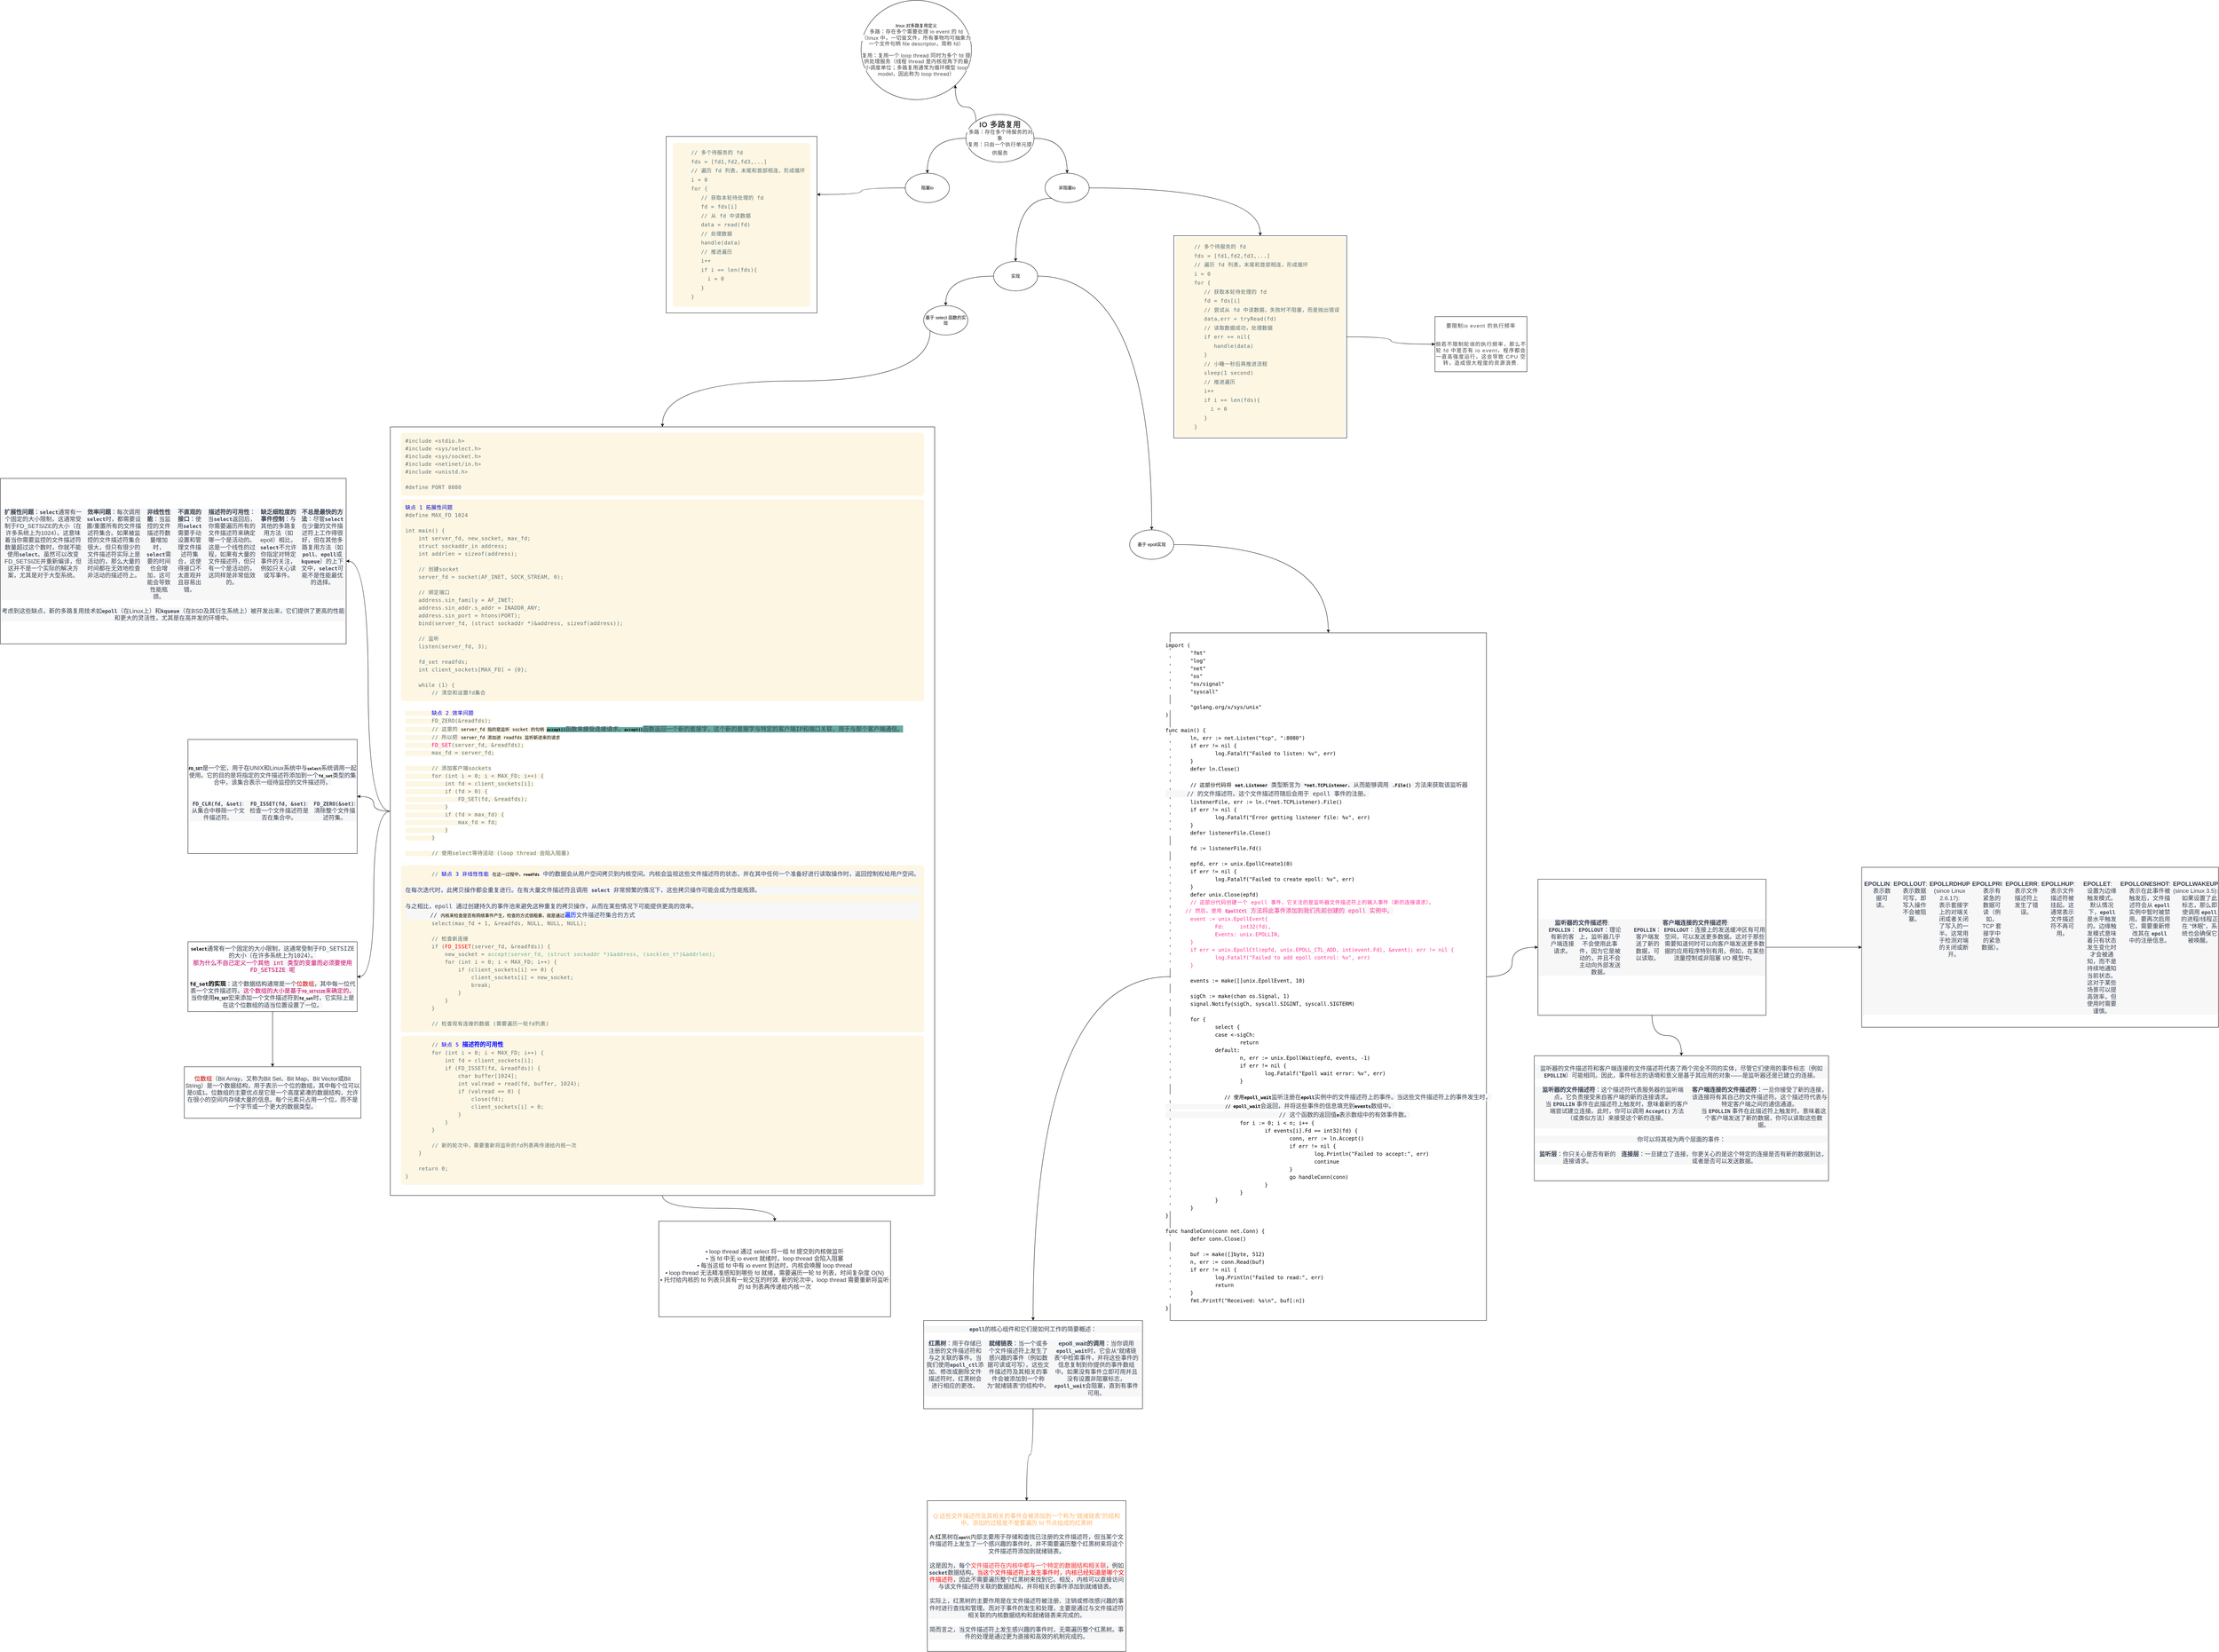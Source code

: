 <mxfile version="13.7.9" type="device"><diagram id="ZsoGPS3mr2ZHSoCtIm4S" name="Page-1"><mxGraphModel dx="5305" dy="2018" grid="1" gridSize="10" guides="1" tooltips="1" connect="1" arrows="1" fold="1" page="1" pageScale="1" pageWidth="850" pageHeight="1100" math="0" shadow="0"><root><mxCell id="0"/><mxCell id="1" parent="0"/><mxCell id="OkzGL38pJ8ippFQBYBqX-4" style="edgeStyle=orthogonalEdgeStyle;orthogonalLoop=1;jettySize=auto;html=1;exitX=0;exitY=0;exitDx=0;exitDy=0;entryX=1;entryY=1;entryDx=0;entryDy=0;curved=1;" parent="1" source="OkzGL38pJ8ippFQBYBqX-2" target="OkzGL38pJ8ippFQBYBqX-3" edge="1"><mxGeometry relative="1" as="geometry"/></mxCell><mxCell id="OkzGL38pJ8ippFQBYBqX-6" style="edgeStyle=orthogonalEdgeStyle;curved=1;orthogonalLoop=1;jettySize=auto;html=1;exitX=0;exitY=0.5;exitDx=0;exitDy=0;" parent="1" source="OkzGL38pJ8ippFQBYBqX-2" target="OkzGL38pJ8ippFQBYBqX-5" edge="1"><mxGeometry relative="1" as="geometry"/></mxCell><mxCell id="OkzGL38pJ8ippFQBYBqX-8" style="edgeStyle=orthogonalEdgeStyle;curved=1;orthogonalLoop=1;jettySize=auto;html=1;exitX=1;exitY=0.5;exitDx=0;exitDy=0;" parent="1" source="OkzGL38pJ8ippFQBYBqX-2" target="OkzGL38pJ8ippFQBYBqX-7" edge="1"><mxGeometry relative="1" as="geometry"/></mxCell><mxCell id="OkzGL38pJ8ippFQBYBqX-2" value="&lt;span style=&quot;color: rgb(63 , 63 , 63) ; font-family: , &amp;#34;blinkmacsystemfont&amp;#34; , &amp;#34;helvetica neue&amp;#34; , &amp;#34;pingfang sc&amp;#34; , &amp;#34;hiragino sans gb&amp;#34; , &amp;#34;microsoft yahei ui&amp;#34; , &amp;#34;microsoft yahei&amp;#34; , &amp;#34;arial&amp;#34; , sans-serif ; font-size: 20.4px ; font-weight: bold ; letter-spacing: 0.544px ; background-color: rgb(255 , 255 , 255)&quot;&gt;IO 多路复用&lt;br&gt;&lt;/span&gt;&lt;span style=&quot;color: rgb(63 , 63 , 63) ; font-family: , &amp;#34;blinkmacsystemfont&amp;#34; , &amp;#34;helvetica neue&amp;#34; , &amp;#34;pingfang sc&amp;#34; , &amp;#34;hiragino sans gb&amp;#34; , &amp;#34;microsoft yahei ui&amp;#34; , &amp;#34;microsoft yahei&amp;#34; , &amp;#34;arial&amp;#34; , sans-serif ; font-size: 14px ; letter-spacing: 0.544px ; text-align: left ; text-indent: -14px ; background-color: rgb(255 , 255 , 255)&quot;&gt;&amp;nbsp;多路：存在多个待服务的对象&lt;br&gt;&lt;/span&gt;&lt;span style=&quot;color: rgb(63 , 63 , 63) ; font-family: , &amp;#34;blinkmacsystemfont&amp;#34; , &amp;#34;helvetica neue&amp;#34; , &amp;#34;pingfang sc&amp;#34; , &amp;#34;hiragino sans gb&amp;#34; , &amp;#34;microsoft yahei ui&amp;#34; , &amp;#34;microsoft yahei&amp;#34; , &amp;#34;arial&amp;#34; , sans-serif ; font-size: 14px ; letter-spacing: 0.544px ; text-align: left ; text-indent: -14px ; background-color: rgb(255 , 255 , 255)&quot;&gt;复用：只由一个执行单元提供服务&lt;/span&gt;&lt;span style=&quot;color: rgb(63 , 63 , 63) ; font-family: , &amp;#34;blinkmacsystemfont&amp;#34; , &amp;#34;helvetica neue&amp;#34; , &amp;#34;pingfang sc&amp;#34; , &amp;#34;hiragino sans gb&amp;#34; , &amp;#34;microsoft yahei ui&amp;#34; , &amp;#34;microsoft yahei&amp;#34; , &amp;#34;arial&amp;#34; , sans-serif ; font-size: 20.4px ; font-weight: bold ; letter-spacing: 0.544px ; background-color: rgb(255 , 255 , 255)&quot;&gt;&lt;br&gt;&lt;/span&gt;" style="ellipse;whiteSpace=wrap;html=1;" parent="1" vertex="1"><mxGeometry x="365" y="310" width="185" height="130" as="geometry"/></mxCell><mxCell id="OkzGL38pJ8ippFQBYBqX-3" value="linux 对多路复用定义&lt;br&gt;&lt;span style=&quot;color: rgb(63 , 63 , 63) ; font-family: , &amp;#34;blinkmacsystemfont&amp;#34; , &amp;#34;helvetica neue&amp;#34; , &amp;#34;pingfang sc&amp;#34; , &amp;#34;hiragino sans gb&amp;#34; , &amp;#34;microsoft yahei ui&amp;#34; , &amp;#34;microsoft yahei&amp;#34; , &amp;#34;arial&amp;#34; , sans-serif ; font-size: 14px ; letter-spacing: 0.544px ; text-align: left ; text-indent: -14px ; background-color: rgb(255 , 255 , 255)&quot;&gt;多路：存在多个需要处理 io event 的 fd（linux 中，一切皆文件，所有事物均可抽象为一个文件句柄 file descriptor，简称 fd）&lt;br&gt;&lt;/span&gt;&lt;br&gt;&lt;span style=&quot;color: rgb(63 , 63 , 63) ; font-family: , &amp;#34;blinkmacsystemfont&amp;#34; , &amp;#34;helvetica neue&amp;#34; , &amp;#34;pingfang sc&amp;#34; , &amp;#34;hiragino sans gb&amp;#34; , &amp;#34;microsoft yahei ui&amp;#34; , &amp;#34;microsoft yahei&amp;#34; , &amp;#34;arial&amp;#34; , sans-serif ; font-size: 14px ; letter-spacing: 0.544px ; text-align: left ; text-indent: -14px ; background-color: rgb(255 , 255 , 255)&quot;&gt;复用：复用一个 loop thread 同时为多个 fd 提供处理服务（线程 thread 是内核视角下的最小调度单位；多路复用通常为循环模型 loop model，因此称为 loop thread）&lt;/span&gt;" style="ellipse;whiteSpace=wrap;html=1;" parent="1" vertex="1"><mxGeometry x="80" width="300" height="270" as="geometry"/></mxCell><mxCell id="OkzGL38pJ8ippFQBYBqX-10" style="edgeStyle=orthogonalEdgeStyle;curved=1;orthogonalLoop=1;jettySize=auto;html=1;exitX=0;exitY=0.5;exitDx=0;exitDy=0;entryX=1;entryY=0.329;entryDx=0;entryDy=0;entryPerimeter=0;" parent="1" source="OkzGL38pJ8ippFQBYBqX-5" target="OkzGL38pJ8ippFQBYBqX-9" edge="1"><mxGeometry relative="1" as="geometry"/></mxCell><mxCell id="OkzGL38pJ8ippFQBYBqX-5" value="阻塞io" style="ellipse;whiteSpace=wrap;html=1;" parent="1" vertex="1"><mxGeometry x="200" y="470" width="120" height="80" as="geometry"/></mxCell><mxCell id="OkzGL38pJ8ippFQBYBqX-12" style="edgeStyle=orthogonalEdgeStyle;curved=1;orthogonalLoop=1;jettySize=auto;html=1;exitX=1;exitY=0.5;exitDx=0;exitDy=0;" parent="1" source="OkzGL38pJ8ippFQBYBqX-7" target="OkzGL38pJ8ippFQBYBqX-11" edge="1"><mxGeometry relative="1" as="geometry"/></mxCell><mxCell id="OkzGL38pJ8ippFQBYBqX-16" style="edgeStyle=orthogonalEdgeStyle;curved=1;orthogonalLoop=1;jettySize=auto;html=1;exitX=0;exitY=1;exitDx=0;exitDy=0;entryX=0.5;entryY=0;entryDx=0;entryDy=0;" parent="1" source="OkzGL38pJ8ippFQBYBqX-7" target="OkzGL38pJ8ippFQBYBqX-21" edge="1"><mxGeometry relative="1" as="geometry"/></mxCell><mxCell id="OkzGL38pJ8ippFQBYBqX-7" value="非阻塞io" style="ellipse;whiteSpace=wrap;html=1;" parent="1" vertex="1"><mxGeometry x="580" y="470" width="120" height="80" as="geometry"/></mxCell><mxCell id="OkzGL38pJ8ippFQBYBqX-9" value="&lt;pre style=&quot;margin: 10px 8px ; padding: 1em ; outline: 0px ; max-width: 100% ; letter-spacing: 0.544px ; color: rgb(88 , 110 , 117) ; background: rgb(253 , 246 , 227) ; font-size: 14px ; text-align: left ; line-height: 1.5 ; font-family: , &amp;#34;blinkmacsystemfont&amp;#34; , &amp;#34;helvetica neue&amp;#34; , &amp;#34;pingfang sc&amp;#34; , &amp;#34;hiragino sans gb&amp;#34; , &amp;#34;microsoft yahei ui&amp;#34; , &amp;#34;microsoft yahei&amp;#34; , &amp;#34;arial&amp;#34; , sans-serif ; overflow-x: auto ; border-radius: 8px ; box-sizing: border-box ; overflow-wrap: break-word&quot;&gt;&lt;code style=&quot;margin: 0px ; padding: 0px ; outline: 0px ; max-width: 100% ; line-height: 1.75 ; font-family: &amp;#34;menlo&amp;#34; , &amp;#34;operator mono&amp;#34; , &amp;#34;consolas&amp;#34; , &amp;#34;monaco&amp;#34; , monospace ; box-sizing: border-box ; overflow-wrap: break-word&quot;&gt;&lt;span style=&quot;margin: 0px ; padding: 0px ; outline: 0px ; max-width: 100% ; box-sizing: border-box ; word-wrap: break-word&quot;&gt;&amp;nbsp; &amp;nbsp;&amp;nbsp;&lt;/span&gt;&lt;span style=&quot;margin: 0px ; padding: 0px ; outline: 0px ; max-width: 100% ; box-sizing: border-box ; word-wrap: break-word&quot;&gt;//&amp;nbsp;多个待服务的&amp;nbsp;fd&amp;nbsp;&lt;/span&gt;&lt;br style=&quot;margin: 0px ; padding: 0px ; outline: 0px ; max-width: 100% ; box-sizing: border-box ; word-wrap: break-word&quot;&gt;&lt;span style=&quot;margin: 0px ; padding: 0px ; outline: 0px ; max-width: 100% ; box-sizing: border-box ; word-wrap: break-word&quot;&gt;&amp;nbsp;&amp;nbsp;&amp;nbsp;&amp;nbsp;fds&amp;nbsp;&lt;/span&gt;&lt;span style=&quot;margin: 0px ; padding: 0px ; outline: 0px ; max-width: 100% ; box-sizing: border-box ; word-wrap: break-word&quot;&gt;=&lt;/span&gt;&lt;span style=&quot;margin: 0px ; padding: 0px ; outline: 0px ; max-width: 100% ; box-sizing: border-box ; word-wrap: break-word&quot;&gt;&amp;nbsp;&lt;/span&gt;&lt;span style=&quot;margin: 0px ; padding: 0px ; outline: 0px ; max-width: 100% ; box-sizing: border-box ; word-wrap: break-word&quot;&gt;[&lt;/span&gt;&lt;span style=&quot;margin: 0px ; padding: 0px ; outline: 0px ; max-width: 100% ; box-sizing: border-box ; word-wrap: break-word&quot;&gt;fd1&lt;/span&gt;&lt;span style=&quot;margin: 0px ; padding: 0px ; outline: 0px ; max-width: 100% ; box-sizing: border-box ; word-wrap: break-word&quot;&gt;,&lt;/span&gt;&lt;span style=&quot;margin: 0px ; padding: 0px ; outline: 0px ; max-width: 100% ; box-sizing: border-box ; word-wrap: break-word&quot;&gt;fd2&lt;/span&gt;&lt;span style=&quot;margin: 0px ; padding: 0px ; outline: 0px ; max-width: 100% ; box-sizing: border-box ; word-wrap: break-word&quot;&gt;,&lt;/span&gt;&lt;span style=&quot;margin: 0px ; padding: 0px ; outline: 0px ; max-width: 100% ; box-sizing: border-box ; word-wrap: break-word&quot;&gt;fd3&lt;/span&gt;&lt;span style=&quot;margin: 0px ; padding: 0px ; outline: 0px ; max-width: 100% ; box-sizing: border-box ; word-wrap: break-word&quot;&gt;,...]&lt;/span&gt;&lt;br style=&quot;margin: 0px ; padding: 0px ; outline: 0px ; max-width: 100% ; box-sizing: border-box ; word-wrap: break-word&quot;&gt;&lt;span style=&quot;margin: 0px ; padding: 0px ; outline: 0px ; max-width: 100% ; box-sizing: border-box ; word-wrap: break-word&quot;&gt;&amp;nbsp;&amp;nbsp;&amp;nbsp;&amp;nbsp;&lt;/span&gt;&lt;span style=&quot;margin: 0px ; padding: 0px ; outline: 0px ; max-width: 100% ; box-sizing: border-box ; word-wrap: break-word&quot;&gt;//&amp;nbsp;遍历&amp;nbsp;fd&amp;nbsp;列表，末尾和首部相连，形成循环&lt;/span&gt;&lt;br style=&quot;margin: 0px ; padding: 0px ; outline: 0px ; max-width: 100% ; box-sizing: border-box ; word-wrap: break-word&quot;&gt;&lt;span style=&quot;margin: 0px ; padding: 0px ; outline: 0px ; max-width: 100% ; box-sizing: border-box ; word-wrap: break-word&quot;&gt;&amp;nbsp;&amp;nbsp;&amp;nbsp;&amp;nbsp;i&amp;nbsp;&lt;/span&gt;&lt;span style=&quot;margin: 0px ; padding: 0px ; outline: 0px ; max-width: 100% ; box-sizing: border-box ; word-wrap: break-word&quot;&gt;=&lt;/span&gt;&lt;span style=&quot;margin: 0px ; padding: 0px ; outline: 0px ; max-width: 100% ; box-sizing: border-box ; word-wrap: break-word&quot;&gt;&amp;nbsp;&lt;/span&gt;&lt;span style=&quot;margin: 0px ; padding: 0px ; outline: 0px ; max-width: 100% ; box-sizing: border-box ; word-wrap: break-word&quot;&gt;0&lt;/span&gt;&lt;br style=&quot;margin: 0px ; padding: 0px ; outline: 0px ; max-width: 100% ; box-sizing: border-box ; word-wrap: break-word&quot;&gt;&lt;span style=&quot;margin: 0px ; padding: 0px ; outline: 0px ; max-width: 100% ; box-sizing: border-box ; word-wrap: break-word&quot;&gt;&amp;nbsp;&amp;nbsp;&amp;nbsp;&amp;nbsp;&lt;/span&gt;&lt;span style=&quot;margin: 0px ; padding: 0px ; outline: 0px ; max-width: 100% ; box-sizing: border-box ; word-wrap: break-word&quot;&gt;for&lt;/span&gt;&lt;span style=&quot;margin: 0px ; padding: 0px ; outline: 0px ; max-width: 100% ; box-sizing: border-box ; word-wrap: break-word&quot;&gt;&amp;nbsp;&lt;/span&gt;&lt;span style=&quot;margin: 0px ; padding: 0px ; outline: 0px ; max-width: 100% ; box-sizing: border-box ; word-wrap: break-word&quot;&gt;{&lt;/span&gt;&lt;br style=&quot;margin: 0px ; padding: 0px ; outline: 0px ; max-width: 100% ; box-sizing: border-box ; word-wrap: break-word&quot;&gt;&lt;span style=&quot;margin: 0px ; padding: 0px ; outline: 0px ; max-width: 100% ; box-sizing: border-box ; word-wrap: break-word&quot;&gt;&amp;nbsp;&amp;nbsp;&amp;nbsp;&amp;nbsp;&amp;nbsp;&amp;nbsp;&amp;nbsp;&lt;/span&gt;&lt;span style=&quot;margin: 0px ; padding: 0px ; outline: 0px ; max-width: 100% ; box-sizing: border-box ; word-wrap: break-word&quot;&gt;//&amp;nbsp;获取本轮待处理的&amp;nbsp;fd&lt;/span&gt;&lt;br style=&quot;margin: 0px ; padding: 0px ; outline: 0px ; max-width: 100% ; box-sizing: border-box ; word-wrap: break-word&quot;&gt;&lt;span style=&quot;margin: 0px ; padding: 0px ; outline: 0px ; max-width: 100% ; box-sizing: border-box ; word-wrap: break-word&quot;&gt;&amp;nbsp;&amp;nbsp;&amp;nbsp;&amp;nbsp;&amp;nbsp;&amp;nbsp;&amp;nbsp;fd&amp;nbsp;&lt;/span&gt;&lt;span style=&quot;margin: 0px ; padding: 0px ; outline: 0px ; max-width: 100% ; box-sizing: border-box ; word-wrap: break-word&quot;&gt;=&lt;/span&gt;&lt;span style=&quot;margin: 0px ; padding: 0px ; outline: 0px ; max-width: 100% ; box-sizing: border-box ; word-wrap: break-word&quot;&gt;&amp;nbsp;fds&lt;/span&gt;&lt;span style=&quot;margin: 0px ; padding: 0px ; outline: 0px ; max-width: 100% ; box-sizing: border-box ; word-wrap: break-word&quot;&gt;[&lt;/span&gt;&lt;span style=&quot;margin: 0px ; padding: 0px ; outline: 0px ; max-width: 100% ; box-sizing: border-box ; word-wrap: break-word&quot;&gt;i&lt;/span&gt;&lt;span style=&quot;margin: 0px ; padding: 0px ; outline: 0px ; max-width: 100% ; box-sizing: border-box ; word-wrap: break-word&quot;&gt;]&lt;/span&gt;&lt;span style=&quot;margin: 0px ; padding: 0px ; outline: 0px ; max-width: 100% ; box-sizing: border-box ; word-wrap: break-word&quot;&gt;&amp;nbsp;&amp;nbsp;&amp;nbsp;&amp;nbsp;&amp;nbsp;&amp;nbsp;&amp;nbsp;&amp;nbsp;&lt;/span&gt;&lt;br style=&quot;margin: 0px ; padding: 0px ; outline: 0px ; max-width: 100% ; box-sizing: border-box ; word-wrap: break-word&quot;&gt;&lt;span style=&quot;margin: 0px ; padding: 0px ; outline: 0px ; max-width: 100% ; box-sizing: border-box ; word-wrap: break-word&quot;&gt;&amp;nbsp;&amp;nbsp;&amp;nbsp;&amp;nbsp;&amp;nbsp;&amp;nbsp;&amp;nbsp;&lt;/span&gt;&lt;span style=&quot;margin: 0px ; padding: 0px ; outline: 0px ; max-width: 100% ; box-sizing: border-box ; word-wrap: break-word&quot;&gt;//&amp;nbsp;从&amp;nbsp;fd&amp;nbsp;中读数据&lt;/span&gt;&lt;br style=&quot;margin: 0px ; padding: 0px ; outline: 0px ; max-width: 100% ; box-sizing: border-box ; word-wrap: break-word&quot;&gt;&lt;span style=&quot;margin: 0px ; padding: 0px ; outline: 0px ; max-width: 100% ; box-sizing: border-box ; word-wrap: break-word&quot;&gt;&amp;nbsp;&amp;nbsp;&amp;nbsp;&amp;nbsp;&amp;nbsp;&amp;nbsp;&amp;nbsp;data&amp;nbsp;&lt;/span&gt;&lt;span style=&quot;margin: 0px ; padding: 0px ; outline: 0px ; max-width: 100% ; box-sizing: border-box ; word-wrap: break-word&quot;&gt;=&lt;/span&gt;&lt;span style=&quot;margin: 0px ; padding: 0px ; outline: 0px ; max-width: 100% ; box-sizing: border-box ; word-wrap: break-word&quot;&gt;&amp;nbsp;read&lt;/span&gt;&lt;span style=&quot;margin: 0px ; padding: 0px ; outline: 0px ; max-width: 100% ; box-sizing: border-box ; word-wrap: break-word&quot;&gt;(&lt;/span&gt;&lt;span style=&quot;margin: 0px ; padding: 0px ; outline: 0px ; max-width: 100% ; box-sizing: border-box ; word-wrap: break-word&quot;&gt;fd&lt;/span&gt;&lt;span style=&quot;margin: 0px ; padding: 0px ; outline: 0px ; max-width: 100% ; box-sizing: border-box ; word-wrap: break-word&quot;&gt;)&lt;/span&gt;&lt;span style=&quot;margin: 0px ; padding: 0px ; outline: 0px ; max-width: 100% ; box-sizing: border-box ; word-wrap: break-word&quot;&gt;&amp;nbsp;&amp;nbsp;&lt;/span&gt;&lt;br style=&quot;margin: 0px ; padding: 0px ; outline: 0px ; max-width: 100% ; box-sizing: border-box ; word-wrap: break-word&quot;&gt;&lt;span style=&quot;margin: 0px ; padding: 0px ; outline: 0px ; max-width: 100% ; box-sizing: border-box ; word-wrap: break-word&quot;&gt;&amp;nbsp;&amp;nbsp;&amp;nbsp;&amp;nbsp;&amp;nbsp;&amp;nbsp;&amp;nbsp;&lt;/span&gt;&lt;span style=&quot;margin: 0px ; padding: 0px ; outline: 0px ; max-width: 100% ; box-sizing: border-box ; word-wrap: break-word&quot;&gt;//&amp;nbsp;处理数据&amp;nbsp;&lt;/span&gt;&lt;br style=&quot;margin: 0px ; padding: 0px ; outline: 0px ; max-width: 100% ; box-sizing: border-box ; word-wrap: break-word&quot;&gt;&lt;span style=&quot;margin: 0px ; padding: 0px ; outline: 0px ; max-width: 100% ; box-sizing: border-box ; word-wrap: break-word&quot;&gt;&amp;nbsp;&amp;nbsp;&amp;nbsp;&amp;nbsp;&amp;nbsp;&amp;nbsp;&amp;nbsp;handle&lt;/span&gt;&lt;span style=&quot;margin: 0px ; padding: 0px ; outline: 0px ; max-width: 100% ; box-sizing: border-box ; word-wrap: break-word&quot;&gt;(&lt;/span&gt;&lt;span style=&quot;margin: 0px ; padding: 0px ; outline: 0px ; max-width: 100% ; box-sizing: border-box ; word-wrap: break-word&quot;&gt;data&lt;/span&gt;&lt;span style=&quot;margin: 0px ; padding: 0px ; outline: 0px ; max-width: 100% ; box-sizing: border-box ; word-wrap: break-word&quot;&gt;)&lt;/span&gt;&lt;span style=&quot;margin: 0px ; padding: 0px ; outline: 0px ; max-width: 100% ; box-sizing: border-box ; word-wrap: break-word&quot;&gt;&amp;nbsp;&amp;nbsp;&amp;nbsp;&amp;nbsp;&amp;nbsp;&amp;nbsp;&amp;nbsp;&amp;nbsp;&amp;nbsp;&amp;nbsp;&amp;nbsp;&amp;nbsp;&amp;nbsp;&lt;/span&gt;&lt;br style=&quot;margin: 0px ; padding: 0px ; outline: 0px ; max-width: 100% ; box-sizing: border-box ; word-wrap: break-word&quot;&gt;&lt;span style=&quot;margin: 0px ; padding: 0px ; outline: 0px ; max-width: 100% ; box-sizing: border-box ; word-wrap: break-word&quot;&gt;&amp;nbsp;&amp;nbsp;&amp;nbsp;&amp;nbsp;&amp;nbsp;&amp;nbsp;&amp;nbsp;&lt;/span&gt;&lt;span style=&quot;margin: 0px ; padding: 0px ; outline: 0px ; max-width: 100% ; box-sizing: border-box ; word-wrap: break-word&quot;&gt;//&amp;nbsp;推进遍历&lt;/span&gt;&lt;br style=&quot;margin: 0px ; padding: 0px ; outline: 0px ; max-width: 100% ; box-sizing: border-box ; word-wrap: break-word&quot;&gt;&lt;span style=&quot;margin: 0px ; padding: 0px ; outline: 0px ; max-width: 100% ; box-sizing: border-box ; word-wrap: break-word&quot;&gt;&amp;nbsp;&amp;nbsp;&amp;nbsp;&amp;nbsp;&amp;nbsp;&amp;nbsp;&amp;nbsp;i&lt;/span&gt;&lt;span style=&quot;margin: 0px ; padding: 0px ; outline: 0px ; max-width: 100% ; box-sizing: border-box ; word-wrap: break-word&quot;&gt;++&lt;/span&gt;&lt;br style=&quot;margin: 0px ; padding: 0px ; outline: 0px ; max-width: 100% ; box-sizing: border-box ; word-wrap: break-word&quot;&gt;&lt;span style=&quot;margin: 0px ; padding: 0px ; outline: 0px ; max-width: 100% ; box-sizing: border-box ; word-wrap: break-word&quot;&gt;&amp;nbsp;&amp;nbsp;&amp;nbsp;&amp;nbsp;&amp;nbsp;&amp;nbsp;&amp;nbsp;&lt;/span&gt;&lt;span style=&quot;margin: 0px ; padding: 0px ; outline: 0px ; max-width: 100% ; box-sizing: border-box ; word-wrap: break-word&quot;&gt;if&lt;/span&gt;&lt;span style=&quot;margin: 0px ; padding: 0px ; outline: 0px ; max-width: 100% ; box-sizing: border-box ; word-wrap: break-word&quot;&gt;&amp;nbsp;i&amp;nbsp;&lt;/span&gt;&lt;span style=&quot;margin: 0px ; padding: 0px ; outline: 0px ; max-width: 100% ; box-sizing: border-box ; word-wrap: break-word&quot;&gt;==&lt;/span&gt;&lt;span style=&quot;margin: 0px ; padding: 0px ; outline: 0px ; max-width: 100% ; box-sizing: border-box ; word-wrap: break-word&quot;&gt;&amp;nbsp;len&lt;/span&gt;&lt;span style=&quot;margin: 0px ; padding: 0px ; outline: 0px ; max-width: 100% ; box-sizing: border-box ; word-wrap: break-word&quot;&gt;(&lt;/span&gt;&lt;span style=&quot;margin: 0px ; padding: 0px ; outline: 0px ; max-width: 100% ; box-sizing: border-box ; word-wrap: break-word&quot;&gt;fds&lt;/span&gt;&lt;span style=&quot;margin: 0px ; padding: 0px ; outline: 0px ; max-width: 100% ; box-sizing: border-box ; word-wrap: break-word&quot;&gt;){&lt;/span&gt;&lt;br style=&quot;margin: 0px ; padding: 0px ; outline: 0px ; max-width: 100% ; box-sizing: border-box ; word-wrap: break-word&quot;&gt;&lt;span style=&quot;margin: 0px ; padding: 0px ; outline: 0px ; max-width: 100% ; box-sizing: border-box ; word-wrap: break-word&quot;&gt;&amp;nbsp;&amp;nbsp;&amp;nbsp;&amp;nbsp;&amp;nbsp;&amp;nbsp;&amp;nbsp;&amp;nbsp;&amp;nbsp;i&amp;nbsp;&lt;/span&gt;&lt;span style=&quot;margin: 0px ; padding: 0px ; outline: 0px ; max-width: 100% ; box-sizing: border-box ; word-wrap: break-word&quot;&gt;=&lt;/span&gt;&lt;span style=&quot;margin: 0px ; padding: 0px ; outline: 0px ; max-width: 100% ; box-sizing: border-box ; word-wrap: break-word&quot;&gt;&amp;nbsp;&lt;/span&gt;&lt;span style=&quot;margin: 0px ; padding: 0px ; outline: 0px ; max-width: 100% ; box-sizing: border-box ; word-wrap: break-word&quot;&gt;0&lt;/span&gt;&lt;br style=&quot;margin: 0px ; padding: 0px ; outline: 0px ; max-width: 100% ; box-sizing: border-box ; word-wrap: break-word&quot;&gt;&lt;span style=&quot;margin: 0px ; padding: 0px ; outline: 0px ; max-width: 100% ; box-sizing: border-box ; word-wrap: break-word&quot;&gt;&amp;nbsp;&amp;nbsp;&amp;nbsp;&amp;nbsp;&amp;nbsp;&amp;nbsp;&amp;nbsp;&lt;/span&gt;&lt;span style=&quot;margin: 0px ; padding: 0px ; outline: 0px ; max-width: 100% ; box-sizing: border-box ; word-wrap: break-word&quot;&gt;}&lt;/span&gt;&lt;br style=&quot;margin: 0px ; padding: 0px ; outline: 0px ; max-width: 100% ; box-sizing: border-box ; word-wrap: break-word&quot;&gt;&lt;span style=&quot;margin: 0px ; padding: 0px ; outline: 0px ; max-width: 100% ; box-sizing: border-box ; word-wrap: break-word&quot;&gt;&amp;nbsp;&amp;nbsp;&amp;nbsp;&amp;nbsp;&lt;/span&gt;&lt;span style=&quot;margin: 0px ; padding: 0px ; outline: 0px ; max-width: 100% ; box-sizing: border-box ; word-wrap: break-word&quot;&gt;}&lt;/span&gt;&lt;/code&gt;&lt;/pre&gt;" style="rounded=0;whiteSpace=wrap;html=1;" parent="1" vertex="1"><mxGeometry x="-450" y="370" width="410" height="480" as="geometry"/></mxCell><mxCell id="OkzGL38pJ8ippFQBYBqX-14" style="edgeStyle=orthogonalEdgeStyle;curved=1;orthogonalLoop=1;jettySize=auto;html=1;exitX=1;exitY=0.5;exitDx=0;exitDy=0;" parent="1" source="OkzGL38pJ8ippFQBYBqX-11" target="OkzGL38pJ8ippFQBYBqX-13" edge="1"><mxGeometry relative="1" as="geometry"/></mxCell><mxCell id="OkzGL38pJ8ippFQBYBqX-11" value="&lt;pre style=&quot;margin: 10px 8px ; padding: 1em ; outline: 0px ; max-width: 100% ; letter-spacing: 0.544px ; color: rgb(88 , 110 , 117) ; background: rgb(253 , 246 , 227) ; font-size: 14px ; text-align: left ; line-height: 1.5 ; font-family: , &amp;#34;blinkmacsystemfont&amp;#34; , &amp;#34;helvetica neue&amp;#34; , &amp;#34;pingfang sc&amp;#34; , &amp;#34;hiragino sans gb&amp;#34; , &amp;#34;microsoft yahei ui&amp;#34; , &amp;#34;microsoft yahei&amp;#34; , &amp;#34;arial&amp;#34; , sans-serif ; overflow-x: auto ; border-radius: 8px ; box-sizing: border-box ; overflow-wrap: break-word&quot;&gt;&lt;code style=&quot;margin: 0px ; padding: 0px ; outline: 0px ; max-width: 100% ; line-height: 1.75 ; font-family: &amp;#34;menlo&amp;#34; , &amp;#34;operator mono&amp;#34; , &amp;#34;consolas&amp;#34; , &amp;#34;monaco&amp;#34; , monospace ; box-sizing: border-box ; overflow-wrap: break-word&quot;&gt;&lt;span style=&quot;margin: 0px ; padding: 0px ; outline: 0px ; max-width: 100% ; box-sizing: border-box ; word-wrap: break-word&quot;&gt;&amp;nbsp; &amp;nbsp;&amp;nbsp;&lt;/span&gt;&lt;span style=&quot;margin: 0px ; padding: 0px ; outline: 0px ; max-width: 100% ; box-sizing: border-box ; word-wrap: break-word&quot;&gt;//&amp;nbsp;多个待服务的&amp;nbsp;fd&amp;nbsp;&lt;/span&gt;&lt;br style=&quot;margin: 0px ; padding: 0px ; outline: 0px ; max-width: 100% ; box-sizing: border-box ; word-wrap: break-word&quot;&gt;&lt;span style=&quot;margin: 0px ; padding: 0px ; outline: 0px ; max-width: 100% ; box-sizing: border-box ; word-wrap: break-word&quot;&gt;&amp;nbsp;&amp;nbsp;&amp;nbsp;&amp;nbsp;fds&amp;nbsp;&lt;/span&gt;&lt;span style=&quot;margin: 0px ; padding: 0px ; outline: 0px ; max-width: 100% ; box-sizing: border-box ; word-wrap: break-word&quot;&gt;=&lt;/span&gt;&lt;span style=&quot;margin: 0px ; padding: 0px ; outline: 0px ; max-width: 100% ; box-sizing: border-box ; word-wrap: break-word&quot;&gt;&amp;nbsp;&lt;/span&gt;&lt;span style=&quot;margin: 0px ; padding: 0px ; outline: 0px ; max-width: 100% ; box-sizing: border-box ; word-wrap: break-word&quot;&gt;[&lt;/span&gt;&lt;span style=&quot;margin: 0px ; padding: 0px ; outline: 0px ; max-width: 100% ; box-sizing: border-box ; word-wrap: break-word&quot;&gt;fd1&lt;/span&gt;&lt;span style=&quot;margin: 0px ; padding: 0px ; outline: 0px ; max-width: 100% ; box-sizing: border-box ; word-wrap: break-word&quot;&gt;,&lt;/span&gt;&lt;span style=&quot;margin: 0px ; padding: 0px ; outline: 0px ; max-width: 100% ; box-sizing: border-box ; word-wrap: break-word&quot;&gt;fd2&lt;/span&gt;&lt;span style=&quot;margin: 0px ; padding: 0px ; outline: 0px ; max-width: 100% ; box-sizing: border-box ; word-wrap: break-word&quot;&gt;,&lt;/span&gt;&lt;span style=&quot;margin: 0px ; padding: 0px ; outline: 0px ; max-width: 100% ; box-sizing: border-box ; word-wrap: break-word&quot;&gt;fd3&lt;/span&gt;&lt;span style=&quot;margin: 0px ; padding: 0px ; outline: 0px ; max-width: 100% ; box-sizing: border-box ; word-wrap: break-word&quot;&gt;,...]&lt;/span&gt;&lt;br style=&quot;margin: 0px ; padding: 0px ; outline: 0px ; max-width: 100% ; box-sizing: border-box ; word-wrap: break-word&quot;&gt;&lt;span style=&quot;margin: 0px ; padding: 0px ; outline: 0px ; max-width: 100% ; box-sizing: border-box ; word-wrap: break-word&quot;&gt;&amp;nbsp;&amp;nbsp;&amp;nbsp;&amp;nbsp;&lt;/span&gt;&lt;span style=&quot;margin: 0px ; padding: 0px ; outline: 0px ; max-width: 100% ; box-sizing: border-box ; word-wrap: break-word&quot;&gt;//&amp;nbsp;遍历&amp;nbsp;fd&amp;nbsp;列表，末尾和首部相连，形成循环&lt;/span&gt;&lt;br style=&quot;margin: 0px ; padding: 0px ; outline: 0px ; max-width: 100% ; box-sizing: border-box ; word-wrap: break-word&quot;&gt;&lt;span style=&quot;margin: 0px ; padding: 0px ; outline: 0px ; max-width: 100% ; box-sizing: border-box ; word-wrap: break-word&quot;&gt;&amp;nbsp;&amp;nbsp;&amp;nbsp;&amp;nbsp;i&amp;nbsp;&lt;/span&gt;&lt;span style=&quot;margin: 0px ; padding: 0px ; outline: 0px ; max-width: 100% ; box-sizing: border-box ; word-wrap: break-word&quot;&gt;=&lt;/span&gt;&lt;span style=&quot;margin: 0px ; padding: 0px ; outline: 0px ; max-width: 100% ; box-sizing: border-box ; word-wrap: break-word&quot;&gt;&amp;nbsp;&lt;/span&gt;&lt;span style=&quot;margin: 0px ; padding: 0px ; outline: 0px ; max-width: 100% ; box-sizing: border-box ; word-wrap: break-word&quot;&gt;0&lt;/span&gt;&lt;br style=&quot;margin: 0px ; padding: 0px ; outline: 0px ; max-width: 100% ; box-sizing: border-box ; word-wrap: break-word&quot;&gt;&lt;span style=&quot;margin: 0px ; padding: 0px ; outline: 0px ; max-width: 100% ; box-sizing: border-box ; word-wrap: break-word&quot;&gt;&amp;nbsp;&amp;nbsp;&amp;nbsp;&amp;nbsp;&lt;/span&gt;&lt;span style=&quot;margin: 0px ; padding: 0px ; outline: 0px ; max-width: 100% ; box-sizing: border-box ; word-wrap: break-word&quot;&gt;for&lt;/span&gt;&lt;span style=&quot;margin: 0px ; padding: 0px ; outline: 0px ; max-width: 100% ; box-sizing: border-box ; word-wrap: break-word&quot;&gt;&amp;nbsp;&lt;/span&gt;&lt;span style=&quot;margin: 0px ; padding: 0px ; outline: 0px ; max-width: 100% ; box-sizing: border-box ; word-wrap: break-word&quot;&gt;{&lt;/span&gt;&lt;br style=&quot;margin: 0px ; padding: 0px ; outline: 0px ; max-width: 100% ; box-sizing: border-box ; word-wrap: break-word&quot;&gt;&lt;span style=&quot;margin: 0px ; padding: 0px ; outline: 0px ; max-width: 100% ; box-sizing: border-box ; word-wrap: break-word&quot;&gt;&amp;nbsp;&amp;nbsp;&amp;nbsp;&amp;nbsp;&amp;nbsp;&amp;nbsp;&amp;nbsp;&lt;/span&gt;&lt;span style=&quot;margin: 0px ; padding: 0px ; outline: 0px ; max-width: 100% ; box-sizing: border-box ; word-wrap: break-word&quot;&gt;//&amp;nbsp;获取本轮待处理的&amp;nbsp;fd&lt;/span&gt;&lt;br style=&quot;margin: 0px ; padding: 0px ; outline: 0px ; max-width: 100% ; box-sizing: border-box ; word-wrap: break-word&quot;&gt;&lt;span style=&quot;margin: 0px ; padding: 0px ; outline: 0px ; max-width: 100% ; box-sizing: border-box ; word-wrap: break-word&quot;&gt;&amp;nbsp;&amp;nbsp;&amp;nbsp;&amp;nbsp;&amp;nbsp;&amp;nbsp;&amp;nbsp;fd&amp;nbsp;&lt;/span&gt;&lt;span style=&quot;margin: 0px ; padding: 0px ; outline: 0px ; max-width: 100% ; box-sizing: border-box ; word-wrap: break-word&quot;&gt;=&lt;/span&gt;&lt;span style=&quot;margin: 0px ; padding: 0px ; outline: 0px ; max-width: 100% ; box-sizing: border-box ; word-wrap: break-word&quot;&gt;&amp;nbsp;fds&lt;/span&gt;&lt;span style=&quot;margin: 0px ; padding: 0px ; outline: 0px ; max-width: 100% ; box-sizing: border-box ; word-wrap: break-word&quot;&gt;[&lt;/span&gt;&lt;span style=&quot;margin: 0px ; padding: 0px ; outline: 0px ; max-width: 100% ; box-sizing: border-box ; word-wrap: break-word&quot;&gt;i&lt;/span&gt;&lt;span style=&quot;margin: 0px ; padding: 0px ; outline: 0px ; max-width: 100% ; box-sizing: border-box ; word-wrap: break-word&quot;&gt;]&lt;/span&gt;&lt;span style=&quot;margin: 0px ; padding: 0px ; outline: 0px ; max-width: 100% ; box-sizing: border-box ; word-wrap: break-word&quot;&gt;&amp;nbsp;&amp;nbsp;&amp;nbsp;&amp;nbsp;&amp;nbsp;&amp;nbsp;&amp;nbsp;&amp;nbsp;&lt;/span&gt;&lt;br style=&quot;margin: 0px ; padding: 0px ; outline: 0px ; max-width: 100% ; box-sizing: border-box ; word-wrap: break-word&quot;&gt;&lt;span style=&quot;margin: 0px ; padding: 0px ; outline: 0px ; max-width: 100% ; box-sizing: border-box ; word-wrap: break-word&quot;&gt;&amp;nbsp;&amp;nbsp;&amp;nbsp;&amp;nbsp;&amp;nbsp;&amp;nbsp;&amp;nbsp;&lt;/span&gt;&lt;span style=&quot;margin: 0px ; padding: 0px ; outline: 0px ; max-width: 100% ; box-sizing: border-box ; word-wrap: break-word&quot;&gt;//&amp;nbsp;尝试从&amp;nbsp;fd&amp;nbsp;中读数据，失败时不阻塞，而是抛出错误&lt;/span&gt;&lt;br style=&quot;margin: 0px ; padding: 0px ; outline: 0px ; max-width: 100% ; box-sizing: border-box ; word-wrap: break-word&quot;&gt;&lt;span style=&quot;margin: 0px ; padding: 0px ; outline: 0px ; max-width: 100% ; box-sizing: border-box ; word-wrap: break-word&quot;&gt;&amp;nbsp;&amp;nbsp;&amp;nbsp;&amp;nbsp;&amp;nbsp;&amp;nbsp;&amp;nbsp;data&lt;/span&gt;&lt;span style=&quot;margin: 0px ; padding: 0px ; outline: 0px ; max-width: 100% ; box-sizing: border-box ; word-wrap: break-word&quot;&gt;,&lt;/span&gt;&lt;span style=&quot;margin: 0px ; padding: 0px ; outline: 0px ; max-width: 100% ; box-sizing: border-box ; word-wrap: break-word&quot;&gt;err&amp;nbsp;&lt;/span&gt;&lt;span style=&quot;margin: 0px ; padding: 0px ; outline: 0px ; max-width: 100% ; box-sizing: border-box ; word-wrap: break-word&quot;&gt;=&lt;/span&gt;&lt;span style=&quot;margin: 0px ; padding: 0px ; outline: 0px ; max-width: 100% ; box-sizing: border-box ; word-wrap: break-word&quot;&gt;&amp;nbsp;tryRead&lt;/span&gt;&lt;span style=&quot;margin: 0px ; padding: 0px ; outline: 0px ; max-width: 100% ; box-sizing: border-box ; word-wrap: break-word&quot;&gt;(&lt;/span&gt;&lt;span style=&quot;margin: 0px ; padding: 0px ; outline: 0px ; max-width: 100% ; box-sizing: border-box ; word-wrap: break-word&quot;&gt;fd&lt;/span&gt;&lt;span style=&quot;margin: 0px ; padding: 0px ; outline: 0px ; max-width: 100% ; box-sizing: border-box ; word-wrap: break-word&quot;&gt;)&lt;/span&gt;&lt;span style=&quot;margin: 0px ; padding: 0px ; outline: 0px ; max-width: 100% ; box-sizing: border-box ; word-wrap: break-word&quot;&gt;&amp;nbsp;&amp;nbsp;&lt;/span&gt;&lt;br style=&quot;margin: 0px ; padding: 0px ; outline: 0px ; max-width: 100% ; box-sizing: border-box ; word-wrap: break-word&quot;&gt;&lt;span style=&quot;margin: 0px ; padding: 0px ; outline: 0px ; max-width: 100% ; box-sizing: border-box ; word-wrap: break-word&quot;&gt;&amp;nbsp;&amp;nbsp;&amp;nbsp;&amp;nbsp;&amp;nbsp;&amp;nbsp;&amp;nbsp;&lt;/span&gt;&lt;span style=&quot;margin: 0px ; padding: 0px ; outline: 0px ; max-width: 100% ; box-sizing: border-box ; word-wrap: break-word&quot;&gt;//&amp;nbsp;读取数据成功，处理数据&lt;/span&gt;&lt;br style=&quot;margin: 0px ; padding: 0px ; outline: 0px ; max-width: 100% ; box-sizing: border-box ; word-wrap: break-word&quot;&gt;&lt;span style=&quot;margin: 0px ; padding: 0px ; outline: 0px ; max-width: 100% ; box-sizing: border-box ; word-wrap: break-word&quot;&gt;&amp;nbsp;&amp;nbsp;&amp;nbsp;&amp;nbsp;&amp;nbsp;&amp;nbsp;&amp;nbsp;&lt;/span&gt;&lt;span style=&quot;margin: 0px ; padding: 0px ; outline: 0px ; max-width: 100% ; box-sizing: border-box ; word-wrap: break-word&quot;&gt;if&lt;/span&gt;&lt;span style=&quot;margin: 0px ; padding: 0px ; outline: 0px ; max-width: 100% ; box-sizing: border-box ; word-wrap: break-word&quot;&gt;&amp;nbsp;err&amp;nbsp;&lt;/span&gt;&lt;span style=&quot;margin: 0px ; padding: 0px ; outline: 0px ; max-width: 100% ; box-sizing: border-box ; word-wrap: break-word&quot;&gt;==&lt;/span&gt;&lt;span style=&quot;margin: 0px ; padding: 0px ; outline: 0px ; max-width: 100% ; box-sizing: border-box ; word-wrap: break-word&quot;&gt;&amp;nbsp;&lt;/span&gt;&lt;span style=&quot;margin: 0px ; padding: 0px ; outline: 0px ; max-width: 100% ; box-sizing: border-box ; word-wrap: break-word&quot;&gt;nil&lt;/span&gt;&lt;span style=&quot;margin: 0px ; padding: 0px ; outline: 0px ; max-width: 100% ; box-sizing: border-box ; word-wrap: break-word&quot;&gt;{&lt;/span&gt;&lt;br style=&quot;margin: 0px ; padding: 0px ; outline: 0px ; max-width: 100% ; box-sizing: border-box ; word-wrap: break-word&quot;&gt;&lt;span style=&quot;margin: 0px ; padding: 0px ; outline: 0px ; max-width: 100% ; box-sizing: border-box ; word-wrap: break-word&quot;&gt;&amp;nbsp;&amp;nbsp;&amp;nbsp;&amp;nbsp;&amp;nbsp;&amp;nbsp;&amp;nbsp;&amp;nbsp;&amp;nbsp;&amp;nbsp;handle&lt;/span&gt;&lt;span style=&quot;margin: 0px ; padding: 0px ; outline: 0px ; max-width: 100% ; box-sizing: border-box ; word-wrap: break-word&quot;&gt;(&lt;/span&gt;&lt;span style=&quot;margin: 0px ; padding: 0px ; outline: 0px ; max-width: 100% ; box-sizing: border-box ; word-wrap: break-word&quot;&gt;data&lt;/span&gt;&lt;span style=&quot;margin: 0px ; padding: 0px ; outline: 0px ; max-width: 100% ; box-sizing: border-box ; word-wrap: break-word&quot;&gt;)&lt;/span&gt;&lt;span style=&quot;margin: 0px ; padding: 0px ; outline: 0px ; max-width: 100% ; box-sizing: border-box ; word-wrap: break-word&quot;&gt;&amp;nbsp;&lt;/span&gt;&lt;br style=&quot;margin: 0px ; padding: 0px ; outline: 0px ; max-width: 100% ; box-sizing: border-box ; word-wrap: break-word&quot;&gt;&lt;span style=&quot;margin: 0px ; padding: 0px ; outline: 0px ; max-width: 100% ; box-sizing: border-box ; word-wrap: break-word&quot;&gt;&amp;nbsp;&amp;nbsp;&amp;nbsp;&amp;nbsp;&amp;nbsp;&amp;nbsp;&amp;nbsp;&lt;/span&gt;&lt;span style=&quot;margin: 0px ; padding: 0px ; outline: 0px ; max-width: 100% ; box-sizing: border-box ; word-wrap: break-word&quot;&gt;}&lt;/span&gt;&lt;span style=&quot;margin: 0px ; padding: 0px ; outline: 0px ; max-width: 100% ; box-sizing: border-box ; word-wrap: break-word&quot;&gt;&amp;nbsp;&lt;/span&gt;&lt;br style=&quot;margin: 0px ; padding: 0px ; outline: 0px ; max-width: 100% ; box-sizing: border-box ; word-wrap: break-word&quot;&gt;&lt;span style=&quot;margin: 0px ; padding: 0px ; outline: 0px ; max-width: 100% ; box-sizing: border-box ; word-wrap: break-word&quot;&gt;&amp;nbsp;&amp;nbsp;&amp;nbsp;&amp;nbsp;&amp;nbsp;&amp;nbsp;&amp;nbsp;&lt;/span&gt;&lt;span style=&quot;margin: 0px ; padding: 0px ; outline: 0px ; max-width: 100% ; box-sizing: border-box ; word-wrap: break-word&quot;&gt;//&amp;nbsp;小睡一秒后再推进流程&lt;/span&gt;&lt;br style=&quot;margin: 0px ; padding: 0px ; outline: 0px ; max-width: 100% ; box-sizing: border-box ; word-wrap: break-word&quot;&gt;&lt;span style=&quot;margin: 0px ; padding: 0px ; outline: 0px ; max-width: 100% ; box-sizing: border-box ; word-wrap: break-word&quot;&gt;&amp;nbsp;&amp;nbsp;&amp;nbsp;&amp;nbsp;&amp;nbsp;&amp;nbsp;&amp;nbsp;sleep&lt;/span&gt;&lt;span style=&quot;margin: 0px ; padding: 0px ; outline: 0px ; max-width: 100% ; box-sizing: border-box ; word-wrap: break-word&quot;&gt;(&lt;/span&gt;&lt;span style=&quot;margin: 0px ; padding: 0px ; outline: 0px ; max-width: 100% ; box-sizing: border-box ; word-wrap: break-word&quot;&gt;1&lt;/span&gt;&lt;span style=&quot;margin: 0px ; padding: 0px ; outline: 0px ; max-width: 100% ; box-sizing: border-box ; word-wrap: break-word&quot;&gt;&amp;nbsp;second&lt;/span&gt;&lt;span style=&quot;margin: 0px ; padding: 0px ; outline: 0px ; max-width: 100% ; box-sizing: border-box ; word-wrap: break-word&quot;&gt;)&lt;/span&gt;&lt;br style=&quot;margin: 0px ; padding: 0px ; outline: 0px ; max-width: 100% ; box-sizing: border-box ; word-wrap: break-word&quot;&gt;&lt;span style=&quot;margin: 0px ; padding: 0px ; outline: 0px ; max-width: 100% ; box-sizing: border-box ; word-wrap: break-word&quot;&gt;&amp;nbsp;&amp;nbsp;&amp;nbsp;&amp;nbsp;&amp;nbsp;&amp;nbsp;&amp;nbsp;&lt;/span&gt;&lt;span style=&quot;margin: 0px ; padding: 0px ; outline: 0px ; max-width: 100% ; box-sizing: border-box ; word-wrap: break-word&quot;&gt;//&amp;nbsp;推进遍历&lt;/span&gt;&lt;br style=&quot;margin: 0px ; padding: 0px ; outline: 0px ; max-width: 100% ; box-sizing: border-box ; word-wrap: break-word&quot;&gt;&lt;span style=&quot;margin: 0px ; padding: 0px ; outline: 0px ; max-width: 100% ; box-sizing: border-box ; word-wrap: break-word&quot;&gt;&amp;nbsp;&amp;nbsp;&amp;nbsp;&amp;nbsp;&amp;nbsp;&amp;nbsp;&amp;nbsp;i&lt;/span&gt;&lt;span style=&quot;margin: 0px ; padding: 0px ; outline: 0px ; max-width: 100% ; box-sizing: border-box ; word-wrap: break-word&quot;&gt;++&lt;/span&gt;&lt;br style=&quot;margin: 0px ; padding: 0px ; outline: 0px ; max-width: 100% ; box-sizing: border-box ; word-wrap: break-word&quot;&gt;&lt;span style=&quot;margin: 0px ; padding: 0px ; outline: 0px ; max-width: 100% ; box-sizing: border-box ; word-wrap: break-word&quot;&gt;&amp;nbsp;&amp;nbsp;&amp;nbsp;&amp;nbsp;&amp;nbsp;&amp;nbsp;&amp;nbsp;&lt;/span&gt;&lt;span style=&quot;margin: 0px ; padding: 0px ; outline: 0px ; max-width: 100% ; box-sizing: border-box ; word-wrap: break-word&quot;&gt;if&lt;/span&gt;&lt;span style=&quot;margin: 0px ; padding: 0px ; outline: 0px ; max-width: 100% ; box-sizing: border-box ; word-wrap: break-word&quot;&gt;&amp;nbsp;i&amp;nbsp;&lt;/span&gt;&lt;span style=&quot;margin: 0px ; padding: 0px ; outline: 0px ; max-width: 100% ; box-sizing: border-box ; word-wrap: break-word&quot;&gt;==&lt;/span&gt;&lt;span style=&quot;margin: 0px ; padding: 0px ; outline: 0px ; max-width: 100% ; box-sizing: border-box ; word-wrap: break-word&quot;&gt;&amp;nbsp;len&lt;/span&gt;&lt;span style=&quot;margin: 0px ; padding: 0px ; outline: 0px ; max-width: 100% ; box-sizing: border-box ; word-wrap: break-word&quot;&gt;(&lt;/span&gt;&lt;span style=&quot;margin: 0px ; padding: 0px ; outline: 0px ; max-width: 100% ; box-sizing: border-box ; word-wrap: break-word&quot;&gt;fds&lt;/span&gt;&lt;span style=&quot;margin: 0px ; padding: 0px ; outline: 0px ; max-width: 100% ; box-sizing: border-box ; word-wrap: break-word&quot;&gt;){&lt;/span&gt;&lt;br style=&quot;margin: 0px ; padding: 0px ; outline: 0px ; max-width: 100% ; box-sizing: border-box ; word-wrap: break-word&quot;&gt;&lt;span style=&quot;margin: 0px ; padding: 0px ; outline: 0px ; max-width: 100% ; box-sizing: border-box ; word-wrap: break-word&quot;&gt;&amp;nbsp;&amp;nbsp;&amp;nbsp;&amp;nbsp;&amp;nbsp;&amp;nbsp;&amp;nbsp;&amp;nbsp;&amp;nbsp;i&amp;nbsp;&lt;/span&gt;&lt;span style=&quot;margin: 0px ; padding: 0px ; outline: 0px ; max-width: 100% ; box-sizing: border-box ; word-wrap: break-word&quot;&gt;=&lt;/span&gt;&lt;span style=&quot;margin: 0px ; padding: 0px ; outline: 0px ; max-width: 100% ; box-sizing: border-box ; word-wrap: break-word&quot;&gt;&amp;nbsp;&lt;/span&gt;&lt;span style=&quot;margin: 0px ; padding: 0px ; outline: 0px ; max-width: 100% ; box-sizing: border-box ; word-wrap: break-word&quot;&gt;0&lt;/span&gt;&lt;br style=&quot;margin: 0px ; padding: 0px ; outline: 0px ; max-width: 100% ; box-sizing: border-box ; word-wrap: break-word&quot;&gt;&lt;span style=&quot;margin: 0px ; padding: 0px ; outline: 0px ; max-width: 100% ; box-sizing: border-box ; word-wrap: break-word&quot;&gt;&amp;nbsp;&amp;nbsp;&amp;nbsp;&amp;nbsp;&amp;nbsp;&amp;nbsp;&amp;nbsp;&lt;/span&gt;&lt;span style=&quot;margin: 0px ; padding: 0px ; outline: 0px ; max-width: 100% ; box-sizing: border-box ; word-wrap: break-word&quot;&gt;}&lt;/span&gt;&lt;br style=&quot;margin: 0px ; padding: 0px ; outline: 0px ; max-width: 100% ; box-sizing: border-box ; word-wrap: break-word&quot;&gt;&lt;span style=&quot;margin: 0px ; padding: 0px ; outline: 0px ; max-width: 100% ; box-sizing: border-box ; word-wrap: break-word&quot;&gt;&amp;nbsp;&amp;nbsp;&amp;nbsp;&amp;nbsp;&lt;/span&gt;&lt;span style=&quot;margin: 0px ; padding: 0px ; outline: 0px ; max-width: 100% ; box-sizing: border-box ; word-wrap: break-word&quot;&gt;}&lt;/span&gt;&lt;/code&gt;&lt;/pre&gt;" style="rounded=0;whiteSpace=wrap;html=1;" parent="1" vertex="1"><mxGeometry x="930" y="640" width="470" height="550" as="geometry"/></mxCell><mxCell id="OkzGL38pJ8ippFQBYBqX-13" value="&lt;span style=&quot;color: rgb(63 , 63 , 63) ; font-family: , &amp;#34;blinkmacsystemfont&amp;#34; , &amp;#34;helvetica neue&amp;#34; , &amp;#34;pingfang sc&amp;#34; , &amp;#34;hiragino sans gb&amp;#34; , &amp;#34;microsoft yahei ui&amp;#34; , &amp;#34;microsoft yahei&amp;#34; , &amp;#34;arial&amp;#34; , sans-serif ; font-size: 14px ; letter-spacing: 1.4px ; text-align: left ; background-color: rgb(255 , 255 , 255)&quot;&gt;要限制io event 的执行频率&lt;br&gt;&lt;br&gt;&lt;br&gt;倘若不限制轮询的执行频率，那么不轮 fd 中是否有 io event，程序都会一直高强度运行，这会导致 CPU 空转，造成很大程度的资源浪费.&lt;/span&gt;" style="rounded=0;whiteSpace=wrap;html=1;" parent="1" vertex="1"><mxGeometry x="1640" y="860" width="250" height="150" as="geometry"/></mxCell><mxCell id="OkzGL38pJ8ippFQBYBqX-20" style="edgeStyle=orthogonalEdgeStyle;curved=1;orthogonalLoop=1;jettySize=auto;html=1;exitX=0;exitY=1;exitDx=0;exitDy=0;" parent="1" source="OkzGL38pJ8ippFQBYBqX-15" target="OkzGL38pJ8ippFQBYBqX-19" edge="1"><mxGeometry relative="1" as="geometry"/></mxCell><mxCell id="OkzGL38pJ8ippFQBYBqX-15" value="基于 select 函数的实现" style="ellipse;whiteSpace=wrap;html=1;" parent="1" vertex="1"><mxGeometry x="250" y="830" width="120" height="80" as="geometry"/></mxCell><mxCell id="OkzGL38pJ8ippFQBYBqX-26" style="edgeStyle=orthogonalEdgeStyle;curved=1;orthogonalLoop=1;jettySize=auto;html=1;exitX=0.5;exitY=1;exitDx=0;exitDy=0;" parent="1" source="OkzGL38pJ8ippFQBYBqX-19" target="OkzGL38pJ8ippFQBYBqX-25" edge="1"><mxGeometry relative="1" as="geometry"/></mxCell><mxCell id="iVW6FEZ5-Fp477tZoACD-2" style="edgeStyle=orthogonalEdgeStyle;orthogonalLoop=1;jettySize=auto;html=1;exitX=0;exitY=0.5;exitDx=0;exitDy=0;entryX=1;entryY=0.5;entryDx=0;entryDy=0;curved=1;" parent="1" source="OkzGL38pJ8ippFQBYBqX-19" target="iVW6FEZ5-Fp477tZoACD-1" edge="1"><mxGeometry relative="1" as="geometry"/></mxCell><mxCell id="iVW6FEZ5-Fp477tZoACD-4" style="edgeStyle=orthogonalEdgeStyle;curved=1;orthogonalLoop=1;jettySize=auto;html=1;exitX=0;exitY=0.5;exitDx=0;exitDy=0;entryX=1;entryY=0.5;entryDx=0;entryDy=0;" parent="1" source="OkzGL38pJ8ippFQBYBqX-19" target="iVW6FEZ5-Fp477tZoACD-3" edge="1"><mxGeometry relative="1" as="geometry"/></mxCell><mxCell id="iVW6FEZ5-Fp477tZoACD-8" style="edgeStyle=orthogonalEdgeStyle;curved=1;orthogonalLoop=1;jettySize=auto;html=1;exitX=0;exitY=0.5;exitDx=0;exitDy=0;entryX=1;entryY=0.5;entryDx=0;entryDy=0;" parent="1" source="OkzGL38pJ8ippFQBYBqX-19" target="iVW6FEZ5-Fp477tZoACD-7" edge="1"><mxGeometry relative="1" as="geometry"/></mxCell><mxCell id="OkzGL38pJ8ippFQBYBqX-19" value="&lt;pre style=&quot;margin: 10px 8px ; padding: 1em ; outline: 0px ; max-width: 100% ; background: rgb(253 , 246 , 227) ; text-align: left ; line-height: 1.5 ; overflow-x: auto ; border-radius: 8px ; box-sizing: border-box ; overflow-wrap: break-word&quot;&gt;&lt;font face=&quot;menlo, operator mono, consolas, monaco, monospace&quot;&gt;&lt;span style=&quot;font-size: 14px ; letter-spacing: 0.544px&quot;&gt;&lt;font color=&quot;#586e75&quot;&gt;#include &amp;lt;stdio.h&amp;gt;&lt;br&gt;#include &amp;lt;sys/select.h&amp;gt;&lt;br&gt;#include &amp;lt;sys/socket.h&amp;gt;&lt;br&gt;#include &amp;lt;netinet/in.h&amp;gt;&lt;br&gt;#include &amp;lt;unistd.h&amp;gt;&lt;br&gt;&lt;br&gt;#define PORT 8080&lt;/font&gt;&lt;/span&gt;&lt;/font&gt;&lt;/pre&gt;&lt;pre style=&quot;margin: 10px 8px ; padding: 1em ; outline: 0px ; max-width: 100% ; background: rgb(253 , 246 , 227) ; text-align: left ; line-height: 1.5 ; overflow-x: auto ; border-radius: 8px ; box-sizing: border-box ; overflow-wrap: break-word&quot;&gt;&lt;font face=&quot;menlo, operator mono, consolas, monaco, monospace&quot;&gt;&lt;span style=&quot;font-size: 14px ; letter-spacing: 0.544px&quot;&gt;&lt;font color=&quot;#0000cc&quot;&gt;缺点 1 拓展性问题&lt;/font&gt;&lt;font color=&quot;#586e75&quot;&gt;&lt;br&gt;#define MAX_FD 1024&lt;br&gt;&lt;br&gt;int main() {&lt;br&gt;    int server_fd, new_socket, max_fd;&lt;br&gt;    struct sockaddr_in address;&lt;br&gt;    int addrlen = sizeof(address);&lt;br&gt;&lt;br&gt;    // 创建socket&lt;br&gt;    server_fd = socket(AF_INET, SOCK_STREAM, 0);&lt;br&gt;&lt;br&gt;    // 绑定端口&lt;br&gt;    address.sin_family = AF_INET;&lt;br&gt;    address.sin_addr.s_addr = INADDR_ANY;&lt;br&gt;    address.sin_port = htons(PORT);&lt;br&gt;    bind(server_fd, (struct sockaddr *)&amp;amp;address, sizeof(address));&lt;br&gt;&lt;br&gt;    // 监听&lt;br&gt;    listen(server_fd, 3);&lt;br&gt;&lt;br&gt;    fd_set readfds;&lt;br&gt;    int client_sockets[MAX_FD] = {0};&lt;br&gt;&lt;br&gt;    while (1) {&lt;br&gt;        // 清空和设置fd集合&lt;/font&gt;&lt;/span&gt;&lt;/font&gt;&lt;/pre&gt;&lt;pre style=&quot;margin: 10px 8px ; padding: 1em ; outline: 0px ; max-width: 100% ; text-align: left ; line-height: 1.5 ; overflow-x: auto ; border-radius: 8px ; box-sizing: border-box ; overflow-wrap: break-word&quot;&gt;&lt;font face=&quot;menlo, operator mono, consolas, monaco, monospace&quot; style=&quot;background-color: rgb(253 , 246 , 227)&quot;&gt;&lt;span style=&quot;font-size: 14px ; letter-spacing: 0.544px&quot;&gt;&lt;font color=&quot;#586e75&quot;&gt;        &lt;/font&gt;&lt;font color=&quot;#0000ff&quot;&gt;缺点 2 效率问题&lt;/font&gt;&lt;font color=&quot;#586e75&quot;&gt;&lt;br&gt;        FD_ZERO(&amp;amp;readfds);&lt;br&gt;        // 这里的 &lt;/font&gt;&lt;/span&gt;&lt;/font&gt;&lt;span style=&quot;background-color: rgb(253 , 246 , 227)&quot;&gt;server_fd 指的是监听 socket 的句柄 &lt;/span&gt;&lt;span style=&quot;background-color: rgb(103 , 171 , 159)&quot;&gt;&lt;code style=&quot;border: 0px solid rgb(217 , 217 , 227) ; box-sizing: border-box ; font-size: 0.875em ; font-weight: 600 ; font-family: &amp;#34;söhne mono&amp;#34; , &amp;#34;monaco&amp;#34; , &amp;#34;andale mono&amp;#34; , &amp;#34;ubuntu mono&amp;#34; , monospace &amp;#34;important&amp;#34;&quot;&gt;accept()&lt;/code&gt;&lt;span style=&quot;color: rgb(55 , 65 , 81) ; font-family: , , , , &amp;#34;segoe ui&amp;#34; , &amp;#34;roboto&amp;#34; , &amp;#34;ubuntu&amp;#34; , &amp;#34;cantarell&amp;#34; , &amp;#34;noto sans&amp;#34; , sans-serif , &amp;#34;helvetica neue&amp;#34; , &amp;#34;arial&amp;#34; , &amp;#34;apple color emoji&amp;#34; , &amp;#34;segoe ui emoji&amp;#34; , &amp;#34;segoe ui symbol&amp;#34; , &amp;#34;noto color emoji&amp;#34; ; font-size: 16px&quot;&gt;函数来接受连接请求。&lt;/span&gt;&lt;code style=&quot;border: 0px solid rgb(217 , 217 , 227) ; box-sizing: border-box ; font-size: 0.875em ; font-weight: 600 ; font-family: &amp;#34;söhne mono&amp;#34; , &amp;#34;monaco&amp;#34; , &amp;#34;andale mono&amp;#34; , &amp;#34;ubuntu mono&amp;#34; , monospace &amp;#34;important&amp;#34;&quot;&gt;accept()&lt;/code&gt;&lt;/span&gt;&lt;span style=&quot;color: rgb(55 , 65 , 81) ; font-family: , , , , &amp;#34;segoe ui&amp;#34; , &amp;#34;roboto&amp;#34; , &amp;#34;ubuntu&amp;#34; , &amp;#34;cantarell&amp;#34; , &amp;#34;noto sans&amp;#34; , sans-serif , &amp;#34;helvetica neue&amp;#34; , &amp;#34;arial&amp;#34; , &amp;#34;apple color emoji&amp;#34; , &amp;#34;segoe ui emoji&amp;#34; , &amp;#34;segoe ui symbol&amp;#34; , &amp;#34;noto color emoji&amp;#34; ; font-size: 16px&quot;&gt;&lt;span style=&quot;background-color: rgb(103 , 171 , 159)&quot;&gt;函数返回一个新的套接字，这个新的套接字与特定的客户端IP和端口关联，用于与那个客户端通信。&lt;/span&gt;&lt;span style=&quot;background-color: rgb(247 , 247 , 248)&quot;&gt;&lt;br&gt;&lt;/span&gt;&lt;/span&gt;&lt;font face=&quot;menlo, operator mono, consolas, monaco, monospace&quot; style=&quot;background-color: rgb(253 , 246 , 227)&quot;&gt;&lt;span style=&quot;font-size: 14px ; letter-spacing: 0.544px&quot;&gt;&lt;font color=&quot;#586e75&quot;&gt;        // 所以把 &lt;/font&gt;&lt;/span&gt;&lt;/font&gt;&lt;span style=&quot;background-color: rgb(253 , 246 , 227)&quot;&gt;server_fd 添加进 readfds 监听新进来的请求&lt;br&gt;&lt;/span&gt;&lt;font face=&quot;menlo, operator mono, consolas, monaco, monospace&quot; style=&quot;background-color: rgb(253 , 246 , 227)&quot;&gt;&lt;span style=&quot;font-size: 14px ; letter-spacing: 0.544px&quot;&gt;&lt;font color=&quot;#586e75&quot;&gt;        &lt;/font&gt;&lt;font color=&quot;#ff0080&quot;&gt;FD_SET&lt;/font&gt;&lt;font color=&quot;#586e75&quot;&gt;(server_fd, &amp;amp;readfds);&lt;br&gt;        max_fd = server_fd;&lt;br&gt;&lt;br&gt;        // 添加客户端sockets&lt;br&gt;        for (int i = 0; i &amp;lt; MAX_FD; i++) {&lt;br&gt;            int fd = client_sockets[i];&lt;br&gt;            if (fd &amp;gt; 0) {&lt;br&gt;                FD_SET(fd, &amp;amp;readfds);&lt;br&gt;            }&lt;br&gt;            if (fd &amp;gt; max_fd) {&lt;br&gt;                max_fd = fd;&lt;br&gt;            }&lt;br&gt;        }&lt;br&gt;&lt;br&gt;        // 使用select等待活动 (loop thread 会陷入阻塞)&lt;/font&gt;&lt;/span&gt;&lt;/font&gt;&lt;/pre&gt;&lt;pre style=&quot;margin: 10px 8px ; padding: 1em ; outline: 0px ; max-width: 100% ; background: rgb(253 , 246 , 227) ; text-align: left ; line-height: 1.5 ; overflow-x: auto ; border-radius: 8px ; box-sizing: border-box ; overflow-wrap: break-word&quot;&gt;&lt;font face=&quot;menlo, operator mono, consolas, monaco, monospace&quot;&gt;&lt;span style=&quot;font-size: 14px ; letter-spacing: 0.544px&quot;&gt;&lt;font color=&quot;#586e75&quot;&gt;        // &lt;/font&gt;&lt;font color=&quot;#0000ff&quot;&gt;缺点 3 非线性性能&lt;/font&gt;&lt;font color=&quot;#586e75&quot;&gt; &lt;/font&gt;&lt;/span&gt;&lt;/font&gt;在这一过程中，&lt;code style=&quot;border: 0px solid rgb(217 , 217 , 227) ; box-sizing: border-box ; font-size: 0.875em ; font-weight: 600 ; font-family: &amp;#34;söhne mono&amp;#34; , &amp;#34;monaco&amp;#34; , &amp;#34;andale mono&amp;#34; , &amp;#34;ubuntu mono&amp;#34; , monospace &amp;#34;important&amp;#34;&quot;&gt;readfds&lt;/code&gt;&lt;span style=&quot;background-color: rgb(247 , 247 , 248) ; color: rgb(55 , 65 , 81) ; font-family: , , , , &amp;#34;segoe ui&amp;#34; , &amp;#34;roboto&amp;#34; , &amp;#34;ubuntu&amp;#34; , &amp;#34;cantarell&amp;#34; , &amp;#34;noto sans&amp;#34; , sans-serif , &amp;#34;helvetica neue&amp;#34; , &amp;#34;arial&amp;#34; , &amp;#34;apple color emoji&amp;#34; , &amp;#34;segoe ui emoji&amp;#34; , &amp;#34;segoe ui symbol&amp;#34; , &amp;#34;noto color emoji&amp;#34; ; font-size: 16px&quot;&gt; 中的数据会从用户空间拷贝到内核空间。内核会监视这些文件描述符的状态，并在其中任何一个准备好进行读取操作时，返回控制权给用户空间。&lt;/span&gt;&lt;p style=&quot;border: 0px solid rgb(217 , 217 , 227) ; box-sizing: border-box ; margin: 1.25em 0px ; color: rgb(55 , 65 , 81) ; font-family: , , , , &amp;#34;segoe ui&amp;#34; , &amp;#34;roboto&amp;#34; , &amp;#34;ubuntu&amp;#34; , &amp;#34;cantarell&amp;#34; , &amp;#34;noto sans&amp;#34; , sans-serif , &amp;#34;helvetica neue&amp;#34; , &amp;#34;arial&amp;#34; , &amp;#34;apple color emoji&amp;#34; , &amp;#34;segoe ui emoji&amp;#34; , &amp;#34;segoe ui symbol&amp;#34; , &amp;#34;noto color emoji&amp;#34; ; font-size: 16px ; background-color: rgb(247 , 247 , 248)&quot;&gt;在每次迭代时，此拷贝操作都会重复进行。在有大量文件描述符且调用 &lt;code style=&quot;border: 0px solid rgb(217 , 217 , 227) ; box-sizing: border-box ; font-family: &amp;#34;söhne mono&amp;#34; , &amp;#34;monaco&amp;#34; , &amp;#34;andale mono&amp;#34; , &amp;#34;ubuntu mono&amp;#34; , monospace &amp;#34;important&amp;#34; ; font-size: 0.875em ; font-weight: 600&quot;&gt;select&lt;/code&gt; 非常频繁的情况下，这些拷贝操作可能会成为性能瓶颈。&lt;/p&gt;&lt;p style=&quot;border: 0px solid rgb(217 , 217 , 227) ; box-sizing: border-box ; margin: 1.25em 0px 0px ; color: rgb(55 , 65 , 81) ; font-family: , , , , &amp;#34;segoe ui&amp;#34; , &amp;#34;roboto&amp;#34; , &amp;#34;ubuntu&amp;#34; , &amp;#34;cantarell&amp;#34; , &amp;#34;noto sans&amp;#34; , sans-serif , &amp;#34;helvetica neue&amp;#34; , &amp;#34;arial&amp;#34; , &amp;#34;apple color emoji&amp;#34; , &amp;#34;segoe ui emoji&amp;#34; , &amp;#34;segoe ui symbol&amp;#34; , &amp;#34;noto color emoji&amp;#34; ; font-size: 16px ; background-color: rgb(247 , 247 , 248)&quot;&gt;与之相比，epoll 通过创建持久的事件池来避免这种重复的拷贝操作，从而在某些情况下可能提供更高的效率。&lt;br/&gt;       // &lt;span style=&quot;background-color: rgb(253 , 246 , 227) ; color: rgb(0 , 0 , 0) ; font-family: &amp;#34;helvetica&amp;#34; ; font-size: 12px&quot;&gt;内核来检查是否有网络事件产生，检查的方式很粗暴，就是通过&lt;/span&gt;&lt;span style=&quot;font-weight: 600 ; color: rgb(48 , 79 , 254) ; font-family: , &amp;#34;blinkmacsystemfont&amp;#34; , &amp;#34;segoe ui&amp;#34; , &amp;#34;roboto&amp;#34; , &amp;#34;oxygen&amp;#34; , &amp;#34;ubuntu&amp;#34; , &amp;#34;cantarell&amp;#34; , &amp;#34;fira sans&amp;#34; , &amp;#34;droid sans&amp;#34; , &amp;#34;helvetica neue&amp;#34; , sans-serif ; background-color: rgb(255 , 255 , 255)&quot;&gt;遍历&lt;/span&gt;&lt;span style=&quot;color: rgb(44 , 62 , 80) ; font-family: , &amp;#34;blinkmacsystemfont&amp;#34; , &amp;#34;segoe ui&amp;#34; , &amp;#34;roboto&amp;#34; , &amp;#34;oxygen&amp;#34; , &amp;#34;ubuntu&amp;#34; , &amp;#34;cantarell&amp;#34; , &amp;#34;fira sans&amp;#34; , &amp;#34;droid sans&amp;#34; , &amp;#34;helvetica neue&amp;#34; , sans-serif ; background-color: rgb(255 , 255 , 255)&quot;&gt;文件描述符集合的方式&lt;/span&gt;&lt;/p&gt;&lt;font face=&quot;menlo, operator mono, consolas, monaco, monospace&quot;&gt;&lt;span style=&quot;font-size: 14px ; letter-spacing: 0.544px&quot;&gt;&lt;font color=&quot;#586e75&quot;&gt;        select(max_fd + 1, &amp;amp;readfds, NULL, NULL, NULL);&lt;br&gt;&lt;br&gt;        // 检查新连接&lt;br&gt;        if (&lt;/font&gt;&lt;font color=&quot;#ff0000&quot;&gt;FD_ISSET&lt;/font&gt;&lt;font color=&quot;#586e75&quot;&gt;(server_fd, &amp;amp;readfds)) {&lt;br&gt;            new_socket = &lt;/font&gt;&lt;font color=&quot;#67ab9f&quot;&gt;accept(server_fd, (struct sockaddr *)&amp;amp;address, (socklen_t*)&amp;amp;addrlen);&lt;/font&gt;&lt;font color=&quot;#586e75&quot;&gt;&lt;br&gt;            for (int i = 0; i &amp;lt; MAX_FD; i++) {&lt;br&gt;                if (client_sockets[i] == 0) {&lt;br&gt;                    client_sockets[i] = new_socket;&lt;br&gt;                    break;&lt;br&gt;                }&lt;br&gt;            }&lt;br&gt;        }&lt;br&gt;&lt;br&gt;        // 检查现有连接的数据 (需要遍历一轮fd列表)&lt;/font&gt;&lt;/span&gt;&lt;/font&gt;&lt;/pre&gt;&lt;pre style=&quot;margin: 10px 8px ; padding: 1em ; outline: 0px ; max-width: 100% ; background: rgb(253 , 246 , 227) ; text-align: left ; line-height: 1.5 ; overflow-x: auto ; border-radius: 8px ; box-sizing: border-box ; overflow-wrap: break-word&quot;&gt;&lt;font face=&quot;menlo, operator mono, consolas, monaco, monospace&quot;&gt;&lt;span style=&quot;font-size: 14px ; letter-spacing: 0.544px&quot;&gt;&lt;font color=&quot;#586e75&quot;&gt;        // &lt;/font&gt;&lt;font color=&quot;#0000ff&quot;&gt;缺点 5 &lt;/font&gt;&lt;/span&gt;&lt;/font&gt;&lt;span style=&quot;border: 0px solid rgb(217 , 217 , 227) ; box-sizing: border-box ; font-weight: 600 ; font-family: , , , , &amp;#34;segoe ui&amp;#34; , &amp;#34;roboto&amp;#34; , &amp;#34;ubuntu&amp;#34; , &amp;#34;cantarell&amp;#34; , &amp;#34;noto sans&amp;#34; , sans-serif , &amp;#34;helvetica neue&amp;#34; , &amp;#34;arial&amp;#34; , &amp;#34;apple color emoji&amp;#34; , &amp;#34;segoe ui emoji&amp;#34; , &amp;#34;segoe ui symbol&amp;#34; , &amp;#34;noto color emoji&amp;#34; ; font-size: 16px ; background-color: rgb(247 , 247 , 248)&quot;&gt;&lt;font color=&quot;#0000ff&quot;&gt;描述符的可用性&lt;/font&gt;&lt;/span&gt;&lt;font face=&quot;menlo, operator mono, consolas, monaco, monospace&quot;&gt;&lt;span style=&quot;font-size: 14px ; letter-spacing: 0.544px&quot;&gt;&lt;font color=&quot;#586e75&quot;&gt;&lt;br&gt;        for (int i = 0; i &amp;lt; MAX_FD; i++) {&lt;br&gt;            int fd = client_sockets[i];&lt;br&gt;            if (FD_ISSET(fd, &amp;amp;readfds)) {&lt;br&gt;                char buffer[1024];&lt;br&gt;                int valread = read(fd, buffer, 1024);&lt;br&gt;                if (valread == 0) {&lt;br&gt;                    close(fd);&lt;br&gt;                    client_sockets[i] = 0;&lt;br&gt;                }&lt;br&gt;            }&lt;br&gt;        }&lt;br&gt;&lt;br&gt;        // 新的轮次中，需要重新将监听的fd列表再传递给内核一次&lt;br&gt;    }&lt;br&gt;&lt;br&gt;    return 0;&lt;br&gt;}&lt;/font&gt;&lt;/span&gt;&lt;/font&gt;&lt;span style=&quot;color: rgb(88 , 110 , 117) ; font-size: 14px ; letter-spacing: 0.544px&quot;&gt;&lt;br&gt;&lt;/span&gt;&lt;/pre&gt;&lt;div style=&quot;text-align: left&quot;&gt;&lt;br&gt;&lt;/div&gt;" style="rounded=0;whiteSpace=wrap;html=1;shadow=0;" parent="1" vertex="1"><mxGeometry x="-1200" y="1160" width="1480" height="2090" as="geometry"/></mxCell><mxCell id="OkzGL38pJ8ippFQBYBqX-22" style="edgeStyle=orthogonalEdgeStyle;curved=1;orthogonalLoop=1;jettySize=auto;html=1;exitX=0;exitY=0.5;exitDx=0;exitDy=0;" parent="1" source="OkzGL38pJ8ippFQBYBqX-21" target="OkzGL38pJ8ippFQBYBqX-15" edge="1"><mxGeometry relative="1" as="geometry"/></mxCell><mxCell id="OkzGL38pJ8ippFQBYBqX-24" style="edgeStyle=orthogonalEdgeStyle;curved=1;orthogonalLoop=1;jettySize=auto;html=1;exitX=1;exitY=0.5;exitDx=0;exitDy=0;entryX=0.5;entryY=0;entryDx=0;entryDy=0;" parent="1" source="OkzGL38pJ8ippFQBYBqX-21" target="OkzGL38pJ8ippFQBYBqX-23" edge="1"><mxGeometry relative="1" as="geometry"/></mxCell><mxCell id="OkzGL38pJ8ippFQBYBqX-21" value="实现" style="ellipse;whiteSpace=wrap;html=1;rounded=0;shadow=0;" parent="1" vertex="1"><mxGeometry x="440" y="710" width="120" height="80" as="geometry"/></mxCell><mxCell id="iVW6FEZ5-Fp477tZoACD-10" style="edgeStyle=orthogonalEdgeStyle;curved=1;orthogonalLoop=1;jettySize=auto;html=1;exitX=1;exitY=0.5;exitDx=0;exitDy=0;" parent="1" source="OkzGL38pJ8ippFQBYBqX-23" target="iVW6FEZ5-Fp477tZoACD-9" edge="1"><mxGeometry relative="1" as="geometry"/></mxCell><mxCell id="OkzGL38pJ8ippFQBYBqX-23" value="基于 epoll实现" style="ellipse;whiteSpace=wrap;html=1;rounded=0;shadow=0;" parent="1" vertex="1"><mxGeometry x="810" y="1440" width="120" height="80" as="geometry"/></mxCell><mxCell id="OkzGL38pJ8ippFQBYBqX-25" value="&lt;span style=&quot;color: rgb(52 , 53 , 65) ; font-family: , , , , &amp;#34;segoe ui&amp;#34; , &amp;#34;roboto&amp;#34; , &amp;#34;ubuntu&amp;#34; , &amp;#34;cantarell&amp;#34; , &amp;#34;noto sans&amp;#34; , sans-serif , &amp;#34;helvetica neue&amp;#34; , &amp;#34;arial&amp;#34; , &amp;#34;apple color emoji&amp;#34; , &amp;#34;segoe ui emoji&amp;#34; , &amp;#34;segoe ui symbol&amp;#34; , &amp;#34;noto color emoji&amp;#34; ; font-size: 16px&quot;&gt;• loop thread 通过 select 将一组 fd 提交到内核做监听&lt;br/&gt;• 当 fd 中无 io event 就绪时，loop thread 会陷入阻塞&lt;br/&gt;• 每当这组 fd 中有 io event 到达时，内核会唤醒 loop thread&lt;br/&gt;• loop thread 无法精准感知到哪些 fd 就绪，需要遍历一轮 fd 列表，时间复杂度 O(N)&lt;br/&gt;• 托付给内核的 fd 列表只具有一轮交互的时效. 新的轮次中，loop thread 需要重新将监听的 fd 列表再传递给内核一次&lt;/span&gt;" style="rounded=0;whiteSpace=wrap;html=1;shadow=0;" parent="1" vertex="1"><mxGeometry x="-470" y="3320" width="630" height="260" as="geometry"/></mxCell><mxCell id="iVW6FEZ5-Fp477tZoACD-1" value="&lt;code style=&quot;border: 0px solid rgb(217 , 217 , 227) ; box-sizing: border-box ; font-size: 0.875em ; font-weight: 600 ; background-color: rgb(247 , 247 , 248) ; font-family: &amp;#34;söhne mono&amp;#34; , &amp;#34;monaco&amp;#34; , &amp;#34;andale mono&amp;#34; , &amp;#34;ubuntu mono&amp;#34; , monospace &amp;#34;important&amp;#34;&quot;&gt;FD_SET&lt;/code&gt;&lt;span style=&quot;color: rgb(55 , 65 , 81) ; font-family: , , , , &amp;#34;segoe ui&amp;#34; , &amp;#34;roboto&amp;#34; , &amp;#34;ubuntu&amp;#34; , &amp;#34;cantarell&amp;#34; , &amp;#34;noto sans&amp;#34; , sans-serif , &amp;#34;helvetica neue&amp;#34; , &amp;#34;arial&amp;#34; , &amp;#34;apple color emoji&amp;#34; , &amp;#34;segoe ui emoji&amp;#34; , &amp;#34;segoe ui symbol&amp;#34; , &amp;#34;noto color emoji&amp;#34; ; font-size: 16px ; background-color: rgb(247 , 247 , 248)&quot;&gt;是一个宏，用于在UNIX和Linux系统中与&lt;/span&gt;&lt;code style=&quot;border: 0px solid rgb(217 , 217 , 227) ; box-sizing: border-box ; font-size: 0.875em ; font-weight: 600 ; background-color: rgb(247 , 247 , 248) ; font-family: &amp;#34;söhne mono&amp;#34; , &amp;#34;monaco&amp;#34; , &amp;#34;andale mono&amp;#34; , &amp;#34;ubuntu mono&amp;#34; , monospace &amp;#34;important&amp;#34;&quot;&gt;select&lt;/code&gt;&lt;span style=&quot;color: rgb(55 , 65 , 81) ; font-family: , , , , &amp;#34;segoe ui&amp;#34; , &amp;#34;roboto&amp;#34; , &amp;#34;ubuntu&amp;#34; , &amp;#34;cantarell&amp;#34; , &amp;#34;noto sans&amp;#34; , sans-serif , &amp;#34;helvetica neue&amp;#34; , &amp;#34;arial&amp;#34; , &amp;#34;apple color emoji&amp;#34; , &amp;#34;segoe ui emoji&amp;#34; , &amp;#34;segoe ui symbol&amp;#34; , &amp;#34;noto color emoji&amp;#34; ; font-size: 16px ; background-color: rgb(247 , 247 , 248)&quot;&gt;系统调用一起使用。它的目的是将指定的文件描述符添加到一个&lt;/span&gt;&lt;code style=&quot;border: 0px solid rgb(217 , 217 , 227) ; box-sizing: border-box ; font-size: 0.875em ; font-weight: 600 ; background-color: rgb(247 , 247 , 248) ; font-family: &amp;#34;söhne mono&amp;#34; , &amp;#34;monaco&amp;#34; , &amp;#34;andale mono&amp;#34; , &amp;#34;ubuntu mono&amp;#34; , monospace &amp;#34;important&amp;#34;&quot;&gt;fd_set&lt;/code&gt;&lt;span style=&quot;color: rgb(55 , 65 , 81) ; font-family: , , , , &amp;#34;segoe ui&amp;#34; , &amp;#34;roboto&amp;#34; , &amp;#34;ubuntu&amp;#34; , &amp;#34;cantarell&amp;#34; , &amp;#34;noto sans&amp;#34; , sans-serif , &amp;#34;helvetica neue&amp;#34; , &amp;#34;arial&amp;#34; , &amp;#34;apple color emoji&amp;#34; , &amp;#34;segoe ui emoji&amp;#34; , &amp;#34;segoe ui symbol&amp;#34; , &amp;#34;noto color emoji&amp;#34; ; font-size: 16px ; background-color: rgb(247 , 247 , 248)&quot;&gt;类型的集合中，该集合表示一组待监控的文件描述符。&lt;br&gt;&lt;br&gt;&lt;/span&gt;&lt;ul style=&quot;border: 0px solid rgb(217 , 217 , 227) ; box-sizing: border-box ; margin: 1.25em 0px ; padding: 0px ; display: flex ; color: rgb(55 , 65 , 81) ; font-family: , , , , &amp;#34;segoe ui&amp;#34; , &amp;#34;roboto&amp;#34; , &amp;#34;ubuntu&amp;#34; , &amp;#34;cantarell&amp;#34; , &amp;#34;noto sans&amp;#34; , sans-serif , &amp;#34;helvetica neue&amp;#34; , &amp;#34;arial&amp;#34; , &amp;#34;apple color emoji&amp;#34; , &amp;#34;segoe ui emoji&amp;#34; , &amp;#34;segoe ui symbol&amp;#34; , &amp;#34;noto color emoji&amp;#34; ; font-size: 16px ; background-color: rgb(247 , 247 , 248)&quot;&gt;&lt;li style=&quot;border: 0px solid rgb(217 , 217 , 227) ; box-sizing: border-box ; margin: 0px ; padding-left: 0.375em ; display: block ; min-height: 28px&quot;&gt;&lt;code style=&quot;border: 0px solid rgb(217 , 217 , 227) ; box-sizing: border-box ; font-family: &amp;#34;söhne mono&amp;#34; , &amp;#34;monaco&amp;#34; , &amp;#34;andale mono&amp;#34; , &amp;#34;ubuntu mono&amp;#34; , monospace &amp;#34;important&amp;#34; ; font-size: 0.875em ; font-weight: 600 ; margin-top: 1.25em ; margin-bottom: 1.25em&quot;&gt;FD_CLR(fd, &amp;amp;set)&lt;/code&gt;: 从集合中移除一个文件描述符。&lt;/li&gt;&lt;li style=&quot;border: 0px solid rgb(217 , 217 , 227) ; box-sizing: border-box ; margin: 0px ; padding-left: 0.375em ; display: block ; min-height: 28px&quot;&gt;&lt;code style=&quot;border: 0px solid rgb(217 , 217 , 227) ; box-sizing: border-box ; font-family: &amp;#34;söhne mono&amp;#34; , &amp;#34;monaco&amp;#34; , &amp;#34;andale mono&amp;#34; , &amp;#34;ubuntu mono&amp;#34; , monospace &amp;#34;important&amp;#34; ; font-size: 0.875em ; font-weight: 600 ; margin-top: 1.25em ; margin-bottom: 1.25em&quot;&gt;FD_ISSET(fd, &amp;amp;set)&lt;/code&gt;: 检查一个文件描述符是否在集合中。&lt;/li&gt;&lt;li style=&quot;border: 0px solid rgb(217 , 217 , 227) ; box-sizing: border-box ; margin: 0px ; padding-left: 0.375em ; display: block ; min-height: 28px&quot;&gt;&lt;code style=&quot;border: 0px solid rgb(217 , 217 , 227) ; box-sizing: border-box ; font-family: &amp;#34;söhne mono&amp;#34; , &amp;#34;monaco&amp;#34; , &amp;#34;andale mono&amp;#34; , &amp;#34;ubuntu mono&amp;#34; , monospace &amp;#34;important&amp;#34; ; font-size: 0.875em ; font-weight: 600 ; margin-top: 1.25em ; margin-bottom: 1.25em&quot;&gt;FD_ZERO(&amp;amp;set)&lt;/code&gt;: 清除整个文件描述符集。&lt;/li&gt;&lt;/ul&gt;" style="rounded=0;whiteSpace=wrap;html=1;" parent="1" vertex="1"><mxGeometry x="-1750" y="2010" width="460" height="310" as="geometry"/></mxCell><mxCell id="iVW6FEZ5-Fp477tZoACD-6" style="edgeStyle=orthogonalEdgeStyle;curved=1;orthogonalLoop=1;jettySize=auto;html=1;exitX=0.5;exitY=1;exitDx=0;exitDy=0;entryX=0.5;entryY=0;entryDx=0;entryDy=0;" parent="1" source="iVW6FEZ5-Fp477tZoACD-3" target="iVW6FEZ5-Fp477tZoACD-5" edge="1"><mxGeometry relative="1" as="geometry"/></mxCell><mxCell id="iVW6FEZ5-Fp477tZoACD-3" value="&lt;span style=&quot;border: 0px solid rgb(217 , 217 , 227) ; box-sizing: border-box ; font-weight: 600 ; font-family: , , , , &amp;#34;segoe ui&amp;#34; , &amp;#34;roboto&amp;#34; , &amp;#34;ubuntu&amp;#34; , &amp;#34;cantarell&amp;#34; , &amp;#34;noto sans&amp;#34; , sans-serif , &amp;#34;helvetica neue&amp;#34; , &amp;#34;arial&amp;#34; , &amp;#34;apple color emoji&amp;#34; , &amp;#34;segoe ui emoji&amp;#34; , &amp;#34;segoe ui symbol&amp;#34; , &amp;#34;noto color emoji&amp;#34; ; font-size: 16px ; text-align: left ; background-color: rgb(247 , 247 , 248)&quot;&gt;&lt;code style=&quot;border: 0px solid rgb(217 , 217 , 227) ; box-sizing: border-box ; font-size: 0.875em ; font-family: &amp;#34;söhne mono&amp;#34; , &amp;#34;monaco&amp;#34; , &amp;#34;andale mono&amp;#34; , &amp;#34;ubuntu mono&amp;#34; , monospace &amp;#34;important&amp;#34;&quot;&gt;&lt;code style=&quot;border: 0px solid rgb(217 , 217 , 227) ; box-sizing: border-box ; font-size: 0.875em ; font-family: &amp;#34;söhne mono&amp;#34; , &amp;#34;monaco&amp;#34; , &amp;#34;andale mono&amp;#34; , &amp;#34;ubuntu mono&amp;#34; , monospace &amp;#34;important&amp;#34;&quot;&gt;select&lt;/code&gt;&lt;span style=&quot;color: rgb(55 , 65 , 81) ; font-family: , , , , &amp;#34;segoe ui&amp;#34; , &amp;#34;roboto&amp;#34; , &amp;#34;ubuntu&amp;#34; , &amp;#34;cantarell&amp;#34; , &amp;#34;noto sans&amp;#34; , sans-serif , &amp;#34;helvetica neue&amp;#34; , &amp;#34;arial&amp;#34; , &amp;#34;apple color emoji&amp;#34; , &amp;#34;segoe ui emoji&amp;#34; , &amp;#34;segoe ui symbol&amp;#34; , &amp;#34;noto color emoji&amp;#34; ; font-size: 16px ; font-weight: 400&quot;&gt;通常有一个固定的大小限制，这通常受制于FD_SETSIZE的大小（在许多系统上为1024）。&lt;/span&gt;&lt;span style=&quot;font-family: , , , , &amp;#34;segoe ui&amp;#34; , &amp;#34;roboto&amp;#34; , &amp;#34;ubuntu&amp;#34; , &amp;#34;cantarell&amp;#34; , &amp;#34;noto sans&amp;#34; , sans-serif , &amp;#34;helvetica neue&amp;#34; , &amp;#34;arial&amp;#34; , &amp;#34;apple color emoji&amp;#34; , &amp;#34;segoe ui emoji&amp;#34; , &amp;#34;segoe ui symbol&amp;#34; , &amp;#34;noto color emoji&amp;#34; ; font-size: 16px ; font-weight: 400&quot;&gt;&lt;br&gt;&lt;font color=&quot;#cc0066&quot;&gt;那为什么不自己定义一个其他 int 类型的变量而必须要使用 FD_SETSIZE 呢&lt;/font&gt;&lt;/span&gt;&lt;br&gt;&lt;br&gt;fd_set&lt;/code&gt;的实现&lt;/span&gt;&lt;span style=&quot;color: rgb(55 , 65 , 81) ; font-family: , , , , &amp;#34;segoe ui&amp;#34; , &amp;#34;roboto&amp;#34; , &amp;#34;ubuntu&amp;#34; , &amp;#34;cantarell&amp;#34; , &amp;#34;noto sans&amp;#34; , sans-serif , &amp;#34;helvetica neue&amp;#34; , &amp;#34;arial&amp;#34; , &amp;#34;apple color emoji&amp;#34; , &amp;#34;segoe ui emoji&amp;#34; , &amp;#34;segoe ui symbol&amp;#34; , &amp;#34;noto color emoji&amp;#34; ; font-size: 16px ; text-align: left ; background-color: rgb(247 , 247 , 248)&quot;&gt;：这个数据结构通常是一个&lt;/span&gt;&lt;span style=&quot;font-size: 16px ; text-align: left ; background-color: rgb(247 , 247 , 248)&quot;&gt;&lt;font color=&quot;#cc0000&quot;&gt;位数组&lt;/font&gt;&lt;/span&gt;&lt;span style=&quot;color: rgb(55 , 65 , 81) ; font-family: , , , , &amp;#34;segoe ui&amp;#34; , &amp;#34;roboto&amp;#34; , &amp;#34;ubuntu&amp;#34; , &amp;#34;cantarell&amp;#34; , &amp;#34;noto sans&amp;#34; , sans-serif , &amp;#34;helvetica neue&amp;#34; , &amp;#34;arial&amp;#34; , &amp;#34;apple color emoji&amp;#34; , &amp;#34;segoe ui emoji&amp;#34; , &amp;#34;segoe ui symbol&amp;#34; , &amp;#34;noto color emoji&amp;#34; ; font-size: 16px ; text-align: left ; background-color: rgb(247 , 247 , 248)&quot;&gt;，其中每一位代表一个文件描述符。&lt;/span&gt;&lt;font color=&quot;#cc0066&quot;&gt;&lt;span style=&quot;font-size: 16px ; text-align: left ; background-color: rgb(247 , 247 , 248)&quot;&gt;这个数组的大小是基于&lt;/span&gt;&lt;code style=&quot;border: 0px solid rgb(217 , 217 , 227) ; box-sizing: border-box ; font-size: 0.875em ; font-weight: 600 ; text-align: left ; background-color: rgb(247 , 247 , 248) ; font-family: &amp;#34;söhne mono&amp;#34; , &amp;#34;monaco&amp;#34; , &amp;#34;andale mono&amp;#34; , &amp;#34;ubuntu mono&amp;#34; , monospace &amp;#34;important&amp;#34;&quot;&gt;FD_SETSIZE&lt;/code&gt;&lt;span style=&quot;font-size: 16px ; text-align: left ; background-color: rgb(247 , 247 , 248)&quot;&gt;来确定的。&lt;/span&gt;&lt;/font&gt;&lt;span style=&quot;color: rgb(55 , 65 , 81) ; font-family: , , , , &amp;#34;segoe ui&amp;#34; , &amp;#34;roboto&amp;#34; , &amp;#34;ubuntu&amp;#34; , &amp;#34;cantarell&amp;#34; , &amp;#34;noto sans&amp;#34; , sans-serif , &amp;#34;helvetica neue&amp;#34; , &amp;#34;arial&amp;#34; , &amp;#34;apple color emoji&amp;#34; , &amp;#34;segoe ui emoji&amp;#34; , &amp;#34;segoe ui symbol&amp;#34; , &amp;#34;noto color emoji&amp;#34; ; font-size: 16px ; text-align: left ; background-color: rgb(247 , 247 , 248)&quot;&gt;当你使用&lt;/span&gt;&lt;code style=&quot;border: 0px solid rgb(217 , 217 , 227) ; box-sizing: border-box ; font-size: 0.875em ; font-weight: 600 ; text-align: left ; background-color: rgb(247 , 247 , 248) ; font-family: &amp;#34;söhne mono&amp;#34; , &amp;#34;monaco&amp;#34; , &amp;#34;andale mono&amp;#34; , &amp;#34;ubuntu mono&amp;#34; , monospace &amp;#34;important&amp;#34;&quot;&gt;FD_SET&lt;/code&gt;&lt;span style=&quot;color: rgb(55 , 65 , 81) ; font-family: , , , , &amp;#34;segoe ui&amp;#34; , &amp;#34;roboto&amp;#34; , &amp;#34;ubuntu&amp;#34; , &amp;#34;cantarell&amp;#34; , &amp;#34;noto sans&amp;#34; , sans-serif , &amp;#34;helvetica neue&amp;#34; , &amp;#34;arial&amp;#34; , &amp;#34;apple color emoji&amp;#34; , &amp;#34;segoe ui emoji&amp;#34; , &amp;#34;segoe ui symbol&amp;#34; , &amp;#34;noto color emoji&amp;#34; ; font-size: 16px ; text-align: left ; background-color: rgb(247 , 247 , 248)&quot;&gt;宏来添加一个文件描述符到&lt;/span&gt;&lt;code style=&quot;border: 0px solid rgb(217 , 217 , 227) ; box-sizing: border-box ; font-size: 0.875em ; font-weight: 600 ; text-align: left ; background-color: rgb(247 , 247 , 248) ; font-family: &amp;#34;söhne mono&amp;#34; , &amp;#34;monaco&amp;#34; , &amp;#34;andale mono&amp;#34; , &amp;#34;ubuntu mono&amp;#34; , monospace &amp;#34;important&amp;#34;&quot;&gt;fd_set&lt;/code&gt;&lt;span style=&quot;color: rgb(55 , 65 , 81) ; font-family: , , , , &amp;#34;segoe ui&amp;#34; , &amp;#34;roboto&amp;#34; , &amp;#34;ubuntu&amp;#34; , &amp;#34;cantarell&amp;#34; , &amp;#34;noto sans&amp;#34; , sans-serif , &amp;#34;helvetica neue&amp;#34; , &amp;#34;arial&amp;#34; , &amp;#34;apple color emoji&amp;#34; , &amp;#34;segoe ui emoji&amp;#34; , &amp;#34;segoe ui symbol&amp;#34; , &amp;#34;noto color emoji&amp;#34; ; font-size: 16px ; text-align: left ; background-color: rgb(247 , 247 , 248)&quot;&gt;时，它实际上是在这个位数组的适当位置设置了一位。&lt;/span&gt;" style="rounded=0;whiteSpace=wrap;html=1;" parent="1" vertex="1"><mxGeometry x="-1750" y="2560" width="460" height="190" as="geometry"/></mxCell><mxCell id="iVW6FEZ5-Fp477tZoACD-5" value="&lt;span style=&quot;font-size: 16px ; background-color: rgb(247 , 247 , 248)&quot;&gt;&lt;font color=&quot;#cc0000&quot;&gt;位数组&lt;/font&gt;&lt;/span&gt;&lt;span style=&quot;color: rgb(55 , 65 , 81) ; font-family: , , , , &amp;#34;segoe ui&amp;#34; , &amp;#34;roboto&amp;#34; , &amp;#34;ubuntu&amp;#34; , &amp;#34;cantarell&amp;#34; , &amp;#34;noto sans&amp;#34; , sans-serif , &amp;#34;helvetica neue&amp;#34; , &amp;#34;arial&amp;#34; , &amp;#34;apple color emoji&amp;#34; , &amp;#34;segoe ui emoji&amp;#34; , &amp;#34;segoe ui symbol&amp;#34; , &amp;#34;noto color emoji&amp;#34; ; font-size: 16px ; background-color: rgb(247 , 247 , 248)&quot;&gt;（Bit Array，又称为Bit Set、Bit Map、Bit Vector或Bit String）是一个数据结构，用于表示一个位的数组，其中每个位可以是0或1。位数组的主要优点是它是一个高度紧凑的数据结构，允许在很小的空间内存储大量的信息。每个元素只占用一个位，而不是一个字节或一个更大的数据类型。&lt;/span&gt;" style="rounded=0;whiteSpace=wrap;html=1;" parent="1" vertex="1"><mxGeometry x="-1760" y="2900" width="480" height="140" as="geometry"/></mxCell><mxCell id="iVW6FEZ5-Fp477tZoACD-7" value="&lt;ol style=&quot;border: 0px solid rgb(217 , 217 , 227) ; box-sizing: border-box ; list-style: none ; margin: 1.25em 0px ; padding: 0px ; display: flex ; color: rgb(55 , 65 , 81) ; font-family: , , , , &amp;#34;segoe ui&amp;#34; , &amp;#34;roboto&amp;#34; , &amp;#34;ubuntu&amp;#34; , &amp;#34;cantarell&amp;#34; , &amp;#34;noto sans&amp;#34; , sans-serif , &amp;#34;helvetica neue&amp;#34; , &amp;#34;arial&amp;#34; , &amp;#34;apple color emoji&amp;#34; , &amp;#34;segoe ui emoji&amp;#34; , &amp;#34;segoe ui symbol&amp;#34; , &amp;#34;noto color emoji&amp;#34; ; font-size: 16px ; background-color: rgb(247 , 247 , 248)&quot;&gt;&lt;li style=&quot;border: 0px solid rgb(217 , 217 , 227) ; box-sizing: border-box ; margin-bottom: 0px ; margin-top: 0px ; padding-left: 0.375em ; display: block ; min-height: 28px&quot;&gt;&lt;p style=&quot;border: 0px solid rgb(217 , 217 , 227) ; box-sizing: border-box ; margin: 0px&quot;&gt;&lt;span style=&quot;border: 0px solid rgb(217 , 217 , 227) ; box-sizing: border-box ; font-weight: 600&quot;&gt;扩展性问题&lt;/span&gt;：&lt;code style=&quot;border: 0px solid rgb(217 , 217 , 227) ; box-sizing: border-box ; font-family: &amp;#34;söhne mono&amp;#34; , &amp;#34;monaco&amp;#34; , &amp;#34;andale mono&amp;#34; , &amp;#34;ubuntu mono&amp;#34; , monospace &amp;#34;important&amp;#34; ; font-size: 0.875em ; font-weight: 600&quot;&gt;select&lt;/code&gt;通常有一个固定的大小限制，这通常受制于FD_SETSIZE的大小（在许多系统上为1024）。这意味着当你需要监控的文件描述符数量超过这个数时，你就不能使用&lt;code style=&quot;border: 0px solid rgb(217 , 217 , 227) ; box-sizing: border-box ; font-family: &amp;#34;söhne mono&amp;#34; , &amp;#34;monaco&amp;#34; , &amp;#34;andale mono&amp;#34; , &amp;#34;ubuntu mono&amp;#34; , monospace &amp;#34;important&amp;#34; ; font-size: 0.875em ; font-weight: 600&quot;&gt;select&lt;/code&gt;。虽然可以改变FD_SETSIZE并重新编译，但这并不是一个实际的解决方案，尤其是对于大型系统。&lt;/p&gt;&lt;/li&gt;&lt;li style=&quot;border: 0px solid rgb(217 , 217 , 227) ; box-sizing: border-box ; margin-bottom: 0px ; margin-top: 0px ; padding-left: 0.375em ; display: block ; min-height: 28px&quot;&gt;&lt;p style=&quot;border: 0px solid rgb(217 , 217 , 227) ; box-sizing: border-box ; margin: 0px&quot;&gt;&lt;span style=&quot;border: 0px solid rgb(217 , 217 , 227) ; box-sizing: border-box ; font-weight: 600&quot;&gt;效率问题&lt;/span&gt;：每次调用&lt;code style=&quot;border: 0px solid rgb(217 , 217 , 227) ; box-sizing: border-box ; font-family: &amp;#34;söhne mono&amp;#34; , &amp;#34;monaco&amp;#34; , &amp;#34;andale mono&amp;#34; , &amp;#34;ubuntu mono&amp;#34; , monospace &amp;#34;important&amp;#34; ; font-size: 0.875em ; font-weight: 600&quot;&gt;select&lt;/code&gt;时，都需要设置/重置所有的文件描述符集合。如果被监控的文件描述符集合很大，但只有很少的文件描述符实际上是活动的，那么大量的时间都在无效地检查非活动的描述符上。&lt;/p&gt;&lt;/li&gt;&lt;li style=&quot;border: 0px solid rgb(217 , 217 , 227) ; box-sizing: border-box ; margin-bottom: 0px ; margin-top: 0px ; padding-left: 0.375em ; display: block ; min-height: 28px&quot;&gt;&lt;p style=&quot;border: 0px solid rgb(217 , 217 , 227) ; box-sizing: border-box ; margin: 0px&quot;&gt;&lt;span style=&quot;border: 0px solid rgb(217 , 217 , 227) ; box-sizing: border-box ; font-weight: 600&quot;&gt;非线性性能&lt;/span&gt;：当监控的文件描述符数量增加时，&lt;code style=&quot;border: 0px solid rgb(217 , 217 , 227) ; box-sizing: border-box ; font-family: &amp;#34;söhne mono&amp;#34; , &amp;#34;monaco&amp;#34; , &amp;#34;andale mono&amp;#34; , &amp;#34;ubuntu mono&amp;#34; , monospace &amp;#34;important&amp;#34; ; font-size: 0.875em ; font-weight: 600&quot;&gt;select&lt;/code&gt;需要的时间也会增加，这可能会导致性能瓶颈。&lt;/p&gt;&lt;/li&gt;&lt;li style=&quot;border: 0px solid rgb(217 , 217 , 227) ; box-sizing: border-box ; margin-bottom: 0px ; margin-top: 0px ; padding-left: 0.375em ; display: block ; min-height: 28px&quot;&gt;&lt;p style=&quot;border: 0px solid rgb(217 , 217 , 227) ; box-sizing: border-box ; margin: 0px&quot;&gt;&lt;span style=&quot;border: 0px solid rgb(217 , 217 , 227) ; box-sizing: border-box ; font-weight: 600&quot;&gt;不直观的接口&lt;/span&gt;：使用&lt;code style=&quot;border: 0px solid rgb(217 , 217 , 227) ; box-sizing: border-box ; font-family: &amp;#34;söhne mono&amp;#34; , &amp;#34;monaco&amp;#34; , &amp;#34;andale mono&amp;#34; , &amp;#34;ubuntu mono&amp;#34; , monospace &amp;#34;important&amp;#34; ; font-size: 0.875em ; font-weight: 600&quot;&gt;select&lt;/code&gt;需要手动设置和管理文件描述符集合，这使得接口不太直观并且容易出错。&lt;/p&gt;&lt;/li&gt;&lt;li style=&quot;border: 0px solid rgb(217 , 217 , 227) ; box-sizing: border-box ; margin-bottom: 0px ; margin-top: 0px ; padding-left: 0.375em ; display: block ; min-height: 28px&quot;&gt;&lt;p style=&quot;border: 0px solid rgb(217 , 217 , 227) ; box-sizing: border-box ; margin: 0px&quot;&gt;&lt;span style=&quot;border: 0px solid rgb(217 , 217 , 227) ; box-sizing: border-box ; font-weight: 600&quot;&gt;描述符的可用性&lt;/span&gt;：当&lt;code style=&quot;border: 0px solid rgb(217 , 217 , 227) ; box-sizing: border-box ; font-family: &amp;#34;söhne mono&amp;#34; , &amp;#34;monaco&amp;#34; , &amp;#34;andale mono&amp;#34; , &amp;#34;ubuntu mono&amp;#34; , monospace &amp;#34;important&amp;#34; ; font-size: 0.875em ; font-weight: 600&quot;&gt;select&lt;/code&gt;返回后，你需要遍历所有的文件描述符来确定哪一个是活动的。这是一个线性的过程，如果有大量的文件描述符，但只有一个是活动的，这同样是非常低效的。&lt;/p&gt;&lt;/li&gt;&lt;li style=&quot;border: 0px solid rgb(217 , 217 , 227) ; box-sizing: border-box ; margin-bottom: 0px ; margin-top: 0px ; padding-left: 0.375em ; display: block ; min-height: 28px&quot;&gt;&lt;p style=&quot;border: 0px solid rgb(217 , 217 , 227) ; box-sizing: border-box ; margin: 0px&quot;&gt;&lt;span style=&quot;border: 0px solid rgb(217 , 217 , 227) ; box-sizing: border-box ; font-weight: 600&quot;&gt;缺乏细粒度的事件控制&lt;/span&gt;：与其他的多路复用方法（如epoll）相比，&lt;code style=&quot;border: 0px solid rgb(217 , 217 , 227) ; box-sizing: border-box ; font-family: &amp;#34;söhne mono&amp;#34; , &amp;#34;monaco&amp;#34; , &amp;#34;andale mono&amp;#34; , &amp;#34;ubuntu mono&amp;#34; , monospace &amp;#34;important&amp;#34; ; font-size: 0.875em ; font-weight: 600&quot;&gt;select&lt;/code&gt;不允许你指定对特定事件的关注，例如只关心读或写事件。&lt;/p&gt;&lt;/li&gt;&lt;li style=&quot;border: 0px solid rgb(217 , 217 , 227) ; box-sizing: border-box ; margin-bottom: 0px ; margin-top: 0px ; padding-left: 0.375em ; display: block ; min-height: 28px&quot;&gt;&lt;p style=&quot;border: 0px solid rgb(217 , 217 , 227) ; box-sizing: border-box ; margin: 0px&quot;&gt;&lt;span style=&quot;border: 0px solid rgb(217 , 217 , 227) ; box-sizing: border-box ; font-weight: 600&quot;&gt;不总是最快的方法&lt;/span&gt;：尽管&lt;code style=&quot;border: 0px solid rgb(217 , 217 , 227) ; box-sizing: border-box ; font-family: &amp;#34;söhne mono&amp;#34; , &amp;#34;monaco&amp;#34; , &amp;#34;andale mono&amp;#34; , &amp;#34;ubuntu mono&amp;#34; , monospace &amp;#34;important&amp;#34; ; font-size: 0.875em ; font-weight: 600&quot;&gt;select&lt;/code&gt;在少量的文件描述符上工作得很好，但在其他多路复用方法（如&lt;code style=&quot;border: 0px solid rgb(217 , 217 , 227) ; box-sizing: border-box ; font-family: &amp;#34;söhne mono&amp;#34; , &amp;#34;monaco&amp;#34; , &amp;#34;andale mono&amp;#34; , &amp;#34;ubuntu mono&amp;#34; , monospace &amp;#34;important&amp;#34; ; font-size: 0.875em ; font-weight: 600&quot;&gt;poll&lt;/code&gt;、&lt;code style=&quot;border: 0px solid rgb(217 , 217 , 227) ; box-sizing: border-box ; font-family: &amp;#34;söhne mono&amp;#34; , &amp;#34;monaco&amp;#34; , &amp;#34;andale mono&amp;#34; , &amp;#34;ubuntu mono&amp;#34; , monospace &amp;#34;important&amp;#34; ; font-size: 0.875em ; font-weight: 600&quot;&gt;epoll&lt;/code&gt;或&lt;code style=&quot;border: 0px solid rgb(217 , 217 , 227) ; box-sizing: border-box ; font-family: &amp;#34;söhne mono&amp;#34; , &amp;#34;monaco&amp;#34; , &amp;#34;andale mono&amp;#34; , &amp;#34;ubuntu mono&amp;#34; , monospace &amp;#34;important&amp;#34; ; font-size: 0.875em ; font-weight: 600&quot;&gt;kqueue&lt;/code&gt;）的上下文中，&lt;code style=&quot;border: 0px solid rgb(217 , 217 , 227) ; box-sizing: border-box ; font-family: &amp;#34;söhne mono&amp;#34; , &amp;#34;monaco&amp;#34; , &amp;#34;andale mono&amp;#34; , &amp;#34;ubuntu mono&amp;#34; , monospace &amp;#34;important&amp;#34; ; font-size: 0.875em ; font-weight: 600&quot;&gt;select&lt;/code&gt;可能不是性能最优的选择。&lt;/p&gt;&lt;/li&gt;&lt;/ol&gt;&lt;p style=&quot;border: 0px solid rgb(217 , 217 , 227) ; box-sizing: border-box ; margin: 1.25em 0px 0px ; color: rgb(55 , 65 , 81) ; font-family: , , , , &amp;#34;segoe ui&amp;#34; , &amp;#34;roboto&amp;#34; , &amp;#34;ubuntu&amp;#34; , &amp;#34;cantarell&amp;#34; , &amp;#34;noto sans&amp;#34; , sans-serif , &amp;#34;helvetica neue&amp;#34; , &amp;#34;arial&amp;#34; , &amp;#34;apple color emoji&amp;#34; , &amp;#34;segoe ui emoji&amp;#34; , &amp;#34;segoe ui symbol&amp;#34; , &amp;#34;noto color emoji&amp;#34; ; font-size: 16px ; background-color: rgb(247 , 247 , 248)&quot;&gt;考虑到这些缺点，新的多路复用技术如&lt;code style=&quot;border: 0px solid rgb(217 , 217 , 227) ; box-sizing: border-box ; font-family: &amp;#34;söhne mono&amp;#34; , &amp;#34;monaco&amp;#34; , &amp;#34;andale mono&amp;#34; , &amp;#34;ubuntu mono&amp;#34; , monospace &amp;#34;important&amp;#34; ; font-size: 0.875em ; font-weight: 600&quot;&gt;epoll&lt;/code&gt;（在Linux上）和&lt;code style=&quot;border: 0px solid rgb(217 , 217 , 227) ; box-sizing: border-box ; font-family: &amp;#34;söhne mono&amp;#34; , &amp;#34;monaco&amp;#34; , &amp;#34;andale mono&amp;#34; , &amp;#34;ubuntu mono&amp;#34; , monospace &amp;#34;important&amp;#34; ; font-size: 0.875em ; font-weight: 600&quot;&gt;kqueue&lt;/code&gt;（在BSD及其衍生系统上）被开发出来，它们提供了更高的性能和更大的灵活性，尤其是在高并发的环境中。&lt;/p&gt;" style="rounded=0;whiteSpace=wrap;html=1;" parent="1" vertex="1"><mxGeometry x="-2260" y="1300" width="940" height="450" as="geometry"/></mxCell><mxCell id="iVW6FEZ5-Fp477tZoACD-12" style="edgeStyle=orthogonalEdgeStyle;curved=1;orthogonalLoop=1;jettySize=auto;html=1;exitX=1;exitY=0.5;exitDx=0;exitDy=0;entryX=0;entryY=0.5;entryDx=0;entryDy=0;" parent="1" source="iVW6FEZ5-Fp477tZoACD-9" target="iVW6FEZ5-Fp477tZoACD-11" edge="1"><mxGeometry relative="1" as="geometry"/></mxCell><mxCell id="iVW6FEZ5-Fp477tZoACD-18" style="edgeStyle=orthogonalEdgeStyle;curved=1;orthogonalLoop=1;jettySize=auto;html=1;exitX=0.5;exitY=1;exitDx=0;exitDy=0;entryX=0.5;entryY=0;entryDx=0;entryDy=0;" parent="1" source="iVW6FEZ5-Fp477tZoACD-19" target="iVW6FEZ5-Fp477tZoACD-17" edge="1"><mxGeometry relative="1" as="geometry"/></mxCell><mxCell id="iVW6FEZ5-Fp477tZoACD-20" style="edgeStyle=orthogonalEdgeStyle;curved=1;orthogonalLoop=1;jettySize=auto;html=1;exitX=0;exitY=0.5;exitDx=0;exitDy=0;entryX=0.5;entryY=0;entryDx=0;entryDy=0;" parent="1" source="iVW6FEZ5-Fp477tZoACD-9" target="iVW6FEZ5-Fp477tZoACD-19" edge="1"><mxGeometry relative="1" as="geometry"/></mxCell><mxCell id="iVW6FEZ5-Fp477tZoACD-9" value="&lt;pre style=&quot;margin: 10px 8px ; padding: 1em ; outline: 0px ; max-width: 100% ; letter-spacing: 0.544px ; font-size: 14px ; text-align: left ; line-height: 1.5 ; overflow-x: auto ; border-radius: 8px ; box-sizing: border-box ; overflow-wrap: break-word&quot;&gt;&lt;font style=&quot;background-color: rgb(255 , 255 , 255)&quot;&gt;&lt;span class=&quot;hljs-keyword&quot; style=&quot;border: 0px solid rgb(217 , 217 , 227) ; box-sizing: border-box ; font-family: &amp;#34;söhne mono&amp;#34; , &amp;#34;monaco&amp;#34; , &amp;#34;andale mono&amp;#34; , &amp;#34;ubuntu mono&amp;#34; , monospace ; letter-spacing: normal&quot;&gt;import&lt;/span&gt;&lt;span style=&quot;font-family: &amp;#34;söhne mono&amp;#34; , &amp;#34;monaco&amp;#34; , &amp;#34;andale mono&amp;#34; , &amp;#34;ubuntu mono&amp;#34; , monospace ; letter-spacing: normal&quot;&gt; (&lt;br&gt;&#9;&lt;/span&gt;&lt;span class=&quot;hljs-string&quot; style=&quot;border: 0px solid rgb(217 , 217 , 227) ; box-sizing: border-box ; font-family: &amp;#34;söhne mono&amp;#34; , &amp;#34;monaco&amp;#34; , &amp;#34;andale mono&amp;#34; , &amp;#34;ubuntu mono&amp;#34; , monospace ; letter-spacing: normal&quot;&gt;&quot;fmt&quot;&lt;/span&gt;&lt;span style=&quot;font-family: &amp;#34;söhne mono&amp;#34; , &amp;#34;monaco&amp;#34; , &amp;#34;andale mono&amp;#34; , &amp;#34;ubuntu mono&amp;#34; , monospace ; letter-spacing: normal&quot;&gt;&lt;br&gt;&#9;&lt;/span&gt;&lt;span class=&quot;hljs-string&quot; style=&quot;border: 0px solid rgb(217 , 217 , 227) ; box-sizing: border-box ; font-family: &amp;#34;söhne mono&amp;#34; , &amp;#34;monaco&amp;#34; , &amp;#34;andale mono&amp;#34; , &amp;#34;ubuntu mono&amp;#34; , monospace ; letter-spacing: normal&quot;&gt;&quot;log&quot;&lt;/span&gt;&lt;span style=&quot;font-family: &amp;#34;söhne mono&amp;#34; , &amp;#34;monaco&amp;#34; , &amp;#34;andale mono&amp;#34; , &amp;#34;ubuntu mono&amp;#34; , monospace ; letter-spacing: normal&quot;&gt;&lt;br&gt;&#9;&lt;/span&gt;&lt;span class=&quot;hljs-string&quot; style=&quot;border: 0px solid rgb(217 , 217 , 227) ; box-sizing: border-box ; font-family: &amp;#34;söhne mono&amp;#34; , &amp;#34;monaco&amp;#34; , &amp;#34;andale mono&amp;#34; , &amp;#34;ubuntu mono&amp;#34; , monospace ; letter-spacing: normal&quot;&gt;&quot;net&quot;&lt;/span&gt;&lt;span style=&quot;font-family: &amp;#34;söhne mono&amp;#34; , &amp;#34;monaco&amp;#34; , &amp;#34;andale mono&amp;#34; , &amp;#34;ubuntu mono&amp;#34; , monospace ; letter-spacing: normal&quot;&gt;&lt;br&gt;&#9;&lt;/span&gt;&lt;span class=&quot;hljs-string&quot; style=&quot;border: 0px solid rgb(217 , 217 , 227) ; box-sizing: border-box ; font-family: &amp;#34;söhne mono&amp;#34; , &amp;#34;monaco&amp;#34; , &amp;#34;andale mono&amp;#34; , &amp;#34;ubuntu mono&amp;#34; , monospace ; letter-spacing: normal&quot;&gt;&quot;os&quot;&lt;/span&gt;&lt;span style=&quot;font-family: &amp;#34;söhne mono&amp;#34; , &amp;#34;monaco&amp;#34; , &amp;#34;andale mono&amp;#34; , &amp;#34;ubuntu mono&amp;#34; , monospace ; letter-spacing: normal&quot;&gt;&lt;br&gt;&#9;&lt;/span&gt;&lt;span class=&quot;hljs-string&quot; style=&quot;border: 0px solid rgb(217 , 217 , 227) ; box-sizing: border-box ; font-family: &amp;#34;söhne mono&amp;#34; , &amp;#34;monaco&amp;#34; , &amp;#34;andale mono&amp;#34; , &amp;#34;ubuntu mono&amp;#34; , monospace ; letter-spacing: normal&quot;&gt;&quot;os/signal&quot;&lt;/span&gt;&lt;span style=&quot;font-family: &amp;#34;söhne mono&amp;#34; , &amp;#34;monaco&amp;#34; , &amp;#34;andale mono&amp;#34; , &amp;#34;ubuntu mono&amp;#34; , monospace ; letter-spacing: normal&quot;&gt;&lt;br&gt;&#9;&lt;/span&gt;&lt;span class=&quot;hljs-string&quot; style=&quot;border: 0px solid rgb(217 , 217 , 227) ; box-sizing: border-box ; font-family: &amp;#34;söhne mono&amp;#34; , &amp;#34;monaco&amp;#34; , &amp;#34;andale mono&amp;#34; , &amp;#34;ubuntu mono&amp;#34; , monospace ; letter-spacing: normal&quot;&gt;&quot;syscall&quot;&lt;/span&gt;&lt;span style=&quot;font-family: &amp;#34;söhne mono&amp;#34; , &amp;#34;monaco&amp;#34; , &amp;#34;andale mono&amp;#34; , &amp;#34;ubuntu mono&amp;#34; , monospace ; letter-spacing: normal&quot;&gt;&lt;br&gt;&lt;br&gt;&#9;&lt;/span&gt;&lt;span class=&quot;hljs-string&quot; style=&quot;border: 0px solid rgb(217 , 217 , 227) ; box-sizing: border-box ; font-family: &amp;#34;söhne mono&amp;#34; , &amp;#34;monaco&amp;#34; , &amp;#34;andale mono&amp;#34; , &amp;#34;ubuntu mono&amp;#34; , monospace ; letter-spacing: normal&quot;&gt;&quot;golang.org/x/sys/unix&quot;&lt;/span&gt;&lt;span style=&quot;font-family: &amp;#34;söhne mono&amp;#34; , &amp;#34;monaco&amp;#34; , &amp;#34;andale mono&amp;#34; , &amp;#34;ubuntu mono&amp;#34; , monospace ; letter-spacing: normal&quot;&gt;&lt;br&gt;)&lt;br&gt;&lt;br&gt;&lt;/span&gt;&lt;span class=&quot;hljs-function&quot; style=&quot;border: 0px solid rgb(217 , 217 , 227) ; box-sizing: border-box ; font-family: &amp;#34;söhne mono&amp;#34; , &amp;#34;monaco&amp;#34; , &amp;#34;andale mono&amp;#34; , &amp;#34;ubuntu mono&amp;#34; , monospace ; letter-spacing: normal&quot;&gt;&lt;span class=&quot;hljs-keyword&quot; style=&quot;border: 0px solid rgb(217 , 217 , 227) ; box-sizing: border-box&quot;&gt;func&lt;/span&gt; &lt;span class=&quot;hljs-title&quot; style=&quot;border: 0px solid rgb(217 , 217 , 227) ; box-sizing: border-box&quot;&gt;main&lt;/span&gt;&lt;span class=&quot;hljs-params&quot; style=&quot;border: 0px solid rgb(217 , 217 , 227) ; box-sizing: border-box&quot;&gt;()&lt;/span&gt;&lt;/span&gt;&lt;span style=&quot;font-family: &amp;#34;söhne mono&amp;#34; , &amp;#34;monaco&amp;#34; , &amp;#34;andale mono&amp;#34; , &amp;#34;ubuntu mono&amp;#34; , monospace ; letter-spacing: normal&quot;&gt; {&lt;br&gt;&#9;ln, err := net.Listen(&lt;/span&gt;&lt;span class=&quot;hljs-string&quot; style=&quot;border: 0px solid rgb(217 , 217 , 227) ; box-sizing: border-box ; font-family: &amp;#34;söhne mono&amp;#34; , &amp;#34;monaco&amp;#34; , &amp;#34;andale mono&amp;#34; , &amp;#34;ubuntu mono&amp;#34; , monospace ; letter-spacing: normal&quot;&gt;&quot;tcp&quot;&lt;/span&gt;&lt;span style=&quot;font-family: &amp;#34;söhne mono&amp;#34; , &amp;#34;monaco&amp;#34; , &amp;#34;andale mono&amp;#34; , &amp;#34;ubuntu mono&amp;#34; , monospace ; letter-spacing: normal&quot;&gt;, &lt;/span&gt;&lt;span class=&quot;hljs-string&quot; style=&quot;border: 0px solid rgb(217 , 217 , 227) ; box-sizing: border-box ; font-family: &amp;#34;söhne mono&amp;#34; , &amp;#34;monaco&amp;#34; , &amp;#34;andale mono&amp;#34; , &amp;#34;ubuntu mono&amp;#34; , monospace ; letter-spacing: normal&quot;&gt;&quot;:8080&quot;&lt;/span&gt;&lt;span style=&quot;font-family: &amp;#34;söhne mono&amp;#34; , &amp;#34;monaco&amp;#34; , &amp;#34;andale mono&amp;#34; , &amp;#34;ubuntu mono&amp;#34; , monospace ; letter-spacing: normal&quot;&gt;)&lt;br&gt;&#9;&lt;/span&gt;&lt;span class=&quot;hljs-keyword&quot; style=&quot;border: 0px solid rgb(217 , 217 , 227) ; box-sizing: border-box ; font-family: &amp;#34;söhne mono&amp;#34; , &amp;#34;monaco&amp;#34; , &amp;#34;andale mono&amp;#34; , &amp;#34;ubuntu mono&amp;#34; , monospace ; letter-spacing: normal&quot;&gt;if&lt;/span&gt;&lt;span style=&quot;font-family: &amp;#34;söhne mono&amp;#34; , &amp;#34;monaco&amp;#34; , &amp;#34;andale mono&amp;#34; , &amp;#34;ubuntu mono&amp;#34; , monospace ; letter-spacing: normal&quot;&gt; err != &lt;/span&gt;&lt;span class=&quot;hljs-literal&quot; style=&quot;border: 0px solid rgb(217 , 217 , 227) ; box-sizing: border-box ; font-family: &amp;#34;söhne mono&amp;#34; , &amp;#34;monaco&amp;#34; , &amp;#34;andale mono&amp;#34; , &amp;#34;ubuntu mono&amp;#34; , monospace ; letter-spacing: normal&quot;&gt;nil&lt;/span&gt;&lt;span style=&quot;font-family: &amp;#34;söhne mono&amp;#34; , &amp;#34;monaco&amp;#34; , &amp;#34;andale mono&amp;#34; , &amp;#34;ubuntu mono&amp;#34; , monospace ; letter-spacing: normal&quot;&gt; {&lt;br&gt;&#9;&#9;log.Fatalf(&lt;/span&gt;&lt;span class=&quot;hljs-string&quot; style=&quot;border: 0px solid rgb(217 , 217 , 227) ; box-sizing: border-box ; font-family: &amp;#34;söhne mono&amp;#34; , &amp;#34;monaco&amp;#34; , &amp;#34;andale mono&amp;#34; , &amp;#34;ubuntu mono&amp;#34; , monospace ; letter-spacing: normal&quot;&gt;&quot;Failed to listen: %v&quot;&lt;/span&gt;&lt;span style=&quot;font-family: &amp;#34;söhne mono&amp;#34; , &amp;#34;monaco&amp;#34; , &amp;#34;andale mono&amp;#34; , &amp;#34;ubuntu mono&amp;#34; , monospace ; letter-spacing: normal&quot;&gt;, err)&lt;br&gt;&#9;}&lt;br&gt;&#9;&lt;/span&gt;&lt;span class=&quot;hljs-keyword&quot; style=&quot;border: 0px solid rgb(217 , 217 , 227) ; box-sizing: border-box ; font-family: &amp;#34;söhne mono&amp;#34; , &amp;#34;monaco&amp;#34; , &amp;#34;andale mono&amp;#34; , &amp;#34;ubuntu mono&amp;#34; , monospace ; letter-spacing: normal&quot;&gt;defer&lt;/span&gt;&lt;span style=&quot;font-family: &amp;#34;söhne mono&amp;#34; , &amp;#34;monaco&amp;#34; , &amp;#34;andale mono&amp;#34; , &amp;#34;ubuntu mono&amp;#34; , monospace ; letter-spacing: normal&quot;&gt; ln.Close()&lt;br&gt;        &lt;br&gt;        // &lt;/span&gt;这部分代码将 &lt;code style=&quot;border: 0px solid rgb(217 , 217 , 227) ; box-sizing: border-box ; font-size: 0.875em ; font-weight: 600 ; letter-spacing: normal ; background-color: rgb(247 , 247 , 248) ; font-family: &amp;#34;söhne mono&amp;#34; , &amp;#34;monaco&amp;#34; , &amp;#34;andale mono&amp;#34; , &amp;#34;ubuntu mono&amp;#34; , monospace &amp;#34;important&amp;#34;&quot;&gt;net.Listener&lt;/code&gt;&lt;span style=&quot;color: rgb(55 , 65 , 81) ; font-family: , , , , &amp;#34;segoe ui&amp;#34; , &amp;#34;roboto&amp;#34; , &amp;#34;ubuntu&amp;#34; , &amp;#34;cantarell&amp;#34; , &amp;#34;noto sans&amp;#34; , sans-serif , &amp;#34;helvetica neue&amp;#34; , &amp;#34;arial&amp;#34; , &amp;#34;apple color emoji&amp;#34; , &amp;#34;segoe ui emoji&amp;#34; , &amp;#34;segoe ui symbol&amp;#34; , &amp;#34;noto color emoji&amp;#34; ; font-size: 16px ; letter-spacing: normal ; background-color: rgb(247 , 247 , 248)&quot;&gt; 类型断言为 &lt;/span&gt;&lt;code style=&quot;border: 0px solid rgb(217 , 217 , 227) ; box-sizing: border-box ; font-size: 0.875em ; font-weight: 600 ; letter-spacing: normal ; background-color: rgb(247 , 247 , 248) ; font-family: &amp;#34;söhne mono&amp;#34; , &amp;#34;monaco&amp;#34; , &amp;#34;andale mono&amp;#34; , &amp;#34;ubuntu mono&amp;#34; , monospace &amp;#34;important&amp;#34;&quot;&gt;*net.TCPListener&lt;/code&gt;&lt;span style=&quot;color: rgb(55 , 65 , 81) ; font-family: , , , , &amp;#34;segoe ui&amp;#34; , &amp;#34;roboto&amp;#34; , &amp;#34;ubuntu&amp;#34; , &amp;#34;cantarell&amp;#34; , &amp;#34;noto sans&amp;#34; , sans-serif , &amp;#34;helvetica neue&amp;#34; , &amp;#34;arial&amp;#34; , &amp;#34;apple color emoji&amp;#34; , &amp;#34;segoe ui emoji&amp;#34; , &amp;#34;segoe ui symbol&amp;#34; , &amp;#34;noto color emoji&amp;#34; ; font-size: 16px ; letter-spacing: normal ; background-color: rgb(247 , 247 , 248)&quot;&gt;，从而能够调用 &lt;/span&gt;&lt;code style=&quot;border: 0px solid rgb(217 , 217 , 227) ; box-sizing: border-box ; font-size: 0.875em ; font-weight: 600 ; letter-spacing: normal ; background-color: rgb(247 , 247 , 248) ; font-family: &amp;#34;söhne mono&amp;#34; , &amp;#34;monaco&amp;#34; , &amp;#34;andale mono&amp;#34; , &amp;#34;ubuntu mono&amp;#34; , monospace &amp;#34;important&amp;#34;&quot;&gt;.File()&lt;/code&gt;&lt;span style=&quot;color: rgb(55 , 65 , 81) ; font-family: , , , , &amp;#34;segoe ui&amp;#34; , &amp;#34;roboto&amp;#34; , &amp;#34;ubuntu&amp;#34; , &amp;#34;cantarell&amp;#34; , &amp;#34;noto sans&amp;#34; , sans-serif , &amp;#34;helvetica neue&amp;#34; , &amp;#34;arial&amp;#34; , &amp;#34;apple color emoji&amp;#34; , &amp;#34;segoe ui emoji&amp;#34; , &amp;#34;segoe ui symbol&amp;#34; , &amp;#34;noto color emoji&amp;#34; ; font-size: 16px ; letter-spacing: normal ; background-color: rgb(247 , 247 , 248)&quot;&gt; 方法来获取该监听器&lt;br&gt;      // 的文件描述符。这个文件描述符随后会用于 epoll 事件的注册。&lt;/span&gt;&lt;span style=&quot;font-family: &amp;#34;söhne mono&amp;#34; , &amp;#34;monaco&amp;#34; , &amp;#34;andale mono&amp;#34; , &amp;#34;ubuntu mono&amp;#34; , monospace ; letter-spacing: normal&quot;&gt;&lt;br&gt;&#9;listenerFile, err := ln.(*net.TCPListener).File()&lt;br&gt;&#9;&lt;/span&gt;&lt;span class=&quot;hljs-keyword&quot; style=&quot;border: 0px solid rgb(217 , 217 , 227) ; box-sizing: border-box ; font-family: &amp;#34;söhne mono&amp;#34; , &amp;#34;monaco&amp;#34; , &amp;#34;andale mono&amp;#34; , &amp;#34;ubuntu mono&amp;#34; , monospace ; letter-spacing: normal&quot;&gt;if&lt;/span&gt;&lt;span style=&quot;font-family: &amp;#34;söhne mono&amp;#34; , &amp;#34;monaco&amp;#34; , &amp;#34;andale mono&amp;#34; , &amp;#34;ubuntu mono&amp;#34; , monospace ; letter-spacing: normal&quot;&gt; err != &lt;/span&gt;&lt;span class=&quot;hljs-literal&quot; style=&quot;border: 0px solid rgb(217 , 217 , 227) ; box-sizing: border-box ; font-family: &amp;#34;söhne mono&amp;#34; , &amp;#34;monaco&amp;#34; , &amp;#34;andale mono&amp;#34; , &amp;#34;ubuntu mono&amp;#34; , monospace ; letter-spacing: normal&quot;&gt;nil&lt;/span&gt;&lt;span style=&quot;font-family: &amp;#34;söhne mono&amp;#34; , &amp;#34;monaco&amp;#34; , &amp;#34;andale mono&amp;#34; , &amp;#34;ubuntu mono&amp;#34; , monospace ; letter-spacing: normal&quot;&gt; {&lt;br&gt;&#9;&#9;log.Fatalf(&lt;/span&gt;&lt;span class=&quot;hljs-string&quot; style=&quot;border: 0px solid rgb(217 , 217 , 227) ; box-sizing: border-box ; font-family: &amp;#34;söhne mono&amp;#34; , &amp;#34;monaco&amp;#34; , &amp;#34;andale mono&amp;#34; , &amp;#34;ubuntu mono&amp;#34; , monospace ; letter-spacing: normal&quot;&gt;&quot;Error getting listener file: %v&quot;&lt;/span&gt;&lt;span style=&quot;font-family: &amp;#34;söhne mono&amp;#34; , &amp;#34;monaco&amp;#34; , &amp;#34;andale mono&amp;#34; , &amp;#34;ubuntu mono&amp;#34; , monospace ; letter-spacing: normal&quot;&gt;, err)&lt;br&gt;&#9;}&lt;br&gt;&#9;&lt;/span&gt;&lt;span class=&quot;hljs-keyword&quot; style=&quot;border: 0px solid rgb(217 , 217 , 227) ; box-sizing: border-box ; font-family: &amp;#34;söhne mono&amp;#34; , &amp;#34;monaco&amp;#34; , &amp;#34;andale mono&amp;#34; , &amp;#34;ubuntu mono&amp;#34; , monospace ; letter-spacing: normal&quot;&gt;defer&lt;/span&gt;&lt;span style=&quot;font-family: &amp;#34;söhne mono&amp;#34; , &amp;#34;monaco&amp;#34; , &amp;#34;andale mono&amp;#34; , &amp;#34;ubuntu mono&amp;#34; , monospace ; letter-spacing: normal&quot;&gt; listenerFile.Close()&lt;br&gt;&lt;br&gt;&#9;fd := listenerFile.Fd()&lt;br&gt;&lt;br&gt;&#9;epfd, err := unix.EpollCreate1(&lt;/span&gt;&lt;span class=&quot;hljs-number&quot; style=&quot;border: 0px solid rgb(217 , 217 , 227) ; box-sizing: border-box ; font-family: &amp;#34;söhne mono&amp;#34; , &amp;#34;monaco&amp;#34; , &amp;#34;andale mono&amp;#34; , &amp;#34;ubuntu mono&amp;#34; , monospace ; letter-spacing: normal&quot;&gt;0&lt;/span&gt;&lt;span style=&quot;font-family: &amp;#34;söhne mono&amp;#34; , &amp;#34;monaco&amp;#34; , &amp;#34;andale mono&amp;#34; , &amp;#34;ubuntu mono&amp;#34; , monospace ; letter-spacing: normal&quot;&gt;)&lt;br&gt;&#9;&lt;/span&gt;&lt;span class=&quot;hljs-keyword&quot; style=&quot;border: 0px solid rgb(217 , 217 , 227) ; box-sizing: border-box ; font-family: &amp;#34;söhne mono&amp;#34; , &amp;#34;monaco&amp;#34; , &amp;#34;andale mono&amp;#34; , &amp;#34;ubuntu mono&amp;#34; , monospace ; letter-spacing: normal&quot;&gt;if&lt;/span&gt;&lt;span style=&quot;font-family: &amp;#34;söhne mono&amp;#34; , &amp;#34;monaco&amp;#34; , &amp;#34;andale mono&amp;#34; , &amp;#34;ubuntu mono&amp;#34; , monospace ; letter-spacing: normal&quot;&gt; err != &lt;/span&gt;&lt;span class=&quot;hljs-literal&quot; style=&quot;border: 0px solid rgb(217 , 217 , 227) ; box-sizing: border-box ; font-family: &amp;#34;söhne mono&amp;#34; , &amp;#34;monaco&amp;#34; , &amp;#34;andale mono&amp;#34; , &amp;#34;ubuntu mono&amp;#34; , monospace ; letter-spacing: normal&quot;&gt;nil&lt;/span&gt;&lt;span style=&quot;font-family: &amp;#34;söhne mono&amp;#34; , &amp;#34;monaco&amp;#34; , &amp;#34;andale mono&amp;#34; , &amp;#34;ubuntu mono&amp;#34; , monospace ; letter-spacing: normal&quot;&gt; {&lt;br&gt;&#9;&#9;log.Fatalf(&lt;/span&gt;&lt;span class=&quot;hljs-string&quot; style=&quot;border: 0px solid rgb(217 , 217 , 227) ; box-sizing: border-box ; font-family: &amp;#34;söhne mono&amp;#34; , &amp;#34;monaco&amp;#34; , &amp;#34;andale mono&amp;#34; , &amp;#34;ubuntu mono&amp;#34; , monospace ; letter-spacing: normal&quot;&gt;&quot;Failed to create epoll: %v&quot;&lt;/span&gt;&lt;span style=&quot;font-family: &amp;#34;söhne mono&amp;#34; , &amp;#34;monaco&amp;#34; , &amp;#34;andale mono&amp;#34; , &amp;#34;ubuntu mono&amp;#34; , monospace ; letter-spacing: normal&quot;&gt;, err)&lt;br&gt;&#9;}&lt;br&gt;&#9;&lt;/span&gt;&lt;span class=&quot;hljs-keyword&quot; style=&quot;border: 0px solid rgb(217 , 217 , 227) ; box-sizing: border-box ; font-family: &amp;#34;söhne mono&amp;#34; , &amp;#34;monaco&amp;#34; , &amp;#34;andale mono&amp;#34; , &amp;#34;ubuntu mono&amp;#34; , monospace ; letter-spacing: normal&quot;&gt;defer&lt;/span&gt;&lt;span style=&quot;font-family: &amp;#34;söhne mono&amp;#34; , &amp;#34;monaco&amp;#34; , &amp;#34;andale mono&amp;#34; , &amp;#34;ubuntu mono&amp;#34; , monospace ; letter-spacing: normal&quot;&gt; unix.Close(epfd)&lt;br&gt;        &lt;font color=&quot;#ff3399&quot;&gt;// &lt;/font&gt;&lt;/span&gt;&lt;font color=&quot;#ff3399&quot;&gt;这部分代码创建一个 epoll 事件，它关注的是监听器文件描述符上的输入事件（新的连接请求）。&lt;br&gt;      // 然后，使用 &lt;code style=&quot;border: 0px solid rgb(217 , 217 , 227) ; box-sizing: border-box ; font-size: 0.875em ; font-weight: 600 ; letter-spacing: normal ; background-color: rgb(247 , 247 , 248) ; font-family: &amp;#34;söhne mono&amp;#34; , &amp;#34;monaco&amp;#34; , &amp;#34;andale mono&amp;#34; , &amp;#34;ubuntu mono&amp;#34; , monospace &amp;#34;important&amp;#34;&quot;&gt;EpollCtl&lt;/code&gt;&lt;span style=&quot;font-family: , , , , &amp;#34;segoe ui&amp;#34; , &amp;#34;roboto&amp;#34; , &amp;#34;ubuntu&amp;#34; , &amp;#34;cantarell&amp;#34; , &amp;#34;noto sans&amp;#34; , sans-serif , &amp;#34;helvetica neue&amp;#34; , &amp;#34;arial&amp;#34; , &amp;#34;apple color emoji&amp;#34; , &amp;#34;segoe ui emoji&amp;#34; , &amp;#34;segoe ui symbol&amp;#34; , &amp;#34;noto color emoji&amp;#34; ; font-size: 16px ; letter-spacing: normal ; background-color: rgb(247 , 247 , 248)&quot;&gt; 方法将此事件添加到我们先前创建的 epoll 实例中。&lt;/span&gt;&lt;span style=&quot;font-family: &amp;#34;söhne mono&amp;#34; , &amp;#34;monaco&amp;#34; , &amp;#34;andale mono&amp;#34; , &amp;#34;ubuntu mono&amp;#34; , monospace ; letter-spacing: normal&quot;&gt;&lt;br&gt;&#9;event := unix.EpollEvent{&lt;br&gt;&#9;&#9;Fd:     &lt;/span&gt;&lt;span class=&quot;hljs-type&quot; style=&quot;border: 0px solid rgb(217 , 217 , 227) ; box-sizing: border-box ; font-family: &amp;#34;söhne mono&amp;#34; , &amp;#34;monaco&amp;#34; , &amp;#34;andale mono&amp;#34; , &amp;#34;ubuntu mono&amp;#34; , monospace ; letter-spacing: normal&quot;&gt;int32&lt;/span&gt;&lt;span style=&quot;font-family: &amp;#34;söhne mono&amp;#34; , &amp;#34;monaco&amp;#34; , &amp;#34;andale mono&amp;#34; , &amp;#34;ubuntu mono&amp;#34; , monospace ; letter-spacing: normal&quot;&gt;(fd),&lt;br&gt;&#9;&#9;Events: unix.EPOLLIN,&lt;br&gt;&#9;}&lt;br&gt;&#9;&lt;/span&gt;&lt;span class=&quot;hljs-keyword&quot; style=&quot;border: 0px solid rgb(217 , 217 , 227) ; box-sizing: border-box ; font-family: &amp;#34;söhne mono&amp;#34; , &amp;#34;monaco&amp;#34; , &amp;#34;andale mono&amp;#34; , &amp;#34;ubuntu mono&amp;#34; , monospace ; letter-spacing: normal&quot;&gt;if&lt;/span&gt;&lt;span style=&quot;font-family: &amp;#34;söhne mono&amp;#34; , &amp;#34;monaco&amp;#34; , &amp;#34;andale mono&amp;#34; , &amp;#34;ubuntu mono&amp;#34; , monospace ; letter-spacing: normal&quot;&gt; err = unix.EpollCtl(epfd, unix.EPOLL_CTL_ADD, &lt;/span&gt;&lt;span class=&quot;hljs-type&quot; style=&quot;border: 0px solid rgb(217 , 217 , 227) ; box-sizing: border-box ; font-family: &amp;#34;söhne mono&amp;#34; , &amp;#34;monaco&amp;#34; , &amp;#34;andale mono&amp;#34; , &amp;#34;ubuntu mono&amp;#34; , monospace ; letter-spacing: normal&quot;&gt;int&lt;/span&gt;&lt;span style=&quot;font-family: &amp;#34;söhne mono&amp;#34; , &amp;#34;monaco&amp;#34; , &amp;#34;andale mono&amp;#34; , &amp;#34;ubuntu mono&amp;#34; , monospace ; letter-spacing: normal&quot;&gt;(event.Fd), &amp;amp;event); err != &lt;/span&gt;&lt;span class=&quot;hljs-literal&quot; style=&quot;border: 0px solid rgb(217 , 217 , 227) ; box-sizing: border-box ; font-family: &amp;#34;söhne mono&amp;#34; , &amp;#34;monaco&amp;#34; , &amp;#34;andale mono&amp;#34; , &amp;#34;ubuntu mono&amp;#34; , monospace ; letter-spacing: normal&quot;&gt;nil&lt;/span&gt;&lt;span style=&quot;font-family: &amp;#34;söhne mono&amp;#34; , &amp;#34;monaco&amp;#34; , &amp;#34;andale mono&amp;#34; , &amp;#34;ubuntu mono&amp;#34; , monospace ; letter-spacing: normal&quot;&gt; {&lt;br&gt;&#9;&#9;log.Fatalf(&lt;/span&gt;&lt;span class=&quot;hljs-string&quot; style=&quot;border: 0px solid rgb(217 , 217 , 227) ; box-sizing: border-box ; font-family: &amp;#34;söhne mono&amp;#34; , &amp;#34;monaco&amp;#34; , &amp;#34;andale mono&amp;#34; , &amp;#34;ubuntu mono&amp;#34; , monospace ; letter-spacing: normal&quot;&gt;&quot;Failed to add epoll control: %v&quot;&lt;/span&gt;&lt;/font&gt;&lt;span style=&quot;font-family: &amp;#34;söhne mono&amp;#34; , &amp;#34;monaco&amp;#34; , &amp;#34;andale mono&amp;#34; , &amp;#34;ubuntu mono&amp;#34; , monospace ; letter-spacing: normal&quot;&gt;&lt;font color=&quot;#ff3399&quot;&gt;, err)&lt;br&gt;&#9;}&lt;/font&gt;&lt;br&gt;&lt;br&gt;&#9;events := &lt;/span&gt;&lt;span class=&quot;hljs-built_in&quot; style=&quot;border: 0px solid rgb(217 , 217 , 227) ; box-sizing: border-box ; font-family: &amp;#34;söhne mono&amp;#34; , &amp;#34;monaco&amp;#34; , &amp;#34;andale mono&amp;#34; , &amp;#34;ubuntu mono&amp;#34; , monospace ; letter-spacing: normal&quot;&gt;make&lt;/span&gt;&lt;span style=&quot;font-family: &amp;#34;söhne mono&amp;#34; , &amp;#34;monaco&amp;#34; , &amp;#34;andale mono&amp;#34; , &amp;#34;ubuntu mono&amp;#34; , monospace ; letter-spacing: normal&quot;&gt;([]unix.EpollEvent, &lt;/span&gt;&lt;span class=&quot;hljs-number&quot; style=&quot;border: 0px solid rgb(217 , 217 , 227) ; box-sizing: border-box ; font-family: &amp;#34;söhne mono&amp;#34; , &amp;#34;monaco&amp;#34; , &amp;#34;andale mono&amp;#34; , &amp;#34;ubuntu mono&amp;#34; , monospace ; letter-spacing: normal&quot;&gt;10&lt;/span&gt;&lt;span style=&quot;font-family: &amp;#34;söhne mono&amp;#34; , &amp;#34;monaco&amp;#34; , &amp;#34;andale mono&amp;#34; , &amp;#34;ubuntu mono&amp;#34; , monospace ; letter-spacing: normal&quot;&gt;)&lt;br&gt;&lt;br&gt;&#9;sigCh := &lt;/span&gt;&lt;span class=&quot;hljs-built_in&quot; style=&quot;border: 0px solid rgb(217 , 217 , 227) ; box-sizing: border-box ; font-family: &amp;#34;söhne mono&amp;#34; , &amp;#34;monaco&amp;#34; , &amp;#34;andale mono&amp;#34; , &amp;#34;ubuntu mono&amp;#34; , monospace ; letter-spacing: normal&quot;&gt;make&lt;/span&gt;&lt;span style=&quot;font-family: &amp;#34;söhne mono&amp;#34; , &amp;#34;monaco&amp;#34; , &amp;#34;andale mono&amp;#34; , &amp;#34;ubuntu mono&amp;#34; , monospace ; letter-spacing: normal&quot;&gt;(&lt;/span&gt;&lt;span class=&quot;hljs-keyword&quot; style=&quot;border: 0px solid rgb(217 , 217 , 227) ; box-sizing: border-box ; font-family: &amp;#34;söhne mono&amp;#34; , &amp;#34;monaco&amp;#34; , &amp;#34;andale mono&amp;#34; , &amp;#34;ubuntu mono&amp;#34; , monospace ; letter-spacing: normal&quot;&gt;chan&lt;/span&gt;&lt;span style=&quot;font-family: &amp;#34;söhne mono&amp;#34; , &amp;#34;monaco&amp;#34; , &amp;#34;andale mono&amp;#34; , &amp;#34;ubuntu mono&amp;#34; , monospace ; letter-spacing: normal&quot;&gt; os.Signal, &lt;/span&gt;&lt;span class=&quot;hljs-number&quot; style=&quot;border: 0px solid rgb(217 , 217 , 227) ; box-sizing: border-box ; font-family: &amp;#34;söhne mono&amp;#34; , &amp;#34;monaco&amp;#34; , &amp;#34;andale mono&amp;#34; , &amp;#34;ubuntu mono&amp;#34; , monospace ; letter-spacing: normal&quot;&gt;1&lt;/span&gt;&lt;span style=&quot;font-family: &amp;#34;söhne mono&amp;#34; , &amp;#34;monaco&amp;#34; , &amp;#34;andale mono&amp;#34; , &amp;#34;ubuntu mono&amp;#34; , monospace ; letter-spacing: normal&quot;&gt;)&lt;br&gt;&#9;signal.Notify(sigCh, syscall.SIGINT, syscall.SIGTERM)&lt;br&gt;&lt;br&gt;&#9;&lt;/span&gt;&lt;span class=&quot;hljs-keyword&quot; style=&quot;border: 0px solid rgb(217 , 217 , 227) ; box-sizing: border-box ; font-family: &amp;#34;söhne mono&amp;#34; , &amp;#34;monaco&amp;#34; , &amp;#34;andale mono&amp;#34; , &amp;#34;ubuntu mono&amp;#34; , monospace ; letter-spacing: normal&quot;&gt;for&lt;/span&gt;&lt;span style=&quot;font-family: &amp;#34;söhne mono&amp;#34; , &amp;#34;monaco&amp;#34; , &amp;#34;andale mono&amp;#34; , &amp;#34;ubuntu mono&amp;#34; , monospace ; letter-spacing: normal&quot;&gt; {&lt;br&gt;&#9;&#9;&lt;/span&gt;&lt;span class=&quot;hljs-keyword&quot; style=&quot;border: 0px solid rgb(217 , 217 , 227) ; box-sizing: border-box ; font-family: &amp;#34;söhne mono&amp;#34; , &amp;#34;monaco&amp;#34; , &amp;#34;andale mono&amp;#34; , &amp;#34;ubuntu mono&amp;#34; , monospace ; letter-spacing: normal&quot;&gt;select&lt;/span&gt;&lt;span style=&quot;font-family: &amp;#34;söhne mono&amp;#34; , &amp;#34;monaco&amp;#34; , &amp;#34;andale mono&amp;#34; , &amp;#34;ubuntu mono&amp;#34; , monospace ; letter-spacing: normal&quot;&gt; {&lt;br&gt;&#9;&#9;&lt;/span&gt;&lt;span class=&quot;hljs-keyword&quot; style=&quot;border: 0px solid rgb(217 , 217 , 227) ; box-sizing: border-box ; font-family: &amp;#34;söhne mono&amp;#34; , &amp;#34;monaco&amp;#34; , &amp;#34;andale mono&amp;#34; , &amp;#34;ubuntu mono&amp;#34; , monospace ; letter-spacing: normal&quot;&gt;case&lt;/span&gt;&lt;span style=&quot;font-family: &amp;#34;söhne mono&amp;#34; , &amp;#34;monaco&amp;#34; , &amp;#34;andale mono&amp;#34; , &amp;#34;ubuntu mono&amp;#34; , monospace ; letter-spacing: normal&quot;&gt; &amp;lt;-sigCh:&lt;br&gt;&#9;&#9;&#9;&lt;/span&gt;&lt;span class=&quot;hljs-keyword&quot; style=&quot;border: 0px solid rgb(217 , 217 , 227) ; box-sizing: border-box ; font-family: &amp;#34;söhne mono&amp;#34; , &amp;#34;monaco&amp;#34; , &amp;#34;andale mono&amp;#34; , &amp;#34;ubuntu mono&amp;#34; , monospace ; letter-spacing: normal&quot;&gt;return&lt;/span&gt;&lt;span style=&quot;font-family: &amp;#34;söhne mono&amp;#34; , &amp;#34;monaco&amp;#34; , &amp;#34;andale mono&amp;#34; , &amp;#34;ubuntu mono&amp;#34; , monospace ; letter-spacing: normal&quot;&gt;&lt;br&gt;&#9;&#9;&lt;/span&gt;&lt;span class=&quot;hljs-keyword&quot; style=&quot;border: 0px solid rgb(217 , 217 , 227) ; box-sizing: border-box ; font-family: &amp;#34;söhne mono&amp;#34; , &amp;#34;monaco&amp;#34; , &amp;#34;andale mono&amp;#34; , &amp;#34;ubuntu mono&amp;#34; , monospace ; letter-spacing: normal&quot;&gt;default&lt;/span&gt;&lt;span style=&quot;font-family: &amp;#34;söhne mono&amp;#34; , &amp;#34;monaco&amp;#34; , &amp;#34;andale mono&amp;#34; , &amp;#34;ubuntu mono&amp;#34; , monospace ; letter-spacing: normal&quot;&gt;:&lt;br&gt;&#9;&#9;&#9;n, err := unix.EpollWait(epfd, events, &lt;/span&gt;&lt;span class=&quot;hljs-number&quot; style=&quot;border: 0px solid rgb(217 , 217 , 227) ; box-sizing: border-box ; font-family: &amp;#34;söhne mono&amp;#34; , &amp;#34;monaco&amp;#34; , &amp;#34;andale mono&amp;#34; , &amp;#34;ubuntu mono&amp;#34; , monospace ; letter-spacing: normal&quot;&gt;-1&lt;/span&gt;&lt;span style=&quot;font-family: &amp;#34;söhne mono&amp;#34; , &amp;#34;monaco&amp;#34; , &amp;#34;andale mono&amp;#34; , &amp;#34;ubuntu mono&amp;#34; , monospace ; letter-spacing: normal&quot;&gt;)&lt;br&gt;&#9;&#9;&#9;&lt;/span&gt;&lt;span class=&quot;hljs-keyword&quot; style=&quot;border: 0px solid rgb(217 , 217 , 227) ; box-sizing: border-box ; font-family: &amp;#34;söhne mono&amp;#34; , &amp;#34;monaco&amp;#34; , &amp;#34;andale mono&amp;#34; , &amp;#34;ubuntu mono&amp;#34; , monospace ; letter-spacing: normal&quot;&gt;if&lt;/span&gt;&lt;span style=&quot;font-family: &amp;#34;söhne mono&amp;#34; , &amp;#34;monaco&amp;#34; , &amp;#34;andale mono&amp;#34; , &amp;#34;ubuntu mono&amp;#34; , monospace ; letter-spacing: normal&quot;&gt; err != &lt;/span&gt;&lt;span class=&quot;hljs-literal&quot; style=&quot;border: 0px solid rgb(217 , 217 , 227) ; box-sizing: border-box ; font-family: &amp;#34;söhne mono&amp;#34; , &amp;#34;monaco&amp;#34; , &amp;#34;andale mono&amp;#34; , &amp;#34;ubuntu mono&amp;#34; , monospace ; letter-spacing: normal&quot;&gt;nil&lt;/span&gt;&lt;span style=&quot;font-family: &amp;#34;söhne mono&amp;#34; , &amp;#34;monaco&amp;#34; , &amp;#34;andale mono&amp;#34; , &amp;#34;ubuntu mono&amp;#34; , monospace ; letter-spacing: normal&quot;&gt; {&lt;br&gt;&#9;&#9;&#9;&#9;log.Fatalf(&lt;/span&gt;&lt;span class=&quot;hljs-string&quot; style=&quot;border: 0px solid rgb(217 , 217 , 227) ; box-sizing: border-box ; font-family: &amp;#34;söhne mono&amp;#34; , &amp;#34;monaco&amp;#34; , &amp;#34;andale mono&amp;#34; , &amp;#34;ubuntu mono&amp;#34; , monospace ; letter-spacing: normal&quot;&gt;&quot;Epoll wait error: %v&quot;&lt;/span&gt;&lt;span style=&quot;font-family: &amp;#34;söhne mono&amp;#34; , &amp;#34;monaco&amp;#34; , &amp;#34;andale mono&amp;#34; , &amp;#34;ubuntu mono&amp;#34; , monospace ; letter-spacing: normal&quot;&gt;, err)&lt;br&gt;&#9;&#9;&#9;}&lt;br&gt;&lt;br&gt;                   // &lt;/span&gt;使用&lt;code style=&quot;border: 0px solid rgb(217 , 217 , 227) ; box-sizing: border-box ; font-size: 0.875em ; font-weight: 600 ; letter-spacing: normal ; background-color: rgb(247 , 247 , 248) ; font-family: &amp;#34;söhne mono&amp;#34; , &amp;#34;monaco&amp;#34; , &amp;#34;andale mono&amp;#34; , &amp;#34;ubuntu mono&amp;#34; , monospace &amp;#34;important&amp;#34;&quot;&gt;epoll_wait&lt;/code&gt;&lt;span style=&quot;color: rgb(55 , 65 , 81) ; font-family: , , , , &amp;#34;segoe ui&amp;#34; , &amp;#34;roboto&amp;#34; , &amp;#34;ubuntu&amp;#34; , &amp;#34;cantarell&amp;#34; , &amp;#34;noto sans&amp;#34; , sans-serif , &amp;#34;helvetica neue&amp;#34; , &amp;#34;arial&amp;#34; , &amp;#34;apple color emoji&amp;#34; , &amp;#34;segoe ui emoji&amp;#34; , &amp;#34;segoe ui symbol&amp;#34; , &amp;#34;noto color emoji&amp;#34; ; font-size: 16px ; letter-spacing: normal ; background-color: rgb(247 , 247 , 248)&quot;&gt;监听注册在&lt;/span&gt;&lt;code style=&quot;border: 0px solid rgb(217 , 217 , 227) ; box-sizing: border-box ; font-size: 0.875em ; font-weight: 600 ; letter-spacing: normal ; background-color: rgb(247 , 247 , 248) ; font-family: &amp;#34;söhne mono&amp;#34; , &amp;#34;monaco&amp;#34; , &amp;#34;andale mono&amp;#34; , &amp;#34;ubuntu mono&amp;#34; , monospace &amp;#34;important&amp;#34;&quot;&gt;epoll&lt;/code&gt;&lt;span style=&quot;color: rgb(55 , 65 , 81) ; font-family: , , , , &amp;#34;segoe ui&amp;#34; , &amp;#34;roboto&amp;#34; , &amp;#34;ubuntu&amp;#34; , &amp;#34;cantarell&amp;#34; , &amp;#34;noto sans&amp;#34; , sans-serif , &amp;#34;helvetica neue&amp;#34; , &amp;#34;arial&amp;#34; , &amp;#34;apple color emoji&amp;#34; , &amp;#34;segoe ui emoji&amp;#34; , &amp;#34;segoe ui symbol&amp;#34; , &amp;#34;noto color emoji&amp;#34; ; font-size: 16px ; letter-spacing: normal ; background-color: rgb(247 , 247 , 248)&quot;&gt;实例中的文件描述符上的事件。当这些文件描述符上的事件发生时，&lt;br/&gt;&lt;/span&gt;&lt;code style=&quot;border: 0px solid rgb(217 , 217 , 227) ; box-sizing: border-box ; font-size: 0.875em ; font-weight: 600 ; letter-spacing: normal ; background-color: rgb(247 , 247 , 248) ; font-family: &amp;#34;söhne mono&amp;#34; , &amp;#34;monaco&amp;#34; , &amp;#34;andale mono&amp;#34; , &amp;#34;ubuntu mono&amp;#34; , monospace &amp;#34;important&amp;#34;&quot;&gt;                      // epoll_wait&lt;/code&gt;&lt;span style=&quot;color: rgb(55 , 65 , 81) ; font-family: , , , , &amp;#34;segoe ui&amp;#34; , &amp;#34;roboto&amp;#34; , &amp;#34;ubuntu&amp;#34; , &amp;#34;cantarell&amp;#34; , &amp;#34;noto sans&amp;#34; , sans-serif , &amp;#34;helvetica neue&amp;#34; , &amp;#34;arial&amp;#34; , &amp;#34;apple color emoji&amp;#34; , &amp;#34;segoe ui emoji&amp;#34; , &amp;#34;segoe ui symbol&amp;#34; , &amp;#34;noto color emoji&amp;#34; ; font-size: 16px ; letter-spacing: normal ; background-color: rgb(247 , 247 , 248)&quot;&gt;会返回，并将这些事件的信息填充到&lt;/span&gt;&lt;code style=&quot;border: 0px solid rgb(217 , 217 , 227) ; box-sizing: border-box ; font-size: 0.875em ; font-weight: 600 ; letter-spacing: normal ; background-color: rgb(247 , 247 , 248) ; font-family: &amp;#34;söhne mono&amp;#34; , &amp;#34;monaco&amp;#34; , &amp;#34;andale mono&amp;#34; , &amp;#34;ubuntu mono&amp;#34; , monospace &amp;#34;important&amp;#34;&quot;&gt;events&lt;/code&gt;&lt;span style=&quot;color: rgb(55 , 65 , 81) ; font-family: , , , , &amp;#34;segoe ui&amp;#34; , &amp;#34;roboto&amp;#34; , &amp;#34;ubuntu&amp;#34; , &amp;#34;cantarell&amp;#34; , &amp;#34;noto sans&amp;#34; , sans-serif , &amp;#34;helvetica neue&amp;#34; , &amp;#34;arial&amp;#34; , &amp;#34;apple color emoji&amp;#34; , &amp;#34;segoe ui emoji&amp;#34; , &amp;#34;segoe ui symbol&amp;#34; , &amp;#34;noto color emoji&amp;#34; ; font-size: 16px ; letter-spacing: normal ; background-color: rgb(247 , 247 , 248)&quot;&gt;数组中。&lt;br/&gt;                                // 这个函数的返回值&lt;/span&gt;&lt;code style=&quot;border: 0px solid rgb(217 , 217 , 227) ; box-sizing: border-box ; font-size: 0.875em ; font-weight: 600 ; letter-spacing: normal ; background-color: rgb(247 , 247 , 248) ; font-family: &amp;#34;söhne mono&amp;#34; , &amp;#34;monaco&amp;#34; , &amp;#34;andale mono&amp;#34; , &amp;#34;ubuntu mono&amp;#34; , monospace &amp;#34;important&amp;#34;&quot;&gt;n&lt;/code&gt;&lt;span style=&quot;color: rgb(55 , 65 , 81) ; font-family: , , , , &amp;#34;segoe ui&amp;#34; , &amp;#34;roboto&amp;#34; , &amp;#34;ubuntu&amp;#34; , &amp;#34;cantarell&amp;#34; , &amp;#34;noto sans&amp;#34; , sans-serif , &amp;#34;helvetica neue&amp;#34; , &amp;#34;arial&amp;#34; , &amp;#34;apple color emoji&amp;#34; , &amp;#34;segoe ui emoji&amp;#34; , &amp;#34;segoe ui symbol&amp;#34; , &amp;#34;noto color emoji&amp;#34; ; font-size: 16px ; letter-spacing: normal ; background-color: rgb(247 , 247 , 248)&quot;&gt;表示数组中的有效事件数。&lt;/span&gt;&lt;span style=&quot;font-family: &amp;#34;söhne mono&amp;#34; , &amp;#34;monaco&amp;#34; , &amp;#34;andale mono&amp;#34; , &amp;#34;ubuntu mono&amp;#34; , monospace ; letter-spacing: normal&quot;&gt;&lt;br&gt;&#9;&#9;&#9;&lt;/span&gt;&lt;span class=&quot;hljs-keyword&quot; style=&quot;border: 0px solid rgb(217 , 217 , 227) ; box-sizing: border-box ; font-family: &amp;#34;söhne mono&amp;#34; , &amp;#34;monaco&amp;#34; , &amp;#34;andale mono&amp;#34; , &amp;#34;ubuntu mono&amp;#34; , monospace ; letter-spacing: normal&quot;&gt;for&lt;/span&gt;&lt;span style=&quot;font-family: &amp;#34;söhne mono&amp;#34; , &amp;#34;monaco&amp;#34; , &amp;#34;andale mono&amp;#34; , &amp;#34;ubuntu mono&amp;#34; , monospace ; letter-spacing: normal&quot;&gt; i := &lt;/span&gt;&lt;span class=&quot;hljs-number&quot; style=&quot;border: 0px solid rgb(217 , 217 , 227) ; box-sizing: border-box ; font-family: &amp;#34;söhne mono&amp;#34; , &amp;#34;monaco&amp;#34; , &amp;#34;andale mono&amp;#34; , &amp;#34;ubuntu mono&amp;#34; , monospace ; letter-spacing: normal&quot;&gt;0&lt;/span&gt;&lt;span style=&quot;font-family: &amp;#34;söhne mono&amp;#34; , &amp;#34;monaco&amp;#34; , &amp;#34;andale mono&amp;#34; , &amp;#34;ubuntu mono&amp;#34; , monospace ; letter-spacing: normal&quot;&gt;; i &amp;lt; n; i++ {&lt;br&gt;&#9;&#9;&#9;&#9;&lt;/span&gt;&lt;span class=&quot;hljs-keyword&quot; style=&quot;border: 0px solid rgb(217 , 217 , 227) ; box-sizing: border-box ; font-family: &amp;#34;söhne mono&amp;#34; , &amp;#34;monaco&amp;#34; , &amp;#34;andale mono&amp;#34; , &amp;#34;ubuntu mono&amp;#34; , monospace ; letter-spacing: normal&quot;&gt;if&lt;/span&gt;&lt;span style=&quot;font-family: &amp;#34;söhne mono&amp;#34; , &amp;#34;monaco&amp;#34; , &amp;#34;andale mono&amp;#34; , &amp;#34;ubuntu mono&amp;#34; , monospace ; letter-spacing: normal&quot;&gt; events[i].Fd == &lt;/span&gt;&lt;span class=&quot;hljs-type&quot; style=&quot;border: 0px solid rgb(217 , 217 , 227) ; box-sizing: border-box ; font-family: &amp;#34;söhne mono&amp;#34; , &amp;#34;monaco&amp;#34; , &amp;#34;andale mono&amp;#34; , &amp;#34;ubuntu mono&amp;#34; , monospace ; letter-spacing: normal&quot;&gt;int32&lt;/span&gt;&lt;span style=&quot;font-family: &amp;#34;söhne mono&amp;#34; , &amp;#34;monaco&amp;#34; , &amp;#34;andale mono&amp;#34; , &amp;#34;ubuntu mono&amp;#34; , monospace ; letter-spacing: normal&quot;&gt;(fd) {&lt;br&gt;&#9;&#9;&#9;&#9;&#9;conn, err := ln.Accept()&lt;br&gt;&#9;&#9;&#9;&#9;&#9;&lt;/span&gt;&lt;span class=&quot;hljs-keyword&quot; style=&quot;border: 0px solid rgb(217 , 217 , 227) ; box-sizing: border-box ; font-family: &amp;#34;söhne mono&amp;#34; , &amp;#34;monaco&amp;#34; , &amp;#34;andale mono&amp;#34; , &amp;#34;ubuntu mono&amp;#34; , monospace ; letter-spacing: normal&quot;&gt;if&lt;/span&gt;&lt;span style=&quot;font-family: &amp;#34;söhne mono&amp;#34; , &amp;#34;monaco&amp;#34; , &amp;#34;andale mono&amp;#34; , &amp;#34;ubuntu mono&amp;#34; , monospace ; letter-spacing: normal&quot;&gt; err != &lt;/span&gt;&lt;span class=&quot;hljs-literal&quot; style=&quot;border: 0px solid rgb(217 , 217 , 227) ; box-sizing: border-box ; font-family: &amp;#34;söhne mono&amp;#34; , &amp;#34;monaco&amp;#34; , &amp;#34;andale mono&amp;#34; , &amp;#34;ubuntu mono&amp;#34; , monospace ; letter-spacing: normal&quot;&gt;nil&lt;/span&gt;&lt;span style=&quot;font-family: &amp;#34;söhne mono&amp;#34; , &amp;#34;monaco&amp;#34; , &amp;#34;andale mono&amp;#34; , &amp;#34;ubuntu mono&amp;#34; , monospace ; letter-spacing: normal&quot;&gt; {&lt;br&gt;&#9;&#9;&#9;&#9;&#9;&#9;log.Println(&lt;/span&gt;&lt;span class=&quot;hljs-string&quot; style=&quot;border: 0px solid rgb(217 , 217 , 227) ; box-sizing: border-box ; font-family: &amp;#34;söhne mono&amp;#34; , &amp;#34;monaco&amp;#34; , &amp;#34;andale mono&amp;#34; , &amp;#34;ubuntu mono&amp;#34; , monospace ; letter-spacing: normal&quot;&gt;&quot;Failed to accept:&quot;&lt;/span&gt;&lt;span style=&quot;font-family: &amp;#34;söhne mono&amp;#34; , &amp;#34;monaco&amp;#34; , &amp;#34;andale mono&amp;#34; , &amp;#34;ubuntu mono&amp;#34; , monospace ; letter-spacing: normal&quot;&gt;, err)&lt;br&gt;&#9;&#9;&#9;&#9;&#9;&#9;&lt;/span&gt;&lt;span class=&quot;hljs-keyword&quot; style=&quot;border: 0px solid rgb(217 , 217 , 227) ; box-sizing: border-box ; font-family: &amp;#34;söhne mono&amp;#34; , &amp;#34;monaco&amp;#34; , &amp;#34;andale mono&amp;#34; , &amp;#34;ubuntu mono&amp;#34; , monospace ; letter-spacing: normal&quot;&gt;continue&lt;/span&gt;&lt;span style=&quot;font-family: &amp;#34;söhne mono&amp;#34; , &amp;#34;monaco&amp;#34; , &amp;#34;andale mono&amp;#34; , &amp;#34;ubuntu mono&amp;#34; , monospace ; letter-spacing: normal&quot;&gt;&lt;br&gt;&#9;&#9;&#9;&#9;&#9;}&lt;br&gt;&#9;&#9;&#9;&#9;&#9;&lt;/span&gt;&lt;span class=&quot;hljs-keyword&quot; style=&quot;border: 0px solid rgb(217 , 217 , 227) ; box-sizing: border-box ; font-family: &amp;#34;söhne mono&amp;#34; , &amp;#34;monaco&amp;#34; , &amp;#34;andale mono&amp;#34; , &amp;#34;ubuntu mono&amp;#34; , monospace ; letter-spacing: normal&quot;&gt;go&lt;/span&gt;&lt;span style=&quot;font-family: &amp;#34;söhne mono&amp;#34; , &amp;#34;monaco&amp;#34; , &amp;#34;andale mono&amp;#34; , &amp;#34;ubuntu mono&amp;#34; , monospace ; letter-spacing: normal&quot;&gt; handleConn(conn)&lt;br&gt;&#9;&#9;&#9;&#9;}&lt;br&gt;&#9;&#9;&#9;}&lt;br&gt;&#9;&#9;}&lt;br&gt;&#9;}&lt;br&gt;}&lt;br&gt;&lt;br&gt;&lt;/span&gt;&lt;span class=&quot;hljs-function&quot; style=&quot;border: 0px solid rgb(217 , 217 , 227) ; box-sizing: border-box ; font-family: &amp;#34;söhne mono&amp;#34; , &amp;#34;monaco&amp;#34; , &amp;#34;andale mono&amp;#34; , &amp;#34;ubuntu mono&amp;#34; , monospace ; letter-spacing: normal&quot;&gt;&lt;span class=&quot;hljs-keyword&quot; style=&quot;border: 0px solid rgb(217 , 217 , 227) ; box-sizing: border-box&quot;&gt;func&lt;/span&gt; &lt;span class=&quot;hljs-title&quot; style=&quot;border: 0px solid rgb(217 , 217 , 227) ; box-sizing: border-box&quot;&gt;handleConn&lt;/span&gt;&lt;span class=&quot;hljs-params&quot; style=&quot;border: 0px solid rgb(217 , 217 , 227) ; box-sizing: border-box&quot;&gt;(conn net.Conn)&lt;/span&gt;&lt;/span&gt;&lt;span style=&quot;font-family: &amp;#34;söhne mono&amp;#34; , &amp;#34;monaco&amp;#34; , &amp;#34;andale mono&amp;#34; , &amp;#34;ubuntu mono&amp;#34; , monospace ; letter-spacing: normal&quot;&gt; {&lt;br&gt;&#9;&lt;/span&gt;&lt;span class=&quot;hljs-keyword&quot; style=&quot;border: 0px solid rgb(217 , 217 , 227) ; box-sizing: border-box ; font-family: &amp;#34;söhne mono&amp;#34; , &amp;#34;monaco&amp;#34; , &amp;#34;andale mono&amp;#34; , &amp;#34;ubuntu mono&amp;#34; , monospace ; letter-spacing: normal&quot;&gt;defer&lt;/span&gt;&lt;span style=&quot;font-family: &amp;#34;söhne mono&amp;#34; , &amp;#34;monaco&amp;#34; , &amp;#34;andale mono&amp;#34; , &amp;#34;ubuntu mono&amp;#34; , monospace ; letter-spacing: normal&quot;&gt; conn.Close()&lt;br&gt;&lt;br&gt;&#9;buf := &lt;/span&gt;&lt;span class=&quot;hljs-built_in&quot; style=&quot;border: 0px solid rgb(217 , 217 , 227) ; box-sizing: border-box ; font-family: &amp;#34;söhne mono&amp;#34; , &amp;#34;monaco&amp;#34; , &amp;#34;andale mono&amp;#34; , &amp;#34;ubuntu mono&amp;#34; , monospace ; letter-spacing: normal&quot;&gt;make&lt;/span&gt;&lt;span style=&quot;font-family: &amp;#34;söhne mono&amp;#34; , &amp;#34;monaco&amp;#34; , &amp;#34;andale mono&amp;#34; , &amp;#34;ubuntu mono&amp;#34; , monospace ; letter-spacing: normal&quot;&gt;([]&lt;/span&gt;&lt;span class=&quot;hljs-type&quot; style=&quot;border: 0px solid rgb(217 , 217 , 227) ; box-sizing: border-box ; font-family: &amp;#34;söhne mono&amp;#34; , &amp;#34;monaco&amp;#34; , &amp;#34;andale mono&amp;#34; , &amp;#34;ubuntu mono&amp;#34; , monospace ; letter-spacing: normal&quot;&gt;byte&lt;/span&gt;&lt;span style=&quot;font-family: &amp;#34;söhne mono&amp;#34; , &amp;#34;monaco&amp;#34; , &amp;#34;andale mono&amp;#34; , &amp;#34;ubuntu mono&amp;#34; , monospace ; letter-spacing: normal&quot;&gt;, &lt;/span&gt;&lt;span class=&quot;hljs-number&quot; style=&quot;border: 0px solid rgb(217 , 217 , 227) ; box-sizing: border-box ; font-family: &amp;#34;söhne mono&amp;#34; , &amp;#34;monaco&amp;#34; , &amp;#34;andale mono&amp;#34; , &amp;#34;ubuntu mono&amp;#34; , monospace ; letter-spacing: normal&quot;&gt;512&lt;/span&gt;&lt;span style=&quot;font-family: &amp;#34;söhne mono&amp;#34; , &amp;#34;monaco&amp;#34; , &amp;#34;andale mono&amp;#34; , &amp;#34;ubuntu mono&amp;#34; , monospace ; letter-spacing: normal&quot;&gt;)&lt;br&gt;&#9;n, err := conn.Read(buf)&lt;br&gt;&#9;&lt;/span&gt;&lt;span class=&quot;hljs-keyword&quot; style=&quot;border: 0px solid rgb(217 , 217 , 227) ; box-sizing: border-box ; font-family: &amp;#34;söhne mono&amp;#34; , &amp;#34;monaco&amp;#34; , &amp;#34;andale mono&amp;#34; , &amp;#34;ubuntu mono&amp;#34; , monospace ; letter-spacing: normal&quot;&gt;if&lt;/span&gt;&lt;span style=&quot;font-family: &amp;#34;söhne mono&amp;#34; , &amp;#34;monaco&amp;#34; , &amp;#34;andale mono&amp;#34; , &amp;#34;ubuntu mono&amp;#34; , monospace ; letter-spacing: normal&quot;&gt; err != &lt;/span&gt;&lt;span class=&quot;hljs-literal&quot; style=&quot;border: 0px solid rgb(217 , 217 , 227) ; box-sizing: border-box ; font-family: &amp;#34;söhne mono&amp;#34; , &amp;#34;monaco&amp;#34; , &amp;#34;andale mono&amp;#34; , &amp;#34;ubuntu mono&amp;#34; , monospace ; letter-spacing: normal&quot;&gt;nil&lt;/span&gt;&lt;span style=&quot;font-family: &amp;#34;söhne mono&amp;#34; , &amp;#34;monaco&amp;#34; , &amp;#34;andale mono&amp;#34; , &amp;#34;ubuntu mono&amp;#34; , monospace ; letter-spacing: normal&quot;&gt; {&lt;br&gt;&#9;&#9;log.Println(&lt;/span&gt;&lt;span class=&quot;hljs-string&quot; style=&quot;border: 0px solid rgb(217 , 217 , 227) ; box-sizing: border-box ; font-family: &amp;#34;söhne mono&amp;#34; , &amp;#34;monaco&amp;#34; , &amp;#34;andale mono&amp;#34; , &amp;#34;ubuntu mono&amp;#34; , monospace ; letter-spacing: normal&quot;&gt;&quot;Failed to read:&quot;&lt;/span&gt;&lt;span style=&quot;font-family: &amp;#34;söhne mono&amp;#34; , &amp;#34;monaco&amp;#34; , &amp;#34;andale mono&amp;#34; , &amp;#34;ubuntu mono&amp;#34; , monospace ; letter-spacing: normal&quot;&gt;, err)&lt;br&gt;&#9;&#9;&lt;/span&gt;&lt;span class=&quot;hljs-keyword&quot; style=&quot;border: 0px solid rgb(217 , 217 , 227) ; box-sizing: border-box ; font-family: &amp;#34;söhne mono&amp;#34; , &amp;#34;monaco&amp;#34; , &amp;#34;andale mono&amp;#34; , &amp;#34;ubuntu mono&amp;#34; , monospace ; letter-spacing: normal&quot;&gt;return&lt;/span&gt;&lt;span style=&quot;font-family: &amp;#34;söhne mono&amp;#34; , &amp;#34;monaco&amp;#34; , &amp;#34;andale mono&amp;#34; , &amp;#34;ubuntu mono&amp;#34; , monospace ; letter-spacing: normal&quot;&gt;&lt;br&gt;&#9;}&lt;br&gt;&#9;fmt.Printf(&lt;/span&gt;&lt;span class=&quot;hljs-string&quot; style=&quot;border: 0px solid rgb(217 , 217 , 227) ; box-sizing: border-box ; font-family: &amp;#34;söhne mono&amp;#34; , &amp;#34;monaco&amp;#34; , &amp;#34;andale mono&amp;#34; , &amp;#34;ubuntu mono&amp;#34; , monospace ; letter-spacing: normal&quot;&gt;&quot;Received: %s\n&quot;&lt;/span&gt;&lt;span style=&quot;font-family: &amp;#34;söhne mono&amp;#34; , &amp;#34;monaco&amp;#34; , &amp;#34;andale mono&amp;#34; , &amp;#34;ubuntu mono&amp;#34; , monospace ; letter-spacing: normal&quot;&gt;, buf[:n])&lt;br&gt;}&lt;/span&gt;&lt;/font&gt;&lt;font color=&quot;#586e75&quot; style=&quot;background-color: rgb(253 , 246 , 227)&quot;&gt;&lt;br&gt;&lt;/font&gt;&lt;/pre&gt;" style="rounded=0;whiteSpace=wrap;html=1;" parent="1" vertex="1"><mxGeometry x="920" y="1720" width="860" height="1870" as="geometry"/></mxCell><mxCell id="iVW6FEZ5-Fp477tZoACD-14" style="edgeStyle=orthogonalEdgeStyle;curved=1;orthogonalLoop=1;jettySize=auto;html=1;exitX=0.5;exitY=1;exitDx=0;exitDy=0;entryX=0.5;entryY=0;entryDx=0;entryDy=0;" parent="1" source="iVW6FEZ5-Fp477tZoACD-11" target="iVW6FEZ5-Fp477tZoACD-13" edge="1"><mxGeometry relative="1" as="geometry"/></mxCell><mxCell id="iVW6FEZ5-Fp477tZoACD-16" style="edgeStyle=orthogonalEdgeStyle;curved=1;orthogonalLoop=1;jettySize=auto;html=1;exitX=1;exitY=0.5;exitDx=0;exitDy=0;entryX=0;entryY=0.5;entryDx=0;entryDy=0;" parent="1" source="iVW6FEZ5-Fp477tZoACD-11" target="iVW6FEZ5-Fp477tZoACD-15" edge="1"><mxGeometry relative="1" as="geometry"/></mxCell><mxCell id="iVW6FEZ5-Fp477tZoACD-11" value="&lt;ol style=&quot;border: 0px solid rgb(217 , 217 , 227) ; box-sizing: border-box ; list-style: none ; margin: 1.25em 0px ; padding: 0px ; display: flex ; color: rgb(55 , 65 , 81) ; font-family: , , , , &amp;#34;segoe ui&amp;#34; , &amp;#34;roboto&amp;#34; , &amp;#34;ubuntu&amp;#34; , &amp;#34;cantarell&amp;#34; , &amp;#34;noto sans&amp;#34; , sans-serif , &amp;#34;helvetica neue&amp;#34; , &amp;#34;arial&amp;#34; , &amp;#34;apple color emoji&amp;#34; , &amp;#34;segoe ui emoji&amp;#34; , &amp;#34;segoe ui symbol&amp;#34; , &amp;#34;noto color emoji&amp;#34; ; font-size: 16px ; background-color: rgb(247 , 247 , 248)&quot;&gt;&lt;li style=&quot;border: 0px solid rgb(217 , 217 , 227) ; box-sizing: border-box ; margin-bottom: 0px ; margin-top: 0px ; padding-left: 0.375em ; display: block ; min-height: 28px&quot;&gt;&lt;p style=&quot;border: 0px solid rgb(217 , 217 , 227) ; box-sizing: border-box ; margin: 0px&quot;&gt;&lt;span style=&quot;border: 0px solid rgb(217 , 217 , 227) ; box-sizing: border-box ; font-weight: 600&quot;&gt;监听器的文件描述符&lt;/span&gt;:&lt;/p&gt;&lt;ul style=&quot;border: 0px solid rgb(217 , 217 , 227) ; box-sizing: border-box ; list-style: disc ; margin: 0px 0px 0px 1rem ; padding: 0px ; display: flex&quot;&gt;&lt;li style=&quot;border: 0px solid rgb(217 , 217 , 227) ; box-sizing: border-box ; margin: 0px ; padding-left: 0.375em ; display: block ; min-height: 28px&quot;&gt;&lt;code style=&quot;border: 0px solid rgb(217 , 217 , 227) ; box-sizing: border-box ; font-family: &amp;#34;söhne mono&amp;#34; , &amp;#34;monaco&amp;#34; , &amp;#34;andale mono&amp;#34; , &amp;#34;ubuntu mono&amp;#34; , monospace &amp;#34;important&amp;#34; ; font-size: 0.875em ; font-weight: 600&quot;&gt;EPOLLIN&lt;/code&gt;：有新的客户端连接请求。&lt;/li&gt;&lt;li style=&quot;border: 0px solid rgb(217 , 217 , 227) ; box-sizing: border-box ; margin: 0px ; padding-left: 0.375em ; display: block ; min-height: 28px&quot;&gt;&lt;code style=&quot;border: 0px solid rgb(217 , 217 , 227) ; box-sizing: border-box ; font-family: &amp;#34;söhne mono&amp;#34; , &amp;#34;monaco&amp;#34; , &amp;#34;andale mono&amp;#34; , &amp;#34;ubuntu mono&amp;#34; , monospace &amp;#34;important&amp;#34; ; font-size: 0.875em ; font-weight: 600&quot;&gt;EPOLLOUT&lt;/code&gt;：理论上，监听器几乎不会使用此事件，因为它是被动的，并且不会主动向外部发送数据。&lt;/li&gt;&lt;li style=&quot;border: 0px solid rgb(217 , 217 , 227) ; box-sizing: border-box ; margin: 0px ; padding-left: 0.375em ; display: block ; min-height: 28px&quot;&gt;&lt;br&gt;&lt;/li&gt;&lt;/ul&gt;&lt;/li&gt;&lt;li style=&quot;border: 0px solid rgb(217 , 217 , 227) ; box-sizing: border-box ; margin-bottom: 0px ; margin-top: 0px ; padding-left: 0.375em ; display: block ; min-height: 28px&quot;&gt;&lt;p style=&quot;border: 0px solid rgb(217 , 217 , 227) ; box-sizing: border-box ; margin: 0px&quot;&gt;&lt;span style=&quot;border: 0px solid rgb(217 , 217 , 227) ; box-sizing: border-box ; font-weight: 600&quot;&gt;客户端连接的文件描述符&lt;/span&gt;:&lt;/p&gt;&lt;ul style=&quot;border: 0px solid rgb(217 , 217 , 227) ; box-sizing: border-box ; list-style: disc ; margin: 0px 0px 0px 1rem ; padding: 0px ; display: flex&quot;&gt;&lt;li style=&quot;border: 0px solid rgb(217 , 217 , 227) ; box-sizing: border-box ; margin: 0px ; padding-left: 0.375em ; display: block ; min-height: 28px&quot;&gt;&lt;code style=&quot;border: 0px solid rgb(217 , 217 , 227) ; box-sizing: border-box ; font-family: &amp;#34;söhne mono&amp;#34; , &amp;#34;monaco&amp;#34; , &amp;#34;andale mono&amp;#34; , &amp;#34;ubuntu mono&amp;#34; , monospace &amp;#34;important&amp;#34; ; font-size: 0.875em ; font-weight: 600&quot;&gt;EPOLLIN&lt;/code&gt;：客户端发送了新的数据，可以读取。&lt;/li&gt;&lt;li style=&quot;border: 0px solid rgb(217 , 217 , 227) ; box-sizing: border-box ; margin: 0px ; padding-left: 0.375em ; display: block ; min-height: 28px&quot;&gt;&lt;code style=&quot;border: 0px solid rgb(217 , 217 , 227) ; box-sizing: border-box ; font-family: &amp;#34;söhne mono&amp;#34; , &amp;#34;monaco&amp;#34; , &amp;#34;andale mono&amp;#34; , &amp;#34;ubuntu mono&amp;#34; , monospace &amp;#34;important&amp;#34; ; font-size: 0.875em ; font-weight: 600&quot;&gt;EPOLLOUT&lt;/code&gt;：连接上的发送缓冲区有可用空间，可以发送更多数据。这对于那些需要知道何时可以向客户端发送更多数据的应用程序特别有用，例如，在某些流量控制或非阻塞 I/O 模型中。&lt;/li&gt;&lt;/ul&gt;&lt;/li&gt;&lt;/ol&gt;" style="rounded=0;whiteSpace=wrap;html=1;" parent="1" vertex="1"><mxGeometry x="1920" y="2390" width="620" height="370" as="geometry"/></mxCell><mxCell id="iVW6FEZ5-Fp477tZoACD-13" value="&lt;p style=&quot;border: 0px solid rgb(217 , 217 , 227) ; box-sizing: border-box ; margin: 0px 0px 1.25em ; color: rgb(55 , 65 , 81) ; font-family: , , , , &amp;#34;segoe ui&amp;#34; , &amp;#34;roboto&amp;#34; , &amp;#34;ubuntu&amp;#34; , &amp;#34;cantarell&amp;#34; , &amp;#34;noto sans&amp;#34; , sans-serif , &amp;#34;helvetica neue&amp;#34; , &amp;#34;arial&amp;#34; , &amp;#34;apple color emoji&amp;#34; , &amp;#34;segoe ui emoji&amp;#34; , &amp;#34;segoe ui symbol&amp;#34; , &amp;#34;noto color emoji&amp;#34; ; font-size: 16px ; background-color: rgb(247 , 247 , 248)&quot;&gt;监听器的文件描述符和客户端连接的文件描述符代表了两个完全不同的实体，尽管它们使用的事件标志（例如 &lt;code style=&quot;border: 0px solid rgb(217 , 217 , 227) ; box-sizing: border-box ; font-family: &amp;#34;söhne mono&amp;#34; , &amp;#34;monaco&amp;#34; , &amp;#34;andale mono&amp;#34; , &amp;#34;ubuntu mono&amp;#34; , monospace &amp;#34;important&amp;#34; ; font-size: 0.875em ; font-weight: 600&quot;&gt;EPOLLIN&lt;/code&gt;）可能相同。因此，事件标志的语境和意义是基于其应用的对象——是监听器还是已建立的连接。&lt;/p&gt;&lt;ol style=&quot;border: 0px solid rgb(217 , 217 , 227) ; box-sizing: border-box ; list-style: none ; margin: 1.25em 0px ; padding: 0px ; display: flex ; color: rgb(55 , 65 , 81) ; font-family: , , , , &amp;#34;segoe ui&amp;#34; , &amp;#34;roboto&amp;#34; , &amp;#34;ubuntu&amp;#34; , &amp;#34;cantarell&amp;#34; , &amp;#34;noto sans&amp;#34; , sans-serif , &amp;#34;helvetica neue&amp;#34; , &amp;#34;arial&amp;#34; , &amp;#34;apple color emoji&amp;#34; , &amp;#34;segoe ui emoji&amp;#34; , &amp;#34;segoe ui symbol&amp;#34; , &amp;#34;noto color emoji&amp;#34; ; font-size: 16px ; background-color: rgb(247 , 247 , 248)&quot;&gt;&lt;li style=&quot;border: 0px solid rgb(217 , 217 , 227) ; box-sizing: border-box ; margin-bottom: 0px ; margin-top: 0px ; padding-left: 0.375em ; display: block ; min-height: 28px&quot;&gt;&lt;p style=&quot;border: 0px solid rgb(217 , 217 , 227) ; box-sizing: border-box ; margin: 0px&quot;&gt;&lt;span style=&quot;border: 0px solid rgb(217 , 217 , 227) ; box-sizing: border-box ; font-weight: 600&quot;&gt;监听器的文件描述符&lt;/span&gt;：这个描述符代表服务器的监听端点，它负责接受来自客户端的新的连接请求。&lt;/p&gt;&lt;ul style=&quot;border: 0px solid rgb(217 , 217 , 227) ; box-sizing: border-box ; list-style: disc ; margin: 0px 0px 0px 1rem ; padding: 0px ; display: flex&quot;&gt;&lt;li style=&quot;border: 0px solid rgb(217 , 217 , 227) ; box-sizing: border-box ; margin: 0px ; padding-left: 0.375em ; display: block ; min-height: 28px&quot;&gt;当 &lt;code style=&quot;border: 0px solid rgb(217 , 217 , 227) ; box-sizing: border-box ; font-family: &amp;#34;söhne mono&amp;#34; , &amp;#34;monaco&amp;#34; , &amp;#34;andale mono&amp;#34; , &amp;#34;ubuntu mono&amp;#34; , monospace &amp;#34;important&amp;#34; ; font-size: 0.875em ; font-weight: 600&quot;&gt;EPOLLIN&lt;/code&gt; 事件在此描述符上触发时，意味着新的客户端尝试建立连接。此时，你可以调用 &lt;code style=&quot;border: 0px solid rgb(217 , 217 , 227) ; box-sizing: border-box ; font-family: &amp;#34;söhne mono&amp;#34; , &amp;#34;monaco&amp;#34; , &amp;#34;andale mono&amp;#34; , &amp;#34;ubuntu mono&amp;#34; , monospace &amp;#34;important&amp;#34; ; font-size: 0.875em ; font-weight: 600&quot;&gt;Accept()&lt;/code&gt; 方法（或类似方法）来接受这个新的连接。&lt;/li&gt;&lt;/ul&gt;&lt;/li&gt;&lt;li style=&quot;border: 0px solid rgb(217 , 217 , 227) ; box-sizing: border-box ; margin-bottom: 0px ; margin-top: 0px ; padding-left: 0.375em ; display: block ; min-height: 28px&quot;&gt;&lt;p style=&quot;border: 0px solid rgb(217 , 217 , 227) ; box-sizing: border-box ; margin: 0px&quot;&gt;&lt;span style=&quot;border: 0px solid rgb(217 , 217 , 227) ; box-sizing: border-box ; font-weight: 600&quot;&gt;客户端连接的文件描述符&lt;/span&gt;：一旦你接受了新的连接，该连接将有其自己的文件描述符。这个描述符代表与特定客户端之间的通信通道。&lt;/p&gt;&lt;ul style=&quot;border: 0px solid rgb(217 , 217 , 227) ; box-sizing: border-box ; list-style: disc ; margin: 0px 0px 0px 1rem ; padding: 0px ; display: flex&quot;&gt;&lt;li style=&quot;border: 0px solid rgb(217 , 217 , 227) ; box-sizing: border-box ; margin: 0px ; padding-left: 0.375em ; display: block ; min-height: 28px&quot;&gt;当 &lt;code style=&quot;border: 0px solid rgb(217 , 217 , 227) ; box-sizing: border-box ; font-family: &amp;#34;söhne mono&amp;#34; , &amp;#34;monaco&amp;#34; , &amp;#34;andale mono&amp;#34; , &amp;#34;ubuntu mono&amp;#34; , monospace &amp;#34;important&amp;#34; ; font-size: 0.875em ; font-weight: 600&quot;&gt;EPOLLIN&lt;/code&gt; 事件在此描述符上触发时，意味着这个客户端发送了新的数据，你可以读取这些数据。&lt;/li&gt;&lt;/ul&gt;&lt;/li&gt;&lt;/ol&gt;&lt;p style=&quot;border: 0px solid rgb(217 , 217 , 227) ; box-sizing: border-box ; margin: 1.25em 0px ; color: rgb(55 , 65 , 81) ; font-family: , , , , &amp;#34;segoe ui&amp;#34; , &amp;#34;roboto&amp;#34; , &amp;#34;ubuntu&amp;#34; , &amp;#34;cantarell&amp;#34; , &amp;#34;noto sans&amp;#34; , sans-serif , &amp;#34;helvetica neue&amp;#34; , &amp;#34;arial&amp;#34; , &amp;#34;apple color emoji&amp;#34; , &amp;#34;segoe ui emoji&amp;#34; , &amp;#34;segoe ui symbol&amp;#34; , &amp;#34;noto color emoji&amp;#34; ; font-size: 16px ; background-color: rgb(247 , 247 , 248)&quot;&gt;你可以将其视为两个层面的事件：&lt;/p&gt;&lt;ul style=&quot;border: 0px solid rgb(217 , 217 , 227) ; box-sizing: border-box ; margin: 1.25em 0px ; padding: 0px ; display: flex ; color: rgb(55 , 65 , 81) ; font-family: , , , , &amp;#34;segoe ui&amp;#34; , &amp;#34;roboto&amp;#34; , &amp;#34;ubuntu&amp;#34; , &amp;#34;cantarell&amp;#34; , &amp;#34;noto sans&amp;#34; , sans-serif , &amp;#34;helvetica neue&amp;#34; , &amp;#34;arial&amp;#34; , &amp;#34;apple color emoji&amp;#34; , &amp;#34;segoe ui emoji&amp;#34; , &amp;#34;segoe ui symbol&amp;#34; , &amp;#34;noto color emoji&amp;#34; ; font-size: 16px ; background-color: rgb(247 , 247 , 248)&quot;&gt;&lt;li style=&quot;border: 0px solid rgb(217 , 217 , 227) ; box-sizing: border-box ; margin: 0px ; padding-left: 0.375em ; display: block ; min-height: 28px&quot;&gt;&lt;span style=&quot;border: 0px solid rgb(217 , 217 , 227) ; box-sizing: border-box ; font-weight: 600 ; margin-top: 1.25em ; margin-bottom: 1.25em&quot;&gt;监听层&lt;/span&gt;：你只关心是否有新的连接请求。&lt;/li&gt;&lt;li style=&quot;border: 0px solid rgb(217 , 217 , 227) ; box-sizing: border-box ; margin: 0px ; padding-left: 0.375em ; display: block ; min-height: 28px&quot;&gt;&lt;span style=&quot;border: 0px solid rgb(217 , 217 , 227) ; box-sizing: border-box ; font-weight: 600 ; margin-top: 1.25em ; margin-bottom: 1.25em&quot;&gt;连接层&lt;/span&gt;：一旦建立了连接，你更关心的是这个特定的连接是否有新的数据到达，或者是否可以发送数据。&lt;/li&gt;&lt;/ul&gt;" style="rounded=0;whiteSpace=wrap;html=1;" parent="1" vertex="1"><mxGeometry x="1910" y="2870" width="800" height="340" as="geometry"/></mxCell><mxCell id="iVW6FEZ5-Fp477tZoACD-15" value="&lt;ol style=&quot;border: 0px solid rgb(217 , 217 , 227) ; box-sizing: border-box ; list-style: none ; margin: 1.25em 0px ; padding: 0px ; display: flex ; color: rgb(55 , 65 , 81) ; font-family: , , , , &amp;#34;segoe ui&amp;#34; , &amp;#34;roboto&amp;#34; , &amp;#34;ubuntu&amp;#34; , &amp;#34;cantarell&amp;#34; , &amp;#34;noto sans&amp;#34; , sans-serif , &amp;#34;helvetica neue&amp;#34; , &amp;#34;arial&amp;#34; , &amp;#34;apple color emoji&amp;#34; , &amp;#34;segoe ui emoji&amp;#34; , &amp;#34;segoe ui symbol&amp;#34; , &amp;#34;noto color emoji&amp;#34; ; font-size: 16px ; background-color: rgb(247 , 247 , 248)&quot;&gt;&lt;li style=&quot;border: 0px solid rgb(217 , 217 , 227) ; box-sizing: border-box ; margin-bottom: 0px ; margin-top: 0px ; padding-left: 0.375em ; display: block ; min-height: 28px&quot;&gt;&lt;p style=&quot;border: 0px solid rgb(217 , 217 , 227) ; box-sizing: border-box ; margin: 0px&quot;&gt;&lt;span style=&quot;border: 0px solid rgb(217 , 217 , 227) ; box-sizing: border-box ; font-weight: 600&quot;&gt;EPOLLIN&lt;/span&gt;:&lt;/p&gt;&lt;ul style=&quot;border: 0px solid rgb(217 , 217 , 227) ; box-sizing: border-box ; list-style: disc ; margin: 0px 0px 0px 1rem ; padding: 0px ; display: flex&quot;&gt;&lt;li style=&quot;border: 0px solid rgb(217 , 217 , 227) ; box-sizing: border-box ; margin: 0px ; padding-left: 0.375em ; display: block ; min-height: 28px&quot;&gt;表示数据可读。&lt;/li&gt;&lt;/ul&gt;&lt;/li&gt;&lt;li style=&quot;border: 0px solid rgb(217 , 217 , 227) ; box-sizing: border-box ; margin-bottom: 0px ; margin-top: 0px ; padding-left: 0.375em ; display: block ; min-height: 28px&quot;&gt;&lt;p style=&quot;border: 0px solid rgb(217 , 217 , 227) ; box-sizing: border-box ; margin: 0px&quot;&gt;&lt;span style=&quot;border: 0px solid rgb(217 , 217 , 227) ; box-sizing: border-box ; font-weight: 600&quot;&gt;EPOLLOUT&lt;/span&gt;:&lt;/p&gt;&lt;ul style=&quot;border: 0px solid rgb(217 , 217 , 227) ; box-sizing: border-box ; list-style: disc ; margin: 0px 0px 0px 1rem ; padding: 0px ; display: flex&quot;&gt;&lt;li style=&quot;border: 0px solid rgb(217 , 217 , 227) ; box-sizing: border-box ; margin: 0px ; padding-left: 0.375em ; display: block ; min-height: 28px&quot;&gt;表示数据可写，即写入操作不会被阻塞。&lt;/li&gt;&lt;/ul&gt;&lt;/li&gt;&lt;li style=&quot;border: 0px solid rgb(217 , 217 , 227) ; box-sizing: border-box ; margin-bottom: 0px ; margin-top: 0px ; padding-left: 0.375em ; display: block ; min-height: 28px&quot;&gt;&lt;p style=&quot;border: 0px solid rgb(217 , 217 , 227) ; box-sizing: border-box ; margin: 0px&quot;&gt;&lt;span style=&quot;border: 0px solid rgb(217 , 217 , 227) ; box-sizing: border-box ; font-weight: 600&quot;&gt;EPOLLRDHUP&lt;/span&gt; (since Linux 2.6.17):&lt;/p&gt;&lt;ul style=&quot;border: 0px solid rgb(217 , 217 , 227) ; box-sizing: border-box ; list-style: disc ; margin: 0px 0px 0px 1rem ; padding: 0px ; display: flex&quot;&gt;&lt;li style=&quot;border: 0px solid rgb(217 , 217 , 227) ; box-sizing: border-box ; margin: 0px ; padding-left: 0.375em ; display: block ; min-height: 28px&quot;&gt;表示套接字上的对端关闭或者关闭了写入的一半。这常用于检测对端的关闭或断开。&lt;/li&gt;&lt;/ul&gt;&lt;/li&gt;&lt;li style=&quot;border: 0px solid rgb(217 , 217 , 227) ; box-sizing: border-box ; margin-bottom: 0px ; margin-top: 0px ; padding-left: 0.375em ; display: block ; min-height: 28px&quot;&gt;&lt;p style=&quot;border: 0px solid rgb(217 , 217 , 227) ; box-sizing: border-box ; margin: 0px&quot;&gt;&lt;span style=&quot;border: 0px solid rgb(217 , 217 , 227) ; box-sizing: border-box ; font-weight: 600&quot;&gt;EPOLLPRI&lt;/span&gt;:&lt;/p&gt;&lt;ul style=&quot;border: 0px solid rgb(217 , 217 , 227) ; box-sizing: border-box ; list-style: disc ; margin: 0px 0px 0px 1rem ; padding: 0px ; display: flex&quot;&gt;&lt;li style=&quot;border: 0px solid rgb(217 , 217 , 227) ; box-sizing: border-box ; margin: 0px ; padding-left: 0.375em ; display: block ; min-height: 28px&quot;&gt;表示有紧急的数据可读（例如，TCP 套接字中的紧急数据）。&lt;/li&gt;&lt;/ul&gt;&lt;/li&gt;&lt;li style=&quot;border: 0px solid rgb(217 , 217 , 227) ; box-sizing: border-box ; margin-bottom: 0px ; margin-top: 0px ; padding-left: 0.375em ; display: block ; min-height: 28px&quot;&gt;&lt;p style=&quot;border: 0px solid rgb(217 , 217 , 227) ; box-sizing: border-box ; margin: 0px&quot;&gt;&lt;span style=&quot;border: 0px solid rgb(217 , 217 , 227) ; box-sizing: border-box ; font-weight: 600&quot;&gt;EPOLLERR&lt;/span&gt;:&lt;/p&gt;&lt;ul style=&quot;border: 0px solid rgb(217 , 217 , 227) ; box-sizing: border-box ; list-style: disc ; margin: 0px 0px 0px 1rem ; padding: 0px ; display: flex&quot;&gt;&lt;li style=&quot;border: 0px solid rgb(217 , 217 , 227) ; box-sizing: border-box ; margin: 0px ; padding-left: 0.375em ; display: block ; min-height: 28px&quot;&gt;表示文件描述符上发生了错误。&lt;/li&gt;&lt;/ul&gt;&lt;/li&gt;&lt;li style=&quot;border: 0px solid rgb(217 , 217 , 227) ; box-sizing: border-box ; margin-bottom: 0px ; margin-top: 0px ; padding-left: 0.375em ; display: block ; min-height: 28px&quot;&gt;&lt;p style=&quot;border: 0px solid rgb(217 , 217 , 227) ; box-sizing: border-box ; margin: 0px&quot;&gt;&lt;span style=&quot;border: 0px solid rgb(217 , 217 , 227) ; box-sizing: border-box ; font-weight: 600&quot;&gt;EPOLLHUP&lt;/span&gt;:&lt;/p&gt;&lt;ul style=&quot;border: 0px solid rgb(217 , 217 , 227) ; box-sizing: border-box ; list-style: disc ; margin: 0px 0px 0px 1rem ; padding: 0px ; display: flex&quot;&gt;&lt;li style=&quot;border: 0px solid rgb(217 , 217 , 227) ; box-sizing: border-box ; margin: 0px ; padding-left: 0.375em ; display: block ; min-height: 28px&quot;&gt;表示文件描述符被挂起。这通常表示文件描述符不再可用。&lt;/li&gt;&lt;/ul&gt;&lt;/li&gt;&lt;li style=&quot;border: 0px solid rgb(217 , 217 , 227) ; box-sizing: border-box ; margin-bottom: 0px ; margin-top: 0px ; padding-left: 0.375em ; display: block ; min-height: 28px&quot;&gt;&lt;p style=&quot;border: 0px solid rgb(217 , 217 , 227) ; box-sizing: border-box ; margin: 0px&quot;&gt;&lt;span style=&quot;border: 0px solid rgb(217 , 217 , 227) ; box-sizing: border-box ; font-weight: 600&quot;&gt;EPOLLET&lt;/span&gt;:&lt;/p&gt;&lt;ul style=&quot;border: 0px solid rgb(217 , 217 , 227) ; box-sizing: border-box ; list-style: disc ; margin: 0px 0px 0px 1rem ; padding: 0px ; display: flex&quot;&gt;&lt;li style=&quot;border: 0px solid rgb(217 , 217 , 227) ; box-sizing: border-box ; margin: 0px ; padding-left: 0.375em ; display: block ; min-height: 28px&quot;&gt;设置为边缘触发模式。默认情况下，&lt;code style=&quot;border: 0px solid rgb(217 , 217 , 227) ; box-sizing: border-box ; font-family: &amp;#34;söhne mono&amp;#34; , &amp;#34;monaco&amp;#34; , &amp;#34;andale mono&amp;#34; , &amp;#34;ubuntu mono&amp;#34; , monospace &amp;#34;important&amp;#34; ; font-size: 0.875em ; font-weight: 600&quot;&gt;epoll&lt;/code&gt; 是水平触发的。边缘触发模式意味着只有状态发生变化时才会被通知，而不是持续地通知当前状态。这对于某些场景可以提高效率，但使用时需要谨慎。&lt;/li&gt;&lt;/ul&gt;&lt;/li&gt;&lt;li style=&quot;border: 0px solid rgb(217 , 217 , 227) ; box-sizing: border-box ; margin-bottom: 0px ; margin-top: 0px ; padding-left: 0.375em ; display: block ; min-height: 28px&quot;&gt;&lt;p style=&quot;border: 0px solid rgb(217 , 217 , 227) ; box-sizing: border-box ; margin: 0px&quot;&gt;&lt;span style=&quot;border: 0px solid rgb(217 , 217 , 227) ; box-sizing: border-box ; font-weight: 600&quot;&gt;EPOLLONESHOT&lt;/span&gt;:&lt;/p&gt;&lt;ul style=&quot;border: 0px solid rgb(217 , 217 , 227) ; box-sizing: border-box ; list-style: disc ; margin: 0px 0px 0px 1rem ; padding: 0px ; display: flex&quot;&gt;&lt;li style=&quot;border: 0px solid rgb(217 , 217 , 227) ; box-sizing: border-box ; margin: 0px ; padding-left: 0.375em ; display: block ; min-height: 28px&quot;&gt;表示在此事件被触发后，文件描述符会从 &lt;code style=&quot;border: 0px solid rgb(217 , 217 , 227) ; box-sizing: border-box ; font-family: &amp;#34;söhne mono&amp;#34; , &amp;#34;monaco&amp;#34; , &amp;#34;andale mono&amp;#34; , &amp;#34;ubuntu mono&amp;#34; , monospace &amp;#34;important&amp;#34; ; font-size: 0.875em ; font-weight: 600&quot;&gt;epoll&lt;/code&gt; 实例中暂时被禁用。要再次启用它，需要重新修改其在 &lt;code style=&quot;border: 0px solid rgb(217 , 217 , 227) ; box-sizing: border-box ; font-family: &amp;#34;söhne mono&amp;#34; , &amp;#34;monaco&amp;#34; , &amp;#34;andale mono&amp;#34; , &amp;#34;ubuntu mono&amp;#34; , monospace &amp;#34;important&amp;#34; ; font-size: 0.875em ; font-weight: 600&quot;&gt;epoll&lt;/code&gt; 中的注册信息。&lt;/li&gt;&lt;/ul&gt;&lt;/li&gt;&lt;li style=&quot;border: 0px solid rgb(217 , 217 , 227) ; box-sizing: border-box ; margin-bottom: 0px ; margin-top: 0px ; padding-left: 0.375em ; display: block ; min-height: 28px&quot;&gt;&lt;p style=&quot;border: 0px solid rgb(217 , 217 , 227) ; box-sizing: border-box ; margin: 0px&quot;&gt;&lt;span style=&quot;border: 0px solid rgb(217 , 217 , 227) ; box-sizing: border-box ; font-weight: 600&quot;&gt;EPOLLWAKEUP&lt;/span&gt; (since Linux 3.5):&lt;/p&gt;&lt;ul style=&quot;border: 0px solid rgb(217 , 217 , 227) ; box-sizing: border-box ; list-style: disc ; margin: 0px 0px 0px 1rem ; padding: 0px ; display: flex&quot;&gt;&lt;li style=&quot;border: 0px solid rgb(217 , 217 , 227) ; box-sizing: border-box ; margin: 0px ; padding-left: 0.375em ; display: block ; min-height: 28px&quot;&gt;如果设置了此标志，那么即使调用 &lt;code style=&quot;border: 0px solid rgb(217 , 217 , 227) ; box-sizing: border-box ; font-family: &amp;#34;söhne mono&amp;#34; , &amp;#34;monaco&amp;#34; , &amp;#34;andale mono&amp;#34; , &amp;#34;ubuntu mono&amp;#34; , monospace &amp;#34;important&amp;#34; ; font-size: 0.875em ; font-weight: 600&quot;&gt;epoll&lt;/code&gt; 的进程/线程正在 &quot;休眠&quot;，系统也会确保它被唤醒。&lt;/li&gt;&lt;/ul&gt;&lt;/li&gt;&lt;/ol&gt;" style="rounded=0;whiteSpace=wrap;html=1;" parent="1" vertex="1"><mxGeometry x="2800" y="2357.5" width="970" height="435" as="geometry"/></mxCell><mxCell id="iVW6FEZ5-Fp477tZoACD-17" value="&lt;span style=&quot;font-size: 16px&quot;&gt;&lt;font color=&quot;#ffb366&quot;&gt;Q:这些文件描述符及其相关的事件会被添加到一个称为“就绪链表”的结构中。添加的过程是不是要遍历 fd 节点组成的红黑树&lt;/font&gt;&lt;br&gt;&lt;br&gt;A:红&lt;/span&gt;&lt;span style=&quot;background-color: rgb(247 , 247 , 248) ; color: rgb(55 , 65 , 81) ; font-family: , , , , &amp;#34;segoe ui&amp;#34; , &amp;#34;roboto&amp;#34; , &amp;#34;ubuntu&amp;#34; , &amp;#34;cantarell&amp;#34; , &amp;#34;noto sans&amp;#34; , sans-serif , &amp;#34;helvetica neue&amp;#34; , &amp;#34;arial&amp;#34; , &amp;#34;apple color emoji&amp;#34; , &amp;#34;segoe ui emoji&amp;#34; , &amp;#34;segoe ui symbol&amp;#34; , &amp;#34;noto color emoji&amp;#34; ; font-size: 16px&quot;&gt;黑树在&lt;/span&gt;&lt;code style=&quot;border: 0px solid rgb(217 , 217 , 227) ; box-sizing: border-box ; font-size: 0.875em ; font-weight: 600 ; font-family: &amp;#34;söhne mono&amp;#34; , &amp;#34;monaco&amp;#34; , &amp;#34;andale mono&amp;#34; , &amp;#34;ubuntu mono&amp;#34; , monospace &amp;#34;important&amp;#34;&quot;&gt;epoll&lt;/code&gt;&lt;span style=&quot;background-color: rgb(247 , 247 , 248) ; color: rgb(55 , 65 , 81) ; font-family: , , , , &amp;#34;segoe ui&amp;#34; , &amp;#34;roboto&amp;#34; , &amp;#34;ubuntu&amp;#34; , &amp;#34;cantarell&amp;#34; , &amp;#34;noto sans&amp;#34; , sans-serif , &amp;#34;helvetica neue&amp;#34; , &amp;#34;arial&amp;#34; , &amp;#34;apple color emoji&amp;#34; , &amp;#34;segoe ui emoji&amp;#34; , &amp;#34;segoe ui symbol&amp;#34; , &amp;#34;noto color emoji&amp;#34; ; font-size: 16px&quot;&gt;内部主要用于存储和查找已注册的文件描述符，但当某个文件描述符上发生了一个感兴趣的事件时，并不需要遍历整个红黑树来将这个文件描述符添加到就绪链表。&lt;/span&gt;&lt;p style=&quot;border: 0px solid rgb(217 , 217 , 227) ; box-sizing: border-box ; margin: 1.25em 0px ; font-size: 16px ; background-color: rgb(247 , 247 , 248)&quot;&gt;&lt;span style=&quot;color: rgb(55 , 65 , 81)&quot;&gt;这是因为，每个&lt;/span&gt;&lt;font color=&quot;#ff3333&quot;&gt;文件描述符在内核中都与一个特定的数据结构相关联&lt;/font&gt;&lt;font color=&quot;#374151&quot;&gt;，例如&lt;/font&gt;&lt;code style=&quot;color: rgb(55 , 65 , 81) ; border: 0px solid rgb(217 , 217 , 227) ; box-sizing: border-box ; font-size: 0.875em ; font-weight: 600&quot;&gt;socket&lt;/code&gt;&lt;font color=&quot;#374151&quot;&gt;数据结构。&lt;/font&gt;&lt;font color=&quot;#ff0000&quot;&gt;当这个文件描述符上发生事件时，内核已经知道是哪个文件描述符&lt;/font&gt;&lt;font color=&quot;#374151&quot;&gt;，因此不需要遍历整个红黑树来找到它。相反，内核可以直接访问与该文件描述符关联的数据结构，并将相关的事件添加到就绪链表。&lt;/font&gt;&lt;/p&gt;&lt;p style=&quot;border: 0px solid rgb(217 , 217 , 227) ; box-sizing: border-box ; margin: 1.25em 0px ; color: rgb(55 , 65 , 81) ; font-family: , , , , &amp;#34;segoe ui&amp;#34; , &amp;#34;roboto&amp;#34; , &amp;#34;ubuntu&amp;#34; , &amp;#34;cantarell&amp;#34; , &amp;#34;noto sans&amp;#34; , sans-serif , &amp;#34;helvetica neue&amp;#34; , &amp;#34;arial&amp;#34; , &amp;#34;apple color emoji&amp;#34; , &amp;#34;segoe ui emoji&amp;#34; , &amp;#34;segoe ui symbol&amp;#34; , &amp;#34;noto color emoji&amp;#34; ; font-size: 16px ; background-color: rgb(247 , 247 , 248)&quot;&gt;实际上，红黑树的主要作用是在文件描述符被注册、注销或修改感兴趣的事件时进行查找和管理。而对于事件的发生和处理，主要是通过与文件描述符相关联的内核数据结构和就绪链表来完成的。&lt;/p&gt;&lt;p style=&quot;border: 0px solid rgb(217 , 217 , 227) ; box-sizing: border-box ; margin: 1.25em 0px 0px ; color: rgb(55 , 65 , 81) ; font-family: , , , , &amp;#34;segoe ui&amp;#34; , &amp;#34;roboto&amp;#34; , &amp;#34;ubuntu&amp;#34; , &amp;#34;cantarell&amp;#34; , &amp;#34;noto sans&amp;#34; , sans-serif , &amp;#34;helvetica neue&amp;#34; , &amp;#34;arial&amp;#34; , &amp;#34;apple color emoji&amp;#34; , &amp;#34;segoe ui emoji&amp;#34; , &amp;#34;segoe ui symbol&amp;#34; , &amp;#34;noto color emoji&amp;#34; ; font-size: 16px ; background-color: rgb(247 , 247 , 248)&quot;&gt;简而言之，当文件描述符上发生感兴趣的事件时，无需遍历整个红黑树。事件的处理是通过更为直接和高效的机制完成的。&lt;/p&gt;" style="rounded=0;whiteSpace=wrap;html=1;" parent="1" vertex="1"><mxGeometry x="260" y="4080" width="540" height="410" as="geometry"/></mxCell><mxCell id="iVW6FEZ5-Fp477tZoACD-19" value="&lt;p style=&quot;border: 0px solid rgb(217 , 217 , 227) ; box-sizing: border-box ; margin: 0px 0px 1.25em ; color: rgb(55 , 65 , 81) ; font-family: , , , , &amp;#34;segoe ui&amp;#34; , &amp;#34;roboto&amp;#34; , &amp;#34;ubuntu&amp;#34; , &amp;#34;cantarell&amp;#34; , &amp;#34;noto sans&amp;#34; , sans-serif , &amp;#34;helvetica neue&amp;#34; , &amp;#34;arial&amp;#34; , &amp;#34;apple color emoji&amp;#34; , &amp;#34;segoe ui emoji&amp;#34; , &amp;#34;segoe ui symbol&amp;#34; , &amp;#34;noto color emoji&amp;#34; ; font-size: 16px ; background-color: rgb(247 , 247 , 248)&quot;&gt;&lt;code style=&quot;border: 0px solid rgb(217 , 217 , 227) ; box-sizing: border-box ; font-family: &amp;#34;söhne mono&amp;#34; , &amp;#34;monaco&amp;#34; , &amp;#34;andale mono&amp;#34; , &amp;#34;ubuntu mono&amp;#34; , monospace &amp;#34;important&amp;#34; ; font-size: 0.875em ; font-weight: 600&quot;&gt;epoll&lt;/code&gt;的核心组件和它们是如何工作的简要概述：&lt;/p&gt;&lt;ol style=&quot;border: 0px solid rgb(217 , 217 , 227) ; box-sizing: border-box ; list-style: none ; margin: 1.25em 0px ; padding: 0px ; display: flex ; color: rgb(55 , 65 , 81) ; font-family: , , , , &amp;#34;segoe ui&amp;#34; , &amp;#34;roboto&amp;#34; , &amp;#34;ubuntu&amp;#34; , &amp;#34;cantarell&amp;#34; , &amp;#34;noto sans&amp;#34; , sans-serif , &amp;#34;helvetica neue&amp;#34; , &amp;#34;arial&amp;#34; , &amp;#34;apple color emoji&amp;#34; , &amp;#34;segoe ui emoji&amp;#34; , &amp;#34;segoe ui symbol&amp;#34; , &amp;#34;noto color emoji&amp;#34; ; font-size: 16px ; background-color: rgb(247 , 247 , 248)&quot;&gt;&lt;li style=&quot;border: 0px solid rgb(217 , 217 , 227) ; box-sizing: border-box ; margin-bottom: 0px ; margin-top: 0px ; padding-left: 0.375em ; display: block ; min-height: 28px&quot;&gt;&lt;p style=&quot;border: 0px solid rgb(217 , 217 , 227) ; box-sizing: border-box ; margin: 0px&quot;&gt;&lt;span style=&quot;border: 0px solid rgb(217 , 217 , 227) ; box-sizing: border-box ; font-weight: 600&quot;&gt;红黑树&lt;/span&gt;：用于存储已注册的文件描述符和与之关联的事件。当我们使用&lt;code style=&quot;border: 0px solid rgb(217 , 217 , 227) ; box-sizing: border-box ; font-family: &amp;#34;söhne mono&amp;#34; , &amp;#34;monaco&amp;#34; , &amp;#34;andale mono&amp;#34; , &amp;#34;ubuntu mono&amp;#34; , monospace &amp;#34;important&amp;#34; ; font-size: 0.875em ; font-weight: 600&quot;&gt;epoll_ctl&lt;/code&gt;添加、修改或删除文件描述符时，红黑树会进行相应的更改。&lt;/p&gt;&lt;/li&gt;&lt;li style=&quot;border: 0px solid rgb(217 , 217 , 227) ; box-sizing: border-box ; margin-bottom: 0px ; margin-top: 0px ; padding-left: 0.375em ; display: block ; min-height: 28px&quot;&gt;&lt;p style=&quot;border: 0px solid rgb(217 , 217 , 227) ; box-sizing: border-box ; margin: 0px&quot;&gt;&lt;span style=&quot;border: 0px solid rgb(217 , 217 , 227) ; box-sizing: border-box ; font-weight: 600&quot;&gt;就绪链表&lt;/span&gt;：当一个或多个文件描述符上发生了感兴趣的事件（例如数据可读或可写），这些文件描述符及其相关的事件会被添加到一个称为“就绪链表”的结构中。&lt;/p&gt;&lt;/li&gt;&lt;li style=&quot;border: 0px solid rgb(217 , 217 , 227) ; box-sizing: border-box ; margin-bottom: 0px ; margin-top: 0px ; padding-left: 0.375em ; display: block ; min-height: 28px&quot;&gt;&lt;p style=&quot;border: 0px solid rgb(217 , 217 , 227) ; box-sizing: border-box ; margin: 0px&quot;&gt;&lt;span style=&quot;border: 0px solid rgb(217 , 217 , 227) ; box-sizing: border-box ; font-weight: 600&quot;&gt;epoll_wait的调用&lt;/span&gt;：当你调用&lt;code style=&quot;border: 0px solid rgb(217 , 217 , 227) ; box-sizing: border-box ; font-family: &amp;#34;söhne mono&amp;#34; , &amp;#34;monaco&amp;#34; , &amp;#34;andale mono&amp;#34; , &amp;#34;ubuntu mono&amp;#34; , monospace &amp;#34;important&amp;#34; ; font-size: 0.875em ; font-weight: 600&quot;&gt;epoll_wait&lt;/code&gt;时，它会从“就绪链表”中检索事件，并将这些事件的信息复制到你提供的事件数组中。如果没有事件立即可用并且没有设置非阻塞标志，&lt;code style=&quot;border: 0px solid rgb(217 , 217 , 227) ; box-sizing: border-box ; font-family: &amp;#34;söhne mono&amp;#34; , &amp;#34;monaco&amp;#34; , &amp;#34;andale mono&amp;#34; , &amp;#34;ubuntu mono&amp;#34; , monospace &amp;#34;important&amp;#34; ; font-size: 0.875em ; font-weight: 600&quot;&gt;epoll_wait&lt;/code&gt;会阻塞，直到有事件可用。&lt;/p&gt;&lt;/li&gt;&lt;li style=&quot;border: 0px solid rgb(217 , 217 , 227) ; box-sizing: border-box ; margin-bottom: 0px ; margin-top: 0px ; padding-left: 0.375em ; display: block ; min-height: 28px&quot;&gt;&lt;div&gt;&lt;br&gt;&lt;/div&gt;&lt;/li&gt;&lt;/ol&gt;" style="rounded=0;whiteSpace=wrap;html=1;" parent="1" vertex="1"><mxGeometry x="250" y="3590" width="595" height="240" as="geometry"/></mxCell></root></mxGraphModel></diagram></mxfile>